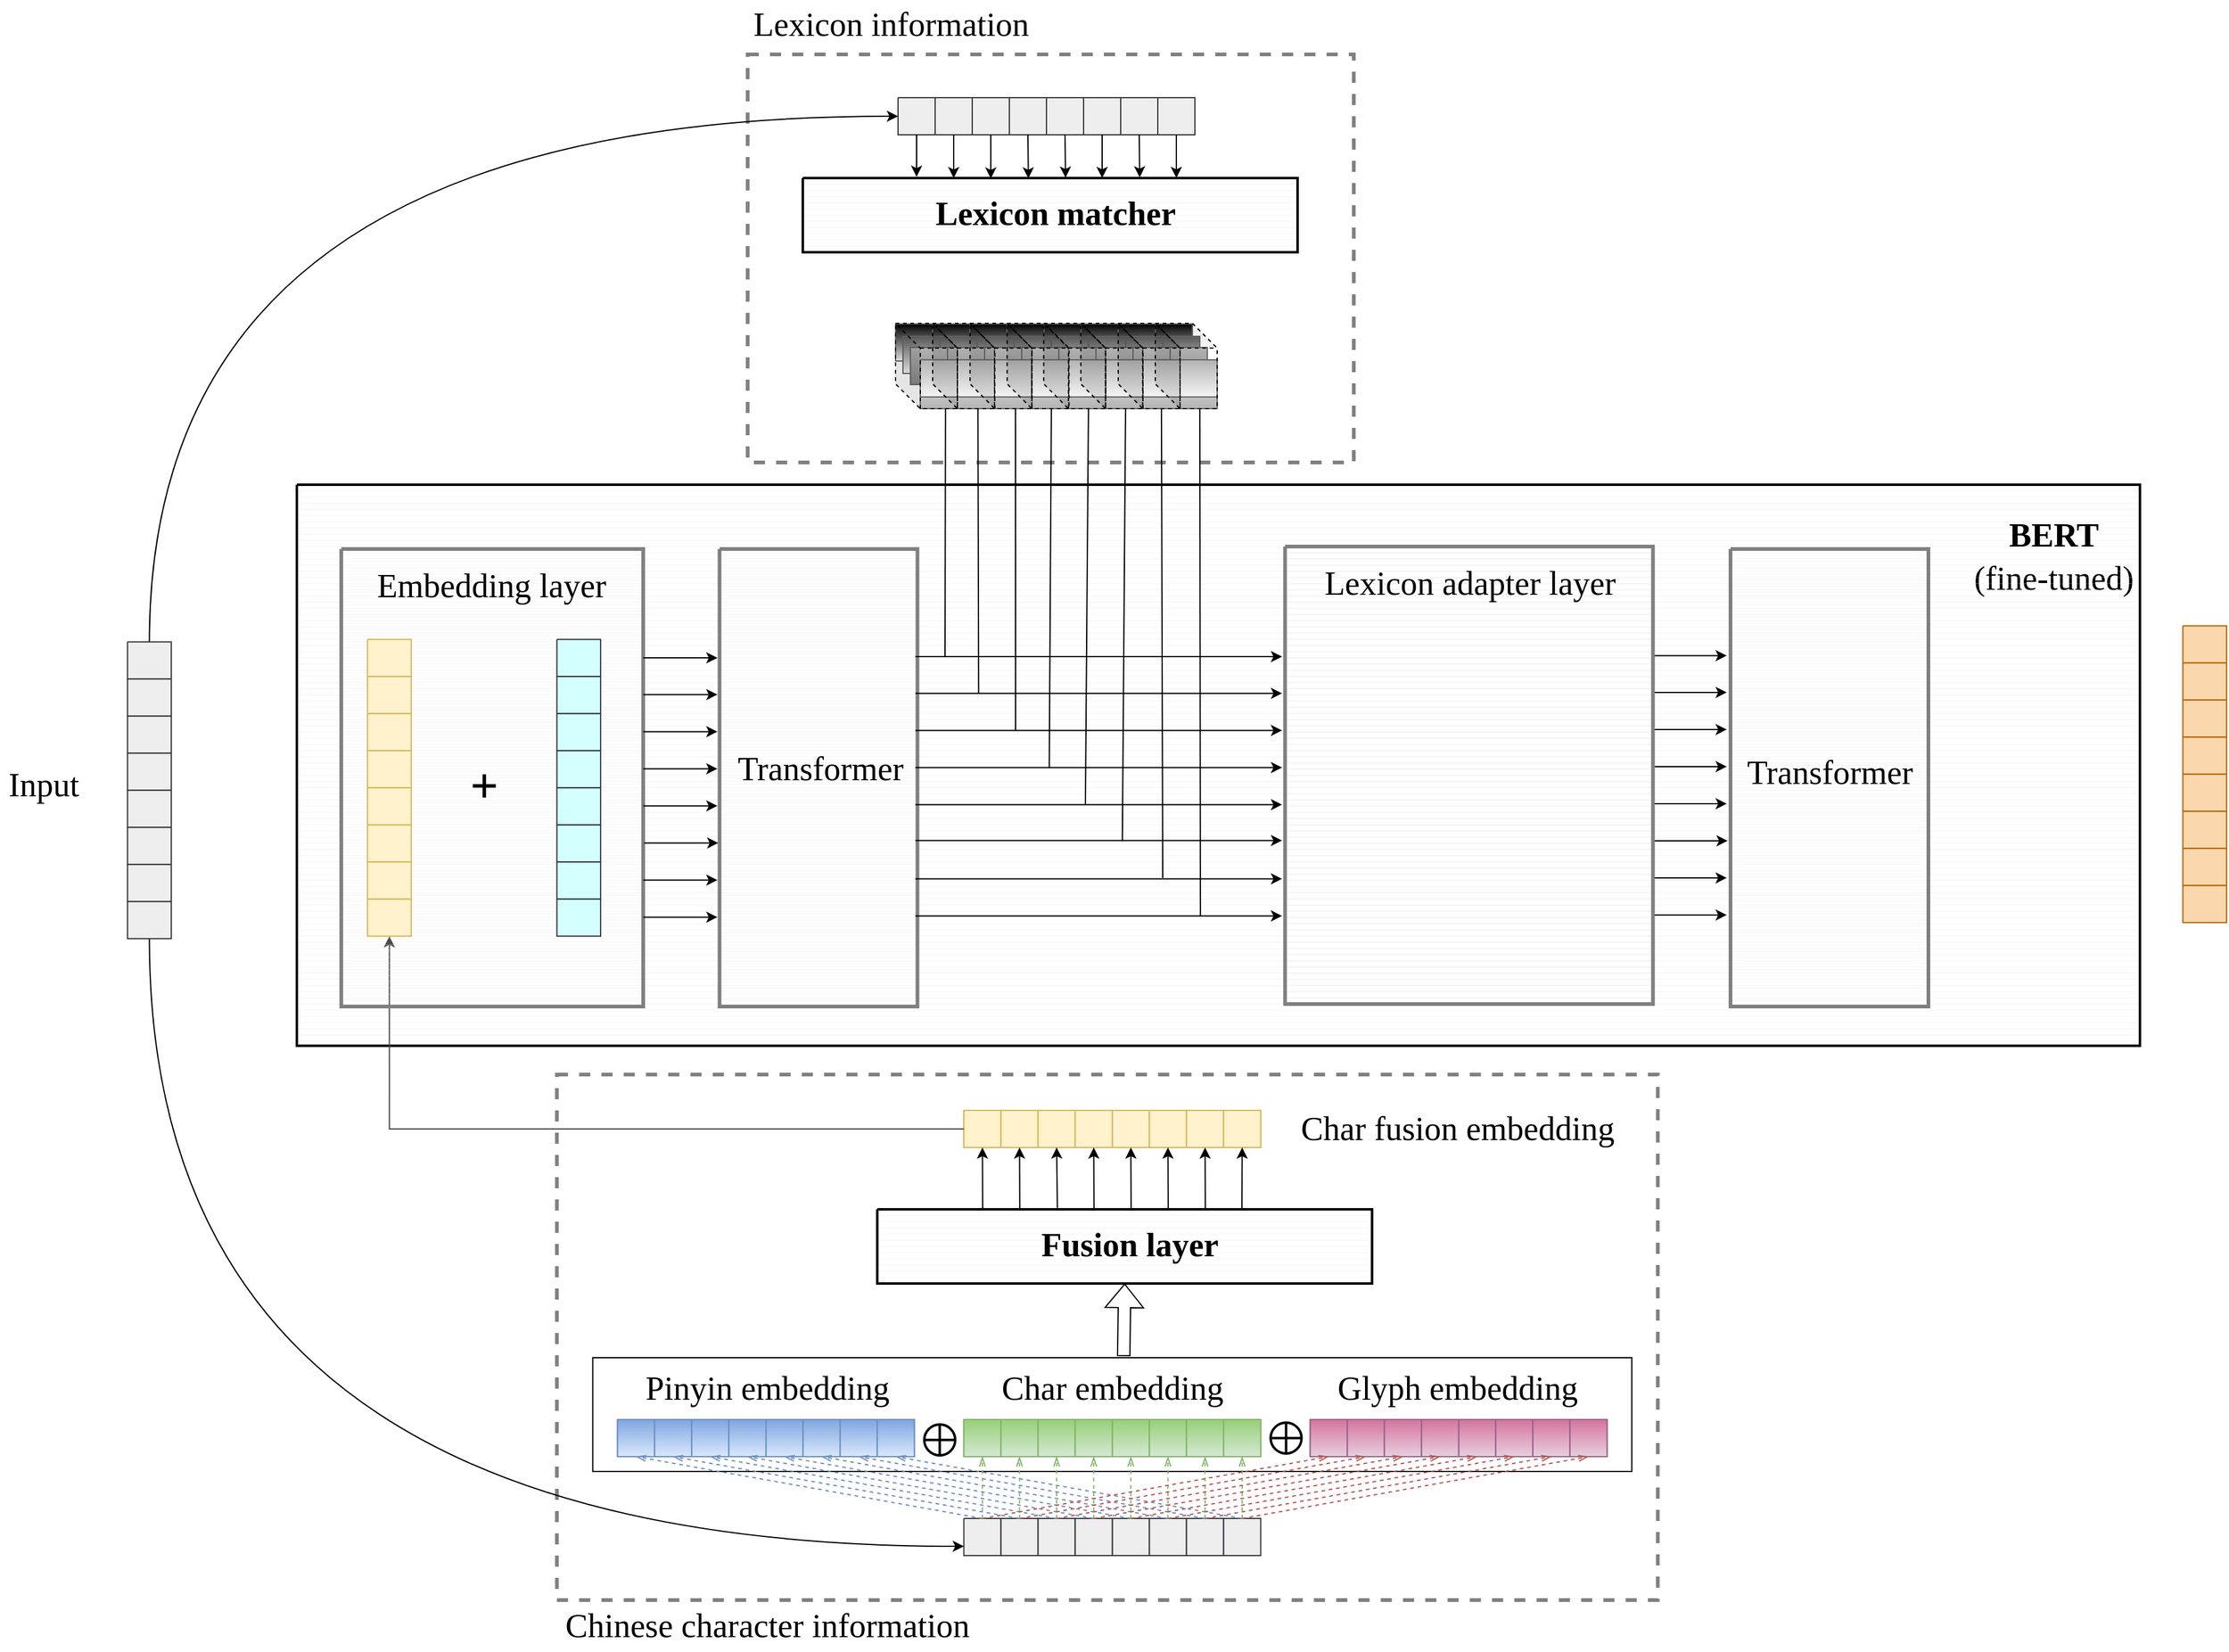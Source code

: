 <mxfile version="20.0.1" type="github">
  <diagram id="wcQSmj_IXfjDRqiQYLkh" name="第 1 页">
    <mxGraphModel dx="2844" dy="1550" grid="1" gridSize="10" guides="1" tooltips="1" connect="1" arrows="1" fold="1" page="1" pageScale="1" pageWidth="2339" pageHeight="3300" math="0" shadow="0">
      <root>
        <mxCell id="0" />
        <mxCell id="1" parent="0" />
        <mxCell id="IMQlyd5OtBrDArrk0CzZ-474" value="&lt;h1&gt;&lt;span style=&quot;font-size: 27px; font-weight: normal;&quot;&gt;(fine-tuned)&lt;/span&gt;&lt;/h1&gt;" style="text;html=1;resizable=0;autosize=1;align=center;verticalAlign=middle;points=[];fillColor=none;strokeColor=none;rounded=0;shadow=0;sketch=0;fillStyle=auto;fontFamily=Times New Roman;fontSize=27;" vertex="1" parent="1">
          <mxGeometry x="1660.0" y="2265.1" width="140" height="120" as="geometry" />
        </mxCell>
        <mxCell id="IMQlyd5OtBrDArrk0CzZ-443" value="" style="verticalLabelPosition=bottom;verticalAlign=top;html=1;shape=mxgraph.basic.patternFillRect;fillStyle=hor;step=5;fillStrokeWidth=0.2;fillStrokeColor=#dddddd;shadow=0;sketch=0;fontFamily=Times New Roman;fontSize=27;strokeColor=#000000;strokeWidth=2;fillColor=none;gradientColor=#ffffff;gradientDirection=north;" vertex="1" parent="1">
          <mxGeometry x="310" y="2258" width="1490" height="453.79" as="geometry" />
        </mxCell>
        <mxCell id="IMQlyd5OtBrDArrk0CzZ-231" value="" style="verticalLabelPosition=bottom;verticalAlign=top;html=1;shape=mxgraph.basic.rect;fillColor2=none;strokeWidth=3;size=20;indent=5;shadow=0;sketch=0;fillStyle=auto;fontFamily=Times New Roman;fontSize=27;fillColor=none;gradientDirection=north;dashed=1;fontColor=#333333;strokeColor=#808080;" vertex="1" parent="1">
          <mxGeometry x="674.43" y="1910" width="490" height="330" as="geometry" />
        </mxCell>
        <mxCell id="tV15sADyV607Aclw7fCX-174" value="" style="verticalLabelPosition=bottom;verticalAlign=top;html=1;shape=mxgraph.basic.rect;fillColor2=none;strokeWidth=3;size=20;indent=5;shadow=0;sketch=0;fillStyle=auto;fontFamily=Times New Roman;fontSize=27;fillColor=none;gradientDirection=north;dashed=1;fontColor=#333333;strokeColor=#808080;" parent="1" vertex="1">
          <mxGeometry x="520.22" y="2735" width="890" height="425" as="geometry" />
        </mxCell>
        <mxCell id="tV15sADyV607Aclw7fCX-133" value="" style="verticalLabelPosition=bottom;verticalAlign=top;html=1;shape=mxgraph.basic.rect;fillColor2=none;strokeWidth=1;size=20;indent=5;shadow=0;sketch=0;fillStyle=auto;fontFamily=Times New Roman;fontSize=27;gradientDirection=north;fillColor=none;" parent="1" vertex="1">
          <mxGeometry x="549.22" y="2964" width="840" height="92" as="geometry" />
        </mxCell>
        <mxCell id="tV15sADyV607Aclw7fCX-82" value="" style="group" parent="1" vertex="1" connectable="0">
          <mxGeometry x="849.22" y="3094" width="240" height="30" as="geometry" />
        </mxCell>
        <mxCell id="tV15sADyV607Aclw7fCX-74" value="" style="verticalLabelPosition=bottom;verticalAlign=top;html=1;shape=mxgraph.basic.patternFillRect;fillStyle=auto;step=5;fillStrokeWidth=0.2;fillStrokeColor=#dddddd;gradientDirection=north;strokeColor=#36393d;shadow=0;sketch=0;fillColor=#eeeeee;" parent="tV15sADyV607Aclw7fCX-82" vertex="1">
          <mxGeometry width="30" height="30" as="geometry" />
        </mxCell>
        <mxCell id="tV15sADyV607Aclw7fCX-75" value="" style="verticalLabelPosition=bottom;verticalAlign=top;html=1;shape=mxgraph.basic.patternFillRect;fillStyle=auto;step=5;fillStrokeWidth=0.2;fillStrokeColor=#dddddd;gradientDirection=north;strokeColor=#36393d;shadow=0;sketch=0;fillColor=#eeeeee;" parent="tV15sADyV607Aclw7fCX-82" vertex="1">
          <mxGeometry x="120" width="30" height="30" as="geometry" />
        </mxCell>
        <mxCell id="tV15sADyV607Aclw7fCX-76" value="" style="verticalLabelPosition=bottom;verticalAlign=top;html=1;shape=mxgraph.basic.patternFillRect;fillStyle=auto;step=5;fillStrokeWidth=0.2;fillStrokeColor=#dddddd;gradientDirection=north;strokeColor=#36393d;shadow=0;sketch=0;fillColor=#eeeeee;" parent="tV15sADyV607Aclw7fCX-82" vertex="1">
          <mxGeometry x="30" width="30" height="30" as="geometry" />
        </mxCell>
        <mxCell id="tV15sADyV607Aclw7fCX-77" value="" style="verticalLabelPosition=bottom;verticalAlign=top;html=1;shape=mxgraph.basic.patternFillRect;fillStyle=auto;step=5;fillStrokeWidth=0.2;fillStrokeColor=#dddddd;gradientDirection=north;strokeColor=#36393d;shadow=0;sketch=0;fillColor=#eeeeee;" parent="tV15sADyV607Aclw7fCX-82" vertex="1">
          <mxGeometry x="150" width="30" height="30" as="geometry" />
        </mxCell>
        <mxCell id="tV15sADyV607Aclw7fCX-78" value="" style="verticalLabelPosition=bottom;verticalAlign=top;html=1;shape=mxgraph.basic.patternFillRect;fillStyle=auto;step=5;fillStrokeWidth=0.2;fillStrokeColor=#dddddd;gradientDirection=north;strokeColor=#36393d;shadow=0;sketch=0;fillColor=#eeeeee;" parent="tV15sADyV607Aclw7fCX-82" vertex="1">
          <mxGeometry x="60" width="30" height="30" as="geometry" />
        </mxCell>
        <mxCell id="tV15sADyV607Aclw7fCX-79" value="" style="verticalLabelPosition=bottom;verticalAlign=top;html=1;shape=mxgraph.basic.patternFillRect;fillStyle=auto;step=5;fillStrokeWidth=0.2;fillStrokeColor=#dddddd;gradientDirection=north;strokeColor=#36393d;shadow=0;sketch=0;fillColor=#eeeeee;" parent="tV15sADyV607Aclw7fCX-82" vertex="1">
          <mxGeometry x="180" width="30" height="30" as="geometry" />
        </mxCell>
        <mxCell id="tV15sADyV607Aclw7fCX-80" value="" style="verticalLabelPosition=bottom;verticalAlign=top;html=1;shape=mxgraph.basic.patternFillRect;fillStyle=auto;step=5;fillStrokeWidth=0.2;fillStrokeColor=#dddddd;gradientDirection=north;strokeColor=#36393d;shadow=0;sketch=0;fillColor=#eeeeee;" parent="tV15sADyV607Aclw7fCX-82" vertex="1">
          <mxGeometry x="90" width="30" height="30" as="geometry" />
        </mxCell>
        <mxCell id="tV15sADyV607Aclw7fCX-81" value="" style="verticalLabelPosition=bottom;verticalAlign=top;html=1;shape=mxgraph.basic.patternFillRect;fillStyle=auto;step=5;fillStrokeWidth=0.2;fillStrokeColor=#dddddd;gradientDirection=north;strokeColor=#36393d;shadow=0;sketch=0;fillColor=#eeeeee;" parent="tV15sADyV607Aclw7fCX-82" vertex="1">
          <mxGeometry x="210" width="30" height="30" as="geometry" />
        </mxCell>
        <mxCell id="tV15sADyV607Aclw7fCX-83" value="" style="group" parent="1" vertex="1" connectable="0">
          <mxGeometry x="779.22" y="2844" width="400" height="60" as="geometry" />
        </mxCell>
        <mxCell id="tV15sADyV607Aclw7fCX-43" value="" style="verticalLabelPosition=bottom;verticalAlign=top;html=1;shape=mxgraph.basic.patternFillRect;fillStyle=hor;step=5;fillStrokeWidth=0.2;fillStrokeColor=#dddddd;shadow=0;sketch=0;strokeColor=#000000;gradientColor=#ffffff;gradientDirection=north;fillColor=none;strokeWidth=2;" parent="tV15sADyV607Aclw7fCX-83" vertex="1">
          <mxGeometry width="400" height="60" as="geometry" />
        </mxCell>
        <mxCell id="tV15sADyV607Aclw7fCX-46" value="&lt;p&gt;&lt;b style=&quot;font-family: &amp;quot;Times New Roman&amp;quot;; font-size: 27px;&quot;&gt;Fusion layer&lt;/b&gt;&lt;br&gt;&lt;/p&gt;" style="text;html=1;resizable=0;autosize=1;align=center;verticalAlign=middle;points=[];fillColor=none;strokeColor=none;rounded=0;shadow=0;dashed=1;sketch=0;fillStyle=auto;" parent="tV15sADyV607Aclw7fCX-83" vertex="1">
          <mxGeometry x="123.81" y="4" width="160" height="50" as="geometry" />
        </mxCell>
        <mxCell id="tV15sADyV607Aclw7fCX-84" value="" style="group;fillColor=#dae8fc;strokeColor=#6c8ebf;gradientColor=#7ea6e0;container=0;" parent="1" vertex="1" connectable="0">
          <mxGeometry x="569.22" y="3014" width="240" height="30" as="geometry" />
        </mxCell>
        <mxCell id="tV15sADyV607Aclw7fCX-93" value="" style="group;fillColor=#d5e8d4;gradientColor=#97d077;strokeColor=#82b366;container=0;" parent="1" vertex="1" connectable="0">
          <mxGeometry x="849.22" y="3014" width="240" height="30" as="geometry" />
        </mxCell>
        <mxCell id="tV15sADyV607Aclw7fCX-102" value="" style="group;fillColor=#e6d0de;gradientColor=#d5739d;strokeColor=#996185;container=0;" parent="1" vertex="1" connectable="0">
          <mxGeometry x="1129.22" y="3014" width="240" height="30" as="geometry" />
        </mxCell>
        <mxCell id="tV15sADyV607Aclw7fCX-114" value="" style="verticalLabelPosition=bottom;verticalAlign=top;html=1;shape=mxgraph.flowchart.summing_function;shadow=0;sketch=0;fillStyle=auto;fontFamily=Times New Roman;fontSize=27;strokeColor=#000000;strokeWidth=2;fillColor=none;gradientColor=#ffffff;gradientDirection=north;aspect=fixed;" parent="1" vertex="1">
          <mxGeometry x="817.22" y="3018" width="25" height="25" as="geometry" />
        </mxCell>
        <mxCell id="tV15sADyV607Aclw7fCX-115" value="" style="verticalLabelPosition=bottom;verticalAlign=top;html=1;shape=mxgraph.flowchart.summing_function;shadow=0;sketch=0;fillStyle=auto;fontFamily=Times New Roman;fontSize=27;strokeColor=#000000;strokeWidth=2;fillColor=none;gradientColor=#ffffff;gradientDirection=north;aspect=fixed;" parent="1" vertex="1">
          <mxGeometry x="1097.22" y="3016.5" width="25" height="25" as="geometry" />
        </mxCell>
        <mxCell id="tV15sADyV607Aclw7fCX-116" value="" style="group;fillColor=#fff2cc;strokeColor=#d6b656;" parent="1" vertex="1" connectable="0">
          <mxGeometry x="849.22" y="2764" width="240" height="30" as="geometry" />
        </mxCell>
        <mxCell id="tV15sADyV607Aclw7fCX-117" value="" style="verticalLabelPosition=bottom;verticalAlign=top;html=1;shape=mxgraph.basic.patternFillRect;fillStyle=auto;step=5;fillStrokeWidth=0.2;fillStrokeColor=#dddddd;gradientDirection=north;strokeColor=#d6b656;shadow=0;sketch=0;fillColor=#fff2cc;" parent="tV15sADyV607Aclw7fCX-116" vertex="1">
          <mxGeometry width="30" height="30" as="geometry" />
        </mxCell>
        <mxCell id="tV15sADyV607Aclw7fCX-118" value="" style="verticalLabelPosition=bottom;verticalAlign=top;html=1;shape=mxgraph.basic.patternFillRect;fillStyle=auto;step=5;fillStrokeWidth=0.2;fillStrokeColor=#dddddd;gradientDirection=north;strokeColor=#d6b656;shadow=0;sketch=0;fillColor=#fff2cc;" parent="tV15sADyV607Aclw7fCX-116" vertex="1">
          <mxGeometry x="120" width="30" height="30" as="geometry" />
        </mxCell>
        <mxCell id="tV15sADyV607Aclw7fCX-119" value="" style="verticalLabelPosition=bottom;verticalAlign=top;html=1;shape=mxgraph.basic.patternFillRect;fillStyle=auto;step=5;fillStrokeWidth=0.2;fillStrokeColor=#dddddd;gradientDirection=north;strokeColor=#d6b656;shadow=0;sketch=0;fillColor=#fff2cc;" parent="tV15sADyV607Aclw7fCX-116" vertex="1">
          <mxGeometry x="30" width="30" height="30" as="geometry" />
        </mxCell>
        <mxCell id="tV15sADyV607Aclw7fCX-120" value="" style="verticalLabelPosition=bottom;verticalAlign=top;html=1;shape=mxgraph.basic.patternFillRect;fillStyle=auto;step=5;fillStrokeWidth=0.2;fillStrokeColor=#dddddd;gradientDirection=north;strokeColor=#d6b656;shadow=0;sketch=0;fillColor=#fff2cc;" parent="tV15sADyV607Aclw7fCX-116" vertex="1">
          <mxGeometry x="150" width="30" height="30" as="geometry" />
        </mxCell>
        <mxCell id="tV15sADyV607Aclw7fCX-121" value="" style="verticalLabelPosition=bottom;verticalAlign=top;html=1;shape=mxgraph.basic.patternFillRect;fillStyle=auto;step=5;fillStrokeWidth=0.2;fillStrokeColor=#dddddd;gradientDirection=north;strokeColor=#d6b656;shadow=0;sketch=0;fillColor=#fff2cc;" parent="tV15sADyV607Aclw7fCX-116" vertex="1">
          <mxGeometry x="60" width="30" height="30" as="geometry" />
        </mxCell>
        <mxCell id="tV15sADyV607Aclw7fCX-122" value="" style="verticalLabelPosition=bottom;verticalAlign=top;html=1;shape=mxgraph.basic.patternFillRect;fillStyle=auto;step=5;fillStrokeWidth=0.2;fillStrokeColor=#dddddd;gradientDirection=north;strokeColor=#d6b656;shadow=0;sketch=0;fillColor=#fff2cc;" parent="tV15sADyV607Aclw7fCX-116" vertex="1">
          <mxGeometry x="180" width="30" height="30" as="geometry" />
        </mxCell>
        <mxCell id="tV15sADyV607Aclw7fCX-123" value="" style="verticalLabelPosition=bottom;verticalAlign=top;html=1;shape=mxgraph.basic.patternFillRect;fillStyle=auto;step=5;fillStrokeWidth=0.2;fillStrokeColor=#dddddd;gradientDirection=north;strokeColor=#d6b656;shadow=0;sketch=0;fillColor=#fff2cc;" parent="tV15sADyV607Aclw7fCX-116" vertex="1">
          <mxGeometry x="90" width="30" height="30" as="geometry" />
        </mxCell>
        <mxCell id="tV15sADyV607Aclw7fCX-124" value="" style="verticalLabelPosition=bottom;verticalAlign=top;html=1;shape=mxgraph.basic.patternFillRect;fillStyle=auto;step=5;fillStrokeWidth=0.2;fillStrokeColor=#dddddd;gradientDirection=north;strokeColor=#d6b656;shadow=0;sketch=0;fillColor=#fff2cc;" parent="tV15sADyV607Aclw7fCX-116" vertex="1">
          <mxGeometry x="210" width="30" height="30" as="geometry" />
        </mxCell>
        <mxCell id="tV15sADyV607Aclw7fCX-85" value="" style="verticalLabelPosition=bottom;verticalAlign=top;html=1;shape=mxgraph.basic.patternFillRect;fillStyle=auto;step=5;fillStrokeWidth=0.2;fillStrokeColor=#dddddd;gradientDirection=north;strokeColor=#6c8ebf;shadow=0;sketch=0;fillColor=#dae8fc;gradientColor=#7ea6e0;" parent="1" vertex="1">
          <mxGeometry x="569.22" y="3014" width="30" height="30" as="geometry" />
        </mxCell>
        <mxCell id="tV15sADyV607Aclw7fCX-86" value="" style="verticalLabelPosition=bottom;verticalAlign=top;html=1;shape=mxgraph.basic.patternFillRect;fillStyle=auto;step=5;fillStrokeWidth=0.2;fillStrokeColor=#dddddd;gradientDirection=north;strokeColor=#6c8ebf;shadow=0;sketch=0;fillColor=#dae8fc;gradientColor=#7ea6e0;" parent="1" vertex="1">
          <mxGeometry x="689.22" y="3014" width="30" height="30" as="geometry" />
        </mxCell>
        <mxCell id="tV15sADyV607Aclw7fCX-87" value="" style="verticalLabelPosition=bottom;verticalAlign=top;html=1;shape=mxgraph.basic.patternFillRect;fillStyle=auto;step=5;fillStrokeWidth=0.2;fillStrokeColor=#dddddd;gradientDirection=north;strokeColor=#6c8ebf;shadow=0;sketch=0;fillColor=#dae8fc;gradientColor=#7ea6e0;" parent="1" vertex="1">
          <mxGeometry x="599.22" y="3014" width="30" height="30" as="geometry" />
        </mxCell>
        <mxCell id="tV15sADyV607Aclw7fCX-88" value="" style="verticalLabelPosition=bottom;verticalAlign=top;html=1;shape=mxgraph.basic.patternFillRect;fillStyle=auto;step=5;fillStrokeWidth=0.2;fillStrokeColor=#dddddd;gradientDirection=north;strokeColor=#6c8ebf;shadow=0;sketch=0;fillColor=#dae8fc;gradientColor=#7ea6e0;" parent="1" vertex="1">
          <mxGeometry x="719.22" y="3014" width="30" height="30" as="geometry" />
        </mxCell>
        <mxCell id="tV15sADyV607Aclw7fCX-89" value="" style="verticalLabelPosition=bottom;verticalAlign=top;html=1;shape=mxgraph.basic.patternFillRect;fillStyle=auto;step=5;fillStrokeWidth=0.2;fillStrokeColor=#dddddd;gradientDirection=north;strokeColor=#6c8ebf;shadow=0;sketch=0;fillColor=#dae8fc;gradientColor=#7ea6e0;" parent="1" vertex="1">
          <mxGeometry x="629.22" y="3014" width="30" height="30" as="geometry" />
        </mxCell>
        <mxCell id="tV15sADyV607Aclw7fCX-90" value="" style="verticalLabelPosition=bottom;verticalAlign=top;html=1;shape=mxgraph.basic.patternFillRect;fillStyle=auto;step=5;fillStrokeWidth=0.2;fillStrokeColor=#dddddd;gradientDirection=north;strokeColor=#6c8ebf;shadow=0;sketch=0;fillColor=#dae8fc;gradientColor=#7ea6e0;" parent="1" vertex="1">
          <mxGeometry x="749.22" y="3014" width="30" height="30" as="geometry" />
        </mxCell>
        <mxCell id="tV15sADyV607Aclw7fCX-91" value="" style="verticalLabelPosition=bottom;verticalAlign=top;html=1;shape=mxgraph.basic.patternFillRect;fillStyle=auto;step=5;fillStrokeWidth=0.2;fillStrokeColor=#dddddd;gradientDirection=north;strokeColor=#6c8ebf;shadow=0;sketch=0;fillColor=#dae8fc;gradientColor=#7ea6e0;" parent="1" vertex="1">
          <mxGeometry x="659.22" y="3014" width="30" height="30" as="geometry" />
        </mxCell>
        <mxCell id="tV15sADyV607Aclw7fCX-92" value="" style="verticalLabelPosition=bottom;verticalAlign=top;html=1;shape=mxgraph.basic.patternFillRect;fillStyle=auto;step=5;fillStrokeWidth=0.2;fillStrokeColor=#dddddd;gradientDirection=north;strokeColor=#6c8ebf;shadow=0;sketch=0;fillColor=#dae8fc;gradientColor=#7ea6e0;" parent="1" vertex="1">
          <mxGeometry x="779.22" y="3014" width="30" height="30" as="geometry" />
        </mxCell>
        <mxCell id="tV15sADyV607Aclw7fCX-94" value="" style="verticalLabelPosition=bottom;verticalAlign=top;html=1;shape=mxgraph.basic.patternFillRect;fillStyle=auto;step=5;fillStrokeWidth=0.2;fillStrokeColor=#dddddd;gradientDirection=north;strokeColor=#82b366;shadow=0;sketch=0;fillColor=#d5e8d4;gradientColor=#97d077;" parent="1" vertex="1">
          <mxGeometry x="849.22" y="3014" width="30" height="30" as="geometry" />
        </mxCell>
        <mxCell id="tV15sADyV607Aclw7fCX-95" value="" style="verticalLabelPosition=bottom;verticalAlign=top;html=1;shape=mxgraph.basic.patternFillRect;fillStyle=auto;step=5;fillStrokeWidth=0.2;fillStrokeColor=#dddddd;gradientDirection=north;strokeColor=#82b366;shadow=0;sketch=0;fillColor=#d5e8d4;gradientColor=#97d077;" parent="1" vertex="1">
          <mxGeometry x="969.22" y="3014" width="30" height="30" as="geometry" />
        </mxCell>
        <mxCell id="tV15sADyV607Aclw7fCX-96" value="" style="verticalLabelPosition=bottom;verticalAlign=top;html=1;shape=mxgraph.basic.patternFillRect;fillStyle=auto;step=5;fillStrokeWidth=0.2;fillStrokeColor=#dddddd;gradientDirection=north;strokeColor=#82b366;shadow=0;sketch=0;fillColor=#d5e8d4;gradientColor=#97d077;" parent="1" vertex="1">
          <mxGeometry x="879.22" y="3014" width="30" height="30" as="geometry" />
        </mxCell>
        <mxCell id="tV15sADyV607Aclw7fCX-97" value="" style="verticalLabelPosition=bottom;verticalAlign=top;html=1;shape=mxgraph.basic.patternFillRect;fillStyle=auto;step=5;fillStrokeWidth=0.2;fillStrokeColor=#dddddd;gradientDirection=north;strokeColor=#82b366;shadow=0;sketch=0;fillColor=#d5e8d4;gradientColor=#97d077;" parent="1" vertex="1">
          <mxGeometry x="999.22" y="3014" width="30" height="30" as="geometry" />
        </mxCell>
        <mxCell id="tV15sADyV607Aclw7fCX-98" value="" style="verticalLabelPosition=bottom;verticalAlign=top;html=1;shape=mxgraph.basic.patternFillRect;fillStyle=auto;step=5;fillStrokeWidth=0.2;fillStrokeColor=#dddddd;gradientDirection=north;strokeColor=#82b366;shadow=0;sketch=0;fillColor=#d5e8d4;gradientColor=#97d077;" parent="1" vertex="1">
          <mxGeometry x="909.22" y="3014" width="30" height="30" as="geometry" />
        </mxCell>
        <mxCell id="tV15sADyV607Aclw7fCX-99" value="" style="verticalLabelPosition=bottom;verticalAlign=top;html=1;shape=mxgraph.basic.patternFillRect;fillStyle=auto;step=5;fillStrokeWidth=0.2;fillStrokeColor=#dddddd;gradientDirection=north;strokeColor=#82b366;shadow=0;sketch=0;fillColor=#d5e8d4;gradientColor=#97d077;" parent="1" vertex="1">
          <mxGeometry x="1029.22" y="3014" width="30" height="30" as="geometry" />
        </mxCell>
        <mxCell id="tV15sADyV607Aclw7fCX-100" value="" style="verticalLabelPosition=bottom;verticalAlign=top;html=1;shape=mxgraph.basic.patternFillRect;fillStyle=auto;step=5;fillStrokeWidth=0.2;fillStrokeColor=#dddddd;gradientDirection=north;strokeColor=#82b366;shadow=0;sketch=0;fillColor=#d5e8d4;gradientColor=#97d077;" parent="1" vertex="1">
          <mxGeometry x="939.22" y="3014" width="30" height="30" as="geometry" />
        </mxCell>
        <mxCell id="tV15sADyV607Aclw7fCX-101" value="" style="verticalLabelPosition=bottom;verticalAlign=top;html=1;shape=mxgraph.basic.patternFillRect;fillStyle=auto;step=5;fillStrokeWidth=0.2;fillStrokeColor=#dddddd;gradientDirection=north;strokeColor=#82b366;shadow=0;sketch=0;fillColor=#d5e8d4;gradientColor=#97d077;" parent="1" vertex="1">
          <mxGeometry x="1059.22" y="3014" width="30" height="30" as="geometry" />
        </mxCell>
        <mxCell id="tV15sADyV607Aclw7fCX-103" value="" style="verticalLabelPosition=bottom;verticalAlign=top;html=1;shape=mxgraph.basic.patternFillRect;fillStyle=auto;step=5;fillStrokeWidth=0.2;fillStrokeColor=#dddddd;gradientDirection=north;strokeColor=#996185;shadow=0;sketch=0;fillColor=#e6d0de;gradientColor=#d5739d;" parent="1" vertex="1">
          <mxGeometry x="1129.22" y="3014" width="30" height="30" as="geometry" />
        </mxCell>
        <mxCell id="tV15sADyV607Aclw7fCX-104" value="" style="verticalLabelPosition=bottom;verticalAlign=top;html=1;shape=mxgraph.basic.patternFillRect;fillStyle=auto;step=5;fillStrokeWidth=0.2;fillStrokeColor=#dddddd;gradientDirection=north;strokeColor=#996185;shadow=0;sketch=0;fillColor=#e6d0de;gradientColor=#d5739d;" parent="1" vertex="1">
          <mxGeometry x="1249.22" y="3014" width="30" height="30" as="geometry" />
        </mxCell>
        <mxCell id="tV15sADyV607Aclw7fCX-105" value="" style="verticalLabelPosition=bottom;verticalAlign=top;html=1;shape=mxgraph.basic.patternFillRect;fillStyle=auto;step=5;fillStrokeWidth=0.2;fillStrokeColor=#dddddd;gradientDirection=north;strokeColor=#996185;shadow=0;sketch=0;fillColor=#e6d0de;gradientColor=#d5739d;" parent="1" vertex="1">
          <mxGeometry x="1159.22" y="3014" width="30" height="30" as="geometry" />
        </mxCell>
        <mxCell id="tV15sADyV607Aclw7fCX-106" value="" style="verticalLabelPosition=bottom;verticalAlign=top;html=1;shape=mxgraph.basic.patternFillRect;fillStyle=auto;step=5;fillStrokeWidth=0.2;fillStrokeColor=#dddddd;gradientDirection=north;strokeColor=#996185;shadow=0;sketch=0;fillColor=#e6d0de;gradientColor=#d5739d;" parent="1" vertex="1">
          <mxGeometry x="1279.22" y="3014" width="30" height="30" as="geometry" />
        </mxCell>
        <mxCell id="tV15sADyV607Aclw7fCX-107" value="" style="verticalLabelPosition=bottom;verticalAlign=top;html=1;shape=mxgraph.basic.patternFillRect;fillStyle=auto;step=5;fillStrokeWidth=0.2;fillStrokeColor=#dddddd;gradientDirection=north;strokeColor=#996185;shadow=0;sketch=0;fillColor=#e6d0de;gradientColor=#d5739d;" parent="1" vertex="1">
          <mxGeometry x="1189.22" y="3014" width="30" height="30" as="geometry" />
        </mxCell>
        <mxCell id="tV15sADyV607Aclw7fCX-108" value="" style="verticalLabelPosition=bottom;verticalAlign=top;html=1;shape=mxgraph.basic.patternFillRect;fillStyle=auto;step=5;fillStrokeWidth=0.2;fillStrokeColor=#dddddd;gradientDirection=north;strokeColor=#996185;shadow=0;sketch=0;fillColor=#e6d0de;gradientColor=#d5739d;" parent="1" vertex="1">
          <mxGeometry x="1309.22" y="3014" width="30" height="30" as="geometry" />
        </mxCell>
        <mxCell id="tV15sADyV607Aclw7fCX-109" value="" style="verticalLabelPosition=bottom;verticalAlign=top;html=1;shape=mxgraph.basic.patternFillRect;fillStyle=auto;step=5;fillStrokeWidth=0.2;fillStrokeColor=#dddddd;gradientDirection=north;strokeColor=#996185;shadow=0;sketch=0;fillColor=#e6d0de;gradientColor=#d5739d;" parent="1" vertex="1">
          <mxGeometry x="1219.22" y="3014" width="30" height="30" as="geometry" />
        </mxCell>
        <mxCell id="tV15sADyV607Aclw7fCX-110" value="" style="verticalLabelPosition=bottom;verticalAlign=top;html=1;shape=mxgraph.basic.patternFillRect;fillStyle=auto;step=5;fillStrokeWidth=0.2;fillStrokeColor=#dddddd;gradientDirection=north;strokeColor=#996185;shadow=0;sketch=0;fillColor=#e6d0de;gradientColor=#d5739d;" parent="1" vertex="1">
          <mxGeometry x="1339.22" y="3014" width="30" height="30" as="geometry" />
        </mxCell>
        <mxCell id="tV15sADyV607Aclw7fCX-134" value="&lt;p&gt;&lt;span style=&quot;font-family: &amp;quot;Times New Roman&amp;quot;; font-size: 27px;&quot;&gt;Pinyin embedding&lt;/span&gt;&lt;br&gt;&lt;/p&gt;" style="text;html=1;resizable=0;autosize=1;align=center;verticalAlign=middle;points=[];fillColor=none;strokeColor=none;rounded=0;shadow=0;dashed=1;sketch=0;fillStyle=auto;" parent="1" vertex="1">
          <mxGeometry x="585.22" y="2964" width="210" height="50" as="geometry" />
        </mxCell>
        <mxCell id="tV15sADyV607Aclw7fCX-135" value="&lt;p&gt;&lt;span style=&quot;font-family: &amp;quot;Times New Roman&amp;quot;; font-size: 27px;&quot;&gt;Char embedding&lt;/span&gt;&lt;br&gt;&lt;/p&gt;" style="text;html=1;resizable=0;autosize=1;align=center;verticalAlign=middle;points=[];fillColor=none;strokeColor=none;rounded=0;shadow=0;dashed=1;sketch=0;fillStyle=auto;" parent="1" vertex="1">
          <mxGeometry x="874.22" y="2964" width="190" height="50" as="geometry" />
        </mxCell>
        <mxCell id="tV15sADyV607Aclw7fCX-136" value="&lt;p&gt;&lt;span style=&quot;font-family: &amp;quot;Times New Roman&amp;quot;; font-size: 27px;&quot;&gt;Glyph embedding&lt;/span&gt;&lt;br&gt;&lt;/p&gt;" style="text;html=1;resizable=0;autosize=1;align=center;verticalAlign=middle;points=[];fillColor=none;strokeColor=none;rounded=0;shadow=0;dashed=1;sketch=0;fillStyle=auto;" parent="1" vertex="1">
          <mxGeometry x="1143.22" y="2964" width="210" height="50" as="geometry" />
        </mxCell>
        <mxCell id="tV15sADyV607Aclw7fCX-137" value="" style="shape=flexArrow;endArrow=classic;html=1;rounded=0;fontFamily=Times New Roman;fontSize=27;entryX=0.5;entryY=1;entryDx=0;entryDy=0;entryPerimeter=0;exitX=0.511;exitY=-0.013;exitDx=0;exitDy=0;exitPerimeter=0;" parent="1" source="tV15sADyV607Aclw7fCX-133" target="tV15sADyV607Aclw7fCX-43" edge="1">
          <mxGeometry width="50" height="50" relative="1" as="geometry">
            <mxPoint x="959.22" y="2944" as="sourcePoint" />
            <mxPoint x="979.22" y="2924" as="targetPoint" />
          </mxGeometry>
        </mxCell>
        <mxCell id="tV15sADyV607Aclw7fCX-139" style="rounded=0;orthogonalLoop=1;jettySize=auto;html=1;exitX=0.5;exitY=0;exitDx=0;exitDy=0;exitPerimeter=0;entryX=0.5;entryY=1;entryDx=0;entryDy=0;entryPerimeter=0;fontFamily=Times New Roman;fontSize=27;fillColor=#dae8fc;strokeColor=#6c8ebf;dashed=1;endArrow=openThin;endFill=0;" parent="1" source="tV15sADyV607Aclw7fCX-74" target="tV15sADyV607Aclw7fCX-85" edge="1">
          <mxGeometry relative="1" as="geometry" />
        </mxCell>
        <mxCell id="tV15sADyV607Aclw7fCX-140" style="edgeStyle=none;rounded=0;orthogonalLoop=1;jettySize=auto;html=1;exitX=0.5;exitY=0;exitDx=0;exitDy=0;exitPerimeter=0;entryX=0.5;entryY=1;entryDx=0;entryDy=0;entryPerimeter=0;fontFamily=Times New Roman;fontSize=27;fillColor=#dae8fc;strokeColor=#6c8ebf;dashed=1;endArrow=openThin;endFill=0;" parent="1" source="tV15sADyV607Aclw7fCX-76" target="tV15sADyV607Aclw7fCX-87" edge="1">
          <mxGeometry relative="1" as="geometry" />
        </mxCell>
        <mxCell id="tV15sADyV607Aclw7fCX-141" style="edgeStyle=none;rounded=0;orthogonalLoop=1;jettySize=auto;html=1;exitX=0.5;exitY=0;exitDx=0;exitDy=0;exitPerimeter=0;entryX=0.5;entryY=1;entryDx=0;entryDy=0;entryPerimeter=0;fontFamily=Times New Roman;fontSize=27;fillColor=#dae8fc;strokeColor=#6c8ebf;dashed=1;endArrow=openThin;endFill=0;" parent="1" source="tV15sADyV607Aclw7fCX-78" target="tV15sADyV607Aclw7fCX-89" edge="1">
          <mxGeometry relative="1" as="geometry" />
        </mxCell>
        <mxCell id="tV15sADyV607Aclw7fCX-142" style="edgeStyle=none;rounded=0;orthogonalLoop=1;jettySize=auto;html=1;exitX=0.5;exitY=0;exitDx=0;exitDy=0;exitPerimeter=0;entryX=0.5;entryY=1;entryDx=0;entryDy=0;entryPerimeter=0;fontFamily=Times New Roman;fontSize=27;fillColor=#dae8fc;strokeColor=#6c8ebf;dashed=1;endArrow=openThin;endFill=0;" parent="1" source="tV15sADyV607Aclw7fCX-80" target="tV15sADyV607Aclw7fCX-91" edge="1">
          <mxGeometry relative="1" as="geometry" />
        </mxCell>
        <mxCell id="tV15sADyV607Aclw7fCX-143" style="edgeStyle=none;rounded=0;orthogonalLoop=1;jettySize=auto;html=1;exitX=0.5;exitY=0;exitDx=0;exitDy=0;exitPerimeter=0;entryX=0.5;entryY=1;entryDx=0;entryDy=0;entryPerimeter=0;fontFamily=Times New Roman;fontSize=27;fillColor=#dae8fc;strokeColor=#6c8ebf;dashed=1;endArrow=openThin;endFill=0;" parent="1" source="tV15sADyV607Aclw7fCX-75" target="tV15sADyV607Aclw7fCX-86" edge="1">
          <mxGeometry relative="1" as="geometry" />
        </mxCell>
        <mxCell id="tV15sADyV607Aclw7fCX-144" style="edgeStyle=none;rounded=0;orthogonalLoop=1;jettySize=auto;html=1;exitX=0.5;exitY=0;exitDx=0;exitDy=0;exitPerimeter=0;entryX=0.5;entryY=1;entryDx=0;entryDy=0;entryPerimeter=0;fontFamily=Times New Roman;fontSize=27;fillColor=#dae8fc;strokeColor=#6c8ebf;dashed=1;endArrow=openThin;endFill=0;" parent="1" source="tV15sADyV607Aclw7fCX-77" target="tV15sADyV607Aclw7fCX-88" edge="1">
          <mxGeometry relative="1" as="geometry" />
        </mxCell>
        <mxCell id="tV15sADyV607Aclw7fCX-145" style="edgeStyle=none;rounded=0;orthogonalLoop=1;jettySize=auto;html=1;exitX=0.5;exitY=0;exitDx=0;exitDy=0;exitPerimeter=0;entryX=0.5;entryY=1;entryDx=0;entryDy=0;entryPerimeter=0;fontFamily=Times New Roman;fontSize=27;fillColor=#dae8fc;strokeColor=#6c8ebf;dashed=1;endArrow=openThin;endFill=0;" parent="1" source="tV15sADyV607Aclw7fCX-79" target="tV15sADyV607Aclw7fCX-90" edge="1">
          <mxGeometry relative="1" as="geometry" />
        </mxCell>
        <mxCell id="tV15sADyV607Aclw7fCX-146" style="edgeStyle=none;rounded=0;orthogonalLoop=1;jettySize=auto;html=1;exitX=0.5;exitY=0;exitDx=0;exitDy=0;exitPerimeter=0;entryX=0.5;entryY=1;entryDx=0;entryDy=0;entryPerimeter=0;fontFamily=Times New Roman;fontSize=27;fillColor=#dae8fc;strokeColor=#6c8ebf;dashed=1;endArrow=openThin;endFill=0;" parent="1" source="tV15sADyV607Aclw7fCX-81" target="tV15sADyV607Aclw7fCX-92" edge="1">
          <mxGeometry relative="1" as="geometry" />
        </mxCell>
        <mxCell id="tV15sADyV607Aclw7fCX-147" style="edgeStyle=none;rounded=0;orthogonalLoop=1;jettySize=auto;html=1;exitX=0.5;exitY=0;exitDx=0;exitDy=0;exitPerimeter=0;entryX=0.5;entryY=1;entryDx=0;entryDy=0;entryPerimeter=0;dashed=1;fontFamily=Times New Roman;fontSize=27;endArrow=openThin;endFill=0;fillColor=#d5e8d4;strokeColor=#82b366;" parent="1" source="tV15sADyV607Aclw7fCX-74" target="tV15sADyV607Aclw7fCX-94" edge="1">
          <mxGeometry relative="1" as="geometry" />
        </mxCell>
        <mxCell id="tV15sADyV607Aclw7fCX-148" style="edgeStyle=none;rounded=0;orthogonalLoop=1;jettySize=auto;html=1;exitX=0.5;exitY=0;exitDx=0;exitDy=0;exitPerimeter=0;entryX=0.5;entryY=1;entryDx=0;entryDy=0;entryPerimeter=0;dashed=1;fontFamily=Times New Roman;fontSize=27;endArrow=openThin;endFill=0;fillColor=#d5e8d4;strokeColor=#82b366;" parent="1" source="tV15sADyV607Aclw7fCX-76" target="tV15sADyV607Aclw7fCX-96" edge="1">
          <mxGeometry relative="1" as="geometry" />
        </mxCell>
        <mxCell id="tV15sADyV607Aclw7fCX-149" style="edgeStyle=none;rounded=0;orthogonalLoop=1;jettySize=auto;html=1;exitX=0.5;exitY=0;exitDx=0;exitDy=0;exitPerimeter=0;entryX=0.5;entryY=1;entryDx=0;entryDy=0;entryPerimeter=0;dashed=1;fontFamily=Times New Roman;fontSize=27;endArrow=openThin;endFill=0;fillColor=#d5e8d4;strokeColor=#82b366;" parent="1" source="tV15sADyV607Aclw7fCX-78" target="tV15sADyV607Aclw7fCX-98" edge="1">
          <mxGeometry relative="1" as="geometry" />
        </mxCell>
        <mxCell id="tV15sADyV607Aclw7fCX-151" style="edgeStyle=none;rounded=0;orthogonalLoop=1;jettySize=auto;html=1;exitX=0.5;exitY=0;exitDx=0;exitDy=0;exitPerimeter=0;entryX=0.5;entryY=1;entryDx=0;entryDy=0;entryPerimeter=0;dashed=1;fontFamily=Times New Roman;fontSize=27;endArrow=openThin;endFill=0;fillColor=#d5e8d4;strokeColor=#82b366;" parent="1" source="tV15sADyV607Aclw7fCX-80" target="tV15sADyV607Aclw7fCX-100" edge="1">
          <mxGeometry relative="1" as="geometry" />
        </mxCell>
        <mxCell id="tV15sADyV607Aclw7fCX-152" style="edgeStyle=none;rounded=0;orthogonalLoop=1;jettySize=auto;html=1;exitX=0.5;exitY=0;exitDx=0;exitDy=0;exitPerimeter=0;entryX=0.5;entryY=1;entryDx=0;entryDy=0;entryPerimeter=0;dashed=1;fontFamily=Times New Roman;fontSize=27;endArrow=openThin;endFill=0;fillColor=#d5e8d4;strokeColor=#82b366;" parent="1" source="tV15sADyV607Aclw7fCX-75" target="tV15sADyV607Aclw7fCX-95" edge="1">
          <mxGeometry relative="1" as="geometry" />
        </mxCell>
        <mxCell id="tV15sADyV607Aclw7fCX-153" style="edgeStyle=none;rounded=0;orthogonalLoop=1;jettySize=auto;html=1;exitX=0.5;exitY=0;exitDx=0;exitDy=0;exitPerimeter=0;entryX=0.5;entryY=1;entryDx=0;entryDy=0;entryPerimeter=0;dashed=1;fontFamily=Times New Roman;fontSize=27;endArrow=openThin;endFill=0;fillColor=#d5e8d4;strokeColor=#82b366;" parent="1" source="tV15sADyV607Aclw7fCX-77" target="tV15sADyV607Aclw7fCX-97" edge="1">
          <mxGeometry relative="1" as="geometry" />
        </mxCell>
        <mxCell id="tV15sADyV607Aclw7fCX-154" style="edgeStyle=none;rounded=0;orthogonalLoop=1;jettySize=auto;html=1;exitX=0.5;exitY=0;exitDx=0;exitDy=0;exitPerimeter=0;entryX=0.5;entryY=1;entryDx=0;entryDy=0;entryPerimeter=0;dashed=1;fontFamily=Times New Roman;fontSize=27;endArrow=openThin;endFill=0;fillColor=#d5e8d4;strokeColor=#82b366;" parent="1" source="tV15sADyV607Aclw7fCX-79" target="tV15sADyV607Aclw7fCX-99" edge="1">
          <mxGeometry relative="1" as="geometry" />
        </mxCell>
        <mxCell id="tV15sADyV607Aclw7fCX-155" style="edgeStyle=none;rounded=0;orthogonalLoop=1;jettySize=auto;html=1;exitX=0.5;exitY=0;exitDx=0;exitDy=0;exitPerimeter=0;entryX=0.5;entryY=1;entryDx=0;entryDy=0;entryPerimeter=0;dashed=1;fontFamily=Times New Roman;fontSize=27;endArrow=openThin;endFill=0;fillColor=#d5e8d4;strokeColor=#82b366;" parent="1" source="tV15sADyV607Aclw7fCX-81" target="tV15sADyV607Aclw7fCX-101" edge="1">
          <mxGeometry relative="1" as="geometry" />
        </mxCell>
        <mxCell id="tV15sADyV607Aclw7fCX-156" style="edgeStyle=none;rounded=0;orthogonalLoop=1;jettySize=auto;html=1;exitX=0.5;exitY=0;exitDx=0;exitDy=0;exitPerimeter=0;entryX=0.5;entryY=1;entryDx=0;entryDy=0;entryPerimeter=0;dashed=1;fontFamily=Times New Roman;fontSize=27;endArrow=openThin;endFill=0;fillColor=#f8cecc;strokeColor=#b85450;" parent="1" source="tV15sADyV607Aclw7fCX-74" target="tV15sADyV607Aclw7fCX-103" edge="1">
          <mxGeometry relative="1" as="geometry" />
        </mxCell>
        <mxCell id="tV15sADyV607Aclw7fCX-157" style="edgeStyle=none;rounded=0;orthogonalLoop=1;jettySize=auto;html=1;exitX=0.5;exitY=0;exitDx=0;exitDy=0;exitPerimeter=0;entryX=0.5;entryY=1;entryDx=0;entryDy=0;entryPerimeter=0;dashed=1;fontFamily=Times New Roman;fontSize=27;endArrow=openThin;endFill=0;fillColor=#f8cecc;strokeColor=#b85450;" parent="1" source="tV15sADyV607Aclw7fCX-76" target="tV15sADyV607Aclw7fCX-105" edge="1">
          <mxGeometry relative="1" as="geometry" />
        </mxCell>
        <mxCell id="tV15sADyV607Aclw7fCX-158" style="edgeStyle=none;rounded=0;orthogonalLoop=1;jettySize=auto;html=1;exitX=0.5;exitY=0;exitDx=0;exitDy=0;exitPerimeter=0;entryX=0.5;entryY=1;entryDx=0;entryDy=0;entryPerimeter=0;dashed=1;fontFamily=Times New Roman;fontSize=27;endArrow=openThin;endFill=0;fillColor=#f8cecc;strokeColor=#b85450;" parent="1" source="tV15sADyV607Aclw7fCX-78" target="tV15sADyV607Aclw7fCX-107" edge="1">
          <mxGeometry relative="1" as="geometry" />
        </mxCell>
        <mxCell id="tV15sADyV607Aclw7fCX-159" style="edgeStyle=none;rounded=0;orthogonalLoop=1;jettySize=auto;html=1;exitX=0.5;exitY=0;exitDx=0;exitDy=0;exitPerimeter=0;entryX=0.5;entryY=1;entryDx=0;entryDy=0;entryPerimeter=0;dashed=1;fontFamily=Times New Roman;fontSize=27;endArrow=openThin;endFill=0;fillColor=#f8cecc;strokeColor=#b85450;" parent="1" source="tV15sADyV607Aclw7fCX-80" target="tV15sADyV607Aclw7fCX-109" edge="1">
          <mxGeometry relative="1" as="geometry" />
        </mxCell>
        <mxCell id="tV15sADyV607Aclw7fCX-160" style="edgeStyle=none;rounded=0;orthogonalLoop=1;jettySize=auto;html=1;exitX=0.5;exitY=0;exitDx=0;exitDy=0;exitPerimeter=0;entryX=0.5;entryY=1;entryDx=0;entryDy=0;entryPerimeter=0;dashed=1;fontFamily=Times New Roman;fontSize=27;endArrow=openThin;endFill=0;fillColor=#f8cecc;strokeColor=#b85450;" parent="1" source="tV15sADyV607Aclw7fCX-75" target="tV15sADyV607Aclw7fCX-104" edge="1">
          <mxGeometry relative="1" as="geometry" />
        </mxCell>
        <mxCell id="tV15sADyV607Aclw7fCX-161" style="edgeStyle=none;rounded=0;orthogonalLoop=1;jettySize=auto;html=1;exitX=0.5;exitY=0;exitDx=0;exitDy=0;exitPerimeter=0;entryX=0.5;entryY=1;entryDx=0;entryDy=0;entryPerimeter=0;dashed=1;fontFamily=Times New Roman;fontSize=27;endArrow=openThin;endFill=0;fillColor=#f8cecc;strokeColor=#b85450;" parent="1" source="tV15sADyV607Aclw7fCX-77" target="tV15sADyV607Aclw7fCX-106" edge="1">
          <mxGeometry relative="1" as="geometry" />
        </mxCell>
        <mxCell id="tV15sADyV607Aclw7fCX-162" style="edgeStyle=none;rounded=0;orthogonalLoop=1;jettySize=auto;html=1;exitX=0.5;exitY=0;exitDx=0;exitDy=0;exitPerimeter=0;entryX=0.5;entryY=1;entryDx=0;entryDy=0;entryPerimeter=0;dashed=1;fontFamily=Times New Roman;fontSize=27;endArrow=openThin;endFill=0;fillColor=#f8cecc;strokeColor=#b85450;" parent="1" source="tV15sADyV607Aclw7fCX-79" target="tV15sADyV607Aclw7fCX-108" edge="1">
          <mxGeometry relative="1" as="geometry" />
        </mxCell>
        <mxCell id="tV15sADyV607Aclw7fCX-163" style="edgeStyle=none;rounded=0;orthogonalLoop=1;jettySize=auto;html=1;exitX=0.5;exitY=0;exitDx=0;exitDy=0;exitPerimeter=0;entryX=0.5;entryY=1;entryDx=0;entryDy=0;entryPerimeter=0;dashed=1;fontFamily=Times New Roman;fontSize=27;endArrow=openThin;endFill=0;fillColor=#f8cecc;strokeColor=#b85450;" parent="1" source="tV15sADyV607Aclw7fCX-81" target="tV15sADyV607Aclw7fCX-110" edge="1">
          <mxGeometry relative="1" as="geometry" />
        </mxCell>
        <mxCell id="tV15sADyV607Aclw7fCX-165" value="" style="endArrow=classic;html=1;rounded=0;fontFamily=Times New Roman;fontSize=27;entryX=0.5;entryY=1;entryDx=0;entryDy=0;entryPerimeter=0;exitX=0.213;exitY=-0.016;exitDx=0;exitDy=0;exitPerimeter=0;" parent="1" source="tV15sADyV607Aclw7fCX-43" target="tV15sADyV607Aclw7fCX-117" edge="1">
          <mxGeometry width="50" height="50" relative="1" as="geometry">
            <mxPoint x="839.22" y="2844" as="sourcePoint" />
            <mxPoint x="889.22" y="2794" as="targetPoint" />
          </mxGeometry>
        </mxCell>
        <mxCell id="tV15sADyV607Aclw7fCX-166" value="" style="endArrow=classic;html=1;rounded=0;fontFamily=Times New Roman;fontSize=27;entryX=0.5;entryY=1;entryDx=0;entryDy=0;entryPerimeter=0;exitX=0.288;exitY=-0.013;exitDx=0;exitDy=0;exitPerimeter=0;" parent="1" source="tV15sADyV607Aclw7fCX-43" target="tV15sADyV607Aclw7fCX-119" edge="1">
          <mxGeometry width="50" height="50" relative="1" as="geometry">
            <mxPoint x="894.22" y="2844" as="sourcePoint" />
            <mxPoint x="893.88" y="2794.96" as="targetPoint" />
          </mxGeometry>
        </mxCell>
        <mxCell id="tV15sADyV607Aclw7fCX-167" value="" style="endArrow=classic;html=1;rounded=0;fontFamily=Times New Roman;fontSize=27;entryX=0.5;entryY=1;entryDx=0;entryDy=0;entryPerimeter=0;exitX=0.364;exitY=-0.019;exitDx=0;exitDy=0;exitPerimeter=0;" parent="1" source="tV15sADyV607Aclw7fCX-43" target="tV15sADyV607Aclw7fCX-121" edge="1">
          <mxGeometry width="50" height="50" relative="1" as="geometry">
            <mxPoint x="909.22" y="2844" as="sourcePoint" />
            <mxPoint x="959.22" y="2794" as="targetPoint" />
          </mxGeometry>
        </mxCell>
        <mxCell id="tV15sADyV607Aclw7fCX-168" value="" style="endArrow=classic;html=1;rounded=0;fontFamily=Times New Roman;fontSize=27;entryX=0.5;entryY=1;entryDx=0;entryDy=0;entryPerimeter=0;exitX=0.438;exitY=-0.01;exitDx=0;exitDy=0;exitPerimeter=0;" parent="1" source="tV15sADyV607Aclw7fCX-43" target="tV15sADyV607Aclw7fCX-123" edge="1">
          <mxGeometry width="50" height="50" relative="1" as="geometry">
            <mxPoint x="949.22" y="2844" as="sourcePoint" />
            <mxPoint x="999.22" y="2794" as="targetPoint" />
          </mxGeometry>
        </mxCell>
        <mxCell id="tV15sADyV607Aclw7fCX-169" value="" style="endArrow=classic;html=1;rounded=0;fontFamily=Times New Roman;fontSize=27;entryX=0.5;entryY=1;entryDx=0;entryDy=0;entryPerimeter=0;exitX=0.513;exitY=0.003;exitDx=0;exitDy=0;exitPerimeter=0;" parent="1" source="tV15sADyV607Aclw7fCX-43" target="tV15sADyV607Aclw7fCX-118" edge="1">
          <mxGeometry width="50" height="50" relative="1" as="geometry">
            <mxPoint x="969.22" y="2844" as="sourcePoint" />
            <mxPoint x="1019.22" y="2794" as="targetPoint" />
          </mxGeometry>
        </mxCell>
        <mxCell id="tV15sADyV607Aclw7fCX-170" value="" style="endArrow=classic;html=1;rounded=0;fontFamily=Times New Roman;fontSize=27;entryX=0.5;entryY=1;entryDx=0;entryDy=0;entryPerimeter=0;exitX=0.588;exitY=0.003;exitDx=0;exitDy=0;exitPerimeter=0;" parent="1" source="tV15sADyV607Aclw7fCX-43" target="tV15sADyV607Aclw7fCX-120" edge="1">
          <mxGeometry width="50" height="50" relative="1" as="geometry">
            <mxPoint x="989.22" y="2844" as="sourcePoint" />
            <mxPoint x="1039.22" y="2794" as="targetPoint" />
          </mxGeometry>
        </mxCell>
        <mxCell id="tV15sADyV607Aclw7fCX-171" value="" style="endArrow=classic;html=1;rounded=0;fontFamily=Times New Roman;fontSize=27;entryX=0.5;entryY=1;entryDx=0;entryDy=0;entryPerimeter=0;exitX=0.663;exitY=0.006;exitDx=0;exitDy=0;exitPerimeter=0;" parent="1" source="tV15sADyV607Aclw7fCX-43" target="tV15sADyV607Aclw7fCX-122" edge="1">
          <mxGeometry width="50" height="50" relative="1" as="geometry">
            <mxPoint x="1029.22" y="2844" as="sourcePoint" />
            <mxPoint x="1079.22" y="2794" as="targetPoint" />
          </mxGeometry>
        </mxCell>
        <mxCell id="tV15sADyV607Aclw7fCX-172" value="" style="endArrow=classic;html=1;rounded=0;fontFamily=Times New Roman;fontSize=27;entryX=0.5;entryY=1;entryDx=0;entryDy=0;entryPerimeter=0;exitX=0.737;exitY=-0.003;exitDx=0;exitDy=0;exitPerimeter=0;" parent="1" source="tV15sADyV607Aclw7fCX-43" target="tV15sADyV607Aclw7fCX-124" edge="1">
          <mxGeometry width="50" height="50" relative="1" as="geometry">
            <mxPoint x="1039.22" y="2844" as="sourcePoint" />
            <mxPoint x="1089.22" y="2794" as="targetPoint" />
          </mxGeometry>
        </mxCell>
        <mxCell id="tV15sADyV607Aclw7fCX-173" value="Char fusion embedding" style="text;html=1;resizable=0;autosize=1;align=center;verticalAlign=middle;points=[];fillColor=none;strokeColor=none;rounded=0;shadow=0;sketch=0;fillStyle=auto;fontFamily=Times New Roman;fontSize=27;" parent="1" vertex="1">
          <mxGeometry x="1113.22" y="2759" width="270" height="40" as="geometry" />
        </mxCell>
        <mxCell id="tV15sADyV607Aclw7fCX-175" value="Chinese character information" style="text;html=1;resizable=0;autosize=1;align=center;verticalAlign=middle;points=[];fillColor=none;strokeColor=none;rounded=0;shadow=0;dashed=1;sketch=0;fillStyle=auto;fontFamily=Times New Roman;fontSize=27;" parent="1" vertex="1">
          <mxGeometry x="520.22" y="3161" width="340" height="40" as="geometry" />
        </mxCell>
        <mxCell id="tV15sADyV607Aclw7fCX-185" style="edgeStyle=orthogonalEdgeStyle;rounded=0;orthogonalLoop=1;jettySize=auto;html=1;exitX=0;exitY=0.5;exitDx=0;exitDy=0;exitPerimeter=0;entryX=0.5;entryY=1;entryDx=0;entryDy=0;entryPerimeter=0;fontFamily=Times New Roman;fontSize=27;endArrow=classic;endFill=1;strokeColor=#4A4A4A;strokeWidth=1;" parent="1" source="tV15sADyV607Aclw7fCX-117" target="tV15sADyV607Aclw7fCX-184" edge="1">
          <mxGeometry relative="1" as="geometry" />
        </mxCell>
        <mxCell id="IMQlyd5OtBrDArrk0CzZ-9" value="" style="group" vertex="1" connectable="0" parent="1">
          <mxGeometry x="796" y="1945" width="240" height="30" as="geometry" />
        </mxCell>
        <mxCell id="IMQlyd5OtBrDArrk0CzZ-10" value="" style="verticalLabelPosition=bottom;verticalAlign=top;html=1;shape=mxgraph.basic.patternFillRect;fillStyle=auto;step=5;fillStrokeWidth=0.2;fillStrokeColor=#dddddd;gradientDirection=north;strokeColor=#36393d;shadow=0;sketch=0;fillColor=#eeeeee;" vertex="1" parent="IMQlyd5OtBrDArrk0CzZ-9">
          <mxGeometry width="30" height="30" as="geometry" />
        </mxCell>
        <mxCell id="IMQlyd5OtBrDArrk0CzZ-11" value="" style="verticalLabelPosition=bottom;verticalAlign=top;html=1;shape=mxgraph.basic.patternFillRect;fillStyle=auto;step=5;fillStrokeWidth=0.2;fillStrokeColor=#dddddd;gradientDirection=north;strokeColor=#36393d;shadow=0;sketch=0;fillColor=#eeeeee;" vertex="1" parent="IMQlyd5OtBrDArrk0CzZ-9">
          <mxGeometry x="120" width="30" height="30" as="geometry" />
        </mxCell>
        <mxCell id="IMQlyd5OtBrDArrk0CzZ-12" value="" style="verticalLabelPosition=bottom;verticalAlign=top;html=1;shape=mxgraph.basic.patternFillRect;fillStyle=auto;step=5;fillStrokeWidth=0.2;fillStrokeColor=#dddddd;gradientDirection=north;strokeColor=#36393d;shadow=0;sketch=0;fillColor=#eeeeee;" vertex="1" parent="IMQlyd5OtBrDArrk0CzZ-9">
          <mxGeometry x="30" width="30" height="30" as="geometry" />
        </mxCell>
        <mxCell id="IMQlyd5OtBrDArrk0CzZ-13" value="" style="verticalLabelPosition=bottom;verticalAlign=top;html=1;shape=mxgraph.basic.patternFillRect;fillStyle=auto;step=5;fillStrokeWidth=0.2;fillStrokeColor=#dddddd;gradientDirection=north;strokeColor=#36393d;shadow=0;sketch=0;fillColor=#eeeeee;" vertex="1" parent="IMQlyd5OtBrDArrk0CzZ-9">
          <mxGeometry x="150" width="30" height="30" as="geometry" />
        </mxCell>
        <mxCell id="IMQlyd5OtBrDArrk0CzZ-14" value="" style="verticalLabelPosition=bottom;verticalAlign=top;html=1;shape=mxgraph.basic.patternFillRect;fillStyle=auto;step=5;fillStrokeWidth=0.2;fillStrokeColor=#dddddd;gradientDirection=north;strokeColor=#36393d;shadow=0;sketch=0;fillColor=#eeeeee;" vertex="1" parent="IMQlyd5OtBrDArrk0CzZ-9">
          <mxGeometry x="60" width="30" height="30" as="geometry" />
        </mxCell>
        <mxCell id="IMQlyd5OtBrDArrk0CzZ-15" value="" style="verticalLabelPosition=bottom;verticalAlign=top;html=1;shape=mxgraph.basic.patternFillRect;fillStyle=auto;step=5;fillStrokeWidth=0.2;fillStrokeColor=#dddddd;gradientDirection=north;strokeColor=#36393d;shadow=0;sketch=0;fillColor=#eeeeee;" vertex="1" parent="IMQlyd5OtBrDArrk0CzZ-9">
          <mxGeometry x="180" width="30" height="30" as="geometry" />
        </mxCell>
        <mxCell id="IMQlyd5OtBrDArrk0CzZ-16" value="" style="verticalLabelPosition=bottom;verticalAlign=top;html=1;shape=mxgraph.basic.patternFillRect;fillStyle=auto;step=5;fillStrokeWidth=0.2;fillStrokeColor=#dddddd;gradientDirection=north;strokeColor=#36393d;shadow=0;sketch=0;fillColor=#eeeeee;" vertex="1" parent="IMQlyd5OtBrDArrk0CzZ-9">
          <mxGeometry x="90" width="30" height="30" as="geometry" />
        </mxCell>
        <mxCell id="IMQlyd5OtBrDArrk0CzZ-17" value="" style="verticalLabelPosition=bottom;verticalAlign=top;html=1;shape=mxgraph.basic.patternFillRect;fillStyle=auto;step=5;fillStrokeWidth=0.2;fillStrokeColor=#dddddd;gradientDirection=north;strokeColor=#36393d;shadow=0;sketch=0;fillColor=#eeeeee;" vertex="1" parent="IMQlyd5OtBrDArrk0CzZ-9">
          <mxGeometry x="210" width="30" height="30" as="geometry" />
        </mxCell>
        <mxCell id="IMQlyd5OtBrDArrk0CzZ-36" value="" style="group" vertex="1" connectable="0" parent="1">
          <mxGeometry x="719" y="2010" width="400" height="60" as="geometry" />
        </mxCell>
        <mxCell id="IMQlyd5OtBrDArrk0CzZ-37" value="" style="verticalLabelPosition=bottom;verticalAlign=top;html=1;shape=mxgraph.basic.patternFillRect;fillStyle=hor;step=5;fillStrokeWidth=0.2;fillStrokeColor=#dddddd;shadow=0;sketch=0;strokeColor=#000000;gradientColor=#ffffff;gradientDirection=north;fillColor=none;strokeWidth=2;" vertex="1" parent="IMQlyd5OtBrDArrk0CzZ-36">
          <mxGeometry width="400" height="60" as="geometry" />
        </mxCell>
        <mxCell id="IMQlyd5OtBrDArrk0CzZ-38" value="&lt;p&gt;&lt;b style=&quot;font-family: &amp;quot;Times New Roman&amp;quot;; font-size: 27px;&quot;&gt;Lexicon matcher&lt;/b&gt;&lt;br&gt;&lt;/p&gt;" style="text;html=1;resizable=0;autosize=1;align=center;verticalAlign=middle;points=[];fillColor=none;strokeColor=none;rounded=0;shadow=0;dashed=1;sketch=0;fillStyle=auto;" vertex="1" parent="IMQlyd5OtBrDArrk0CzZ-36">
          <mxGeometry x="98.81" y="4" width="210" height="50" as="geometry" />
        </mxCell>
        <mxCell id="tV15sADyV607Aclw7fCX-190" value="" style="verticalLabelPosition=bottom;verticalAlign=top;html=1;shape=mxgraph.basic.patternFillRect;fillStyle=hor;step=5;fillStrokeWidth=0.2;fillStrokeColor=#dddddd;shadow=0;sketch=0;fontFamily=Times New Roman;fontSize=27;strokeColor=#808080;strokeWidth=3;fillColor=none;gradientColor=#ffffff;gradientDirection=north;" parent="1" vertex="1">
          <mxGeometry x="345.91" y="2310" width="244.09" height="370" as="geometry" />
        </mxCell>
        <mxCell id="tV15sADyV607Aclw7fCX-127" value="&lt;h1&gt;&lt;b&gt;&lt;font style=&quot;font-size: 27px;&quot;&gt;B&lt;/font&gt;&lt;/b&gt;&lt;b style=&quot;background-color: initial; font-size: 27px;&quot;&gt;E&lt;/b&gt;&lt;b style=&quot;background-color: initial; font-size: 27px; line-height: 1.1;&quot;&gt;RT&lt;/b&gt;&lt;/h1&gt;" style="text;html=1;resizable=0;autosize=1;align=center;verticalAlign=middle;points=[];fillColor=none;strokeColor=none;rounded=0;shadow=0;sketch=0;fillStyle=auto;fontFamily=Times New Roman;fontSize=27;" parent="1" vertex="1">
          <mxGeometry x="1685.0" y="2230" width="90" height="120" as="geometry" />
        </mxCell>
        <mxCell id="tV15sADyV607Aclw7fCX-192" value="Embedding layer" style="text;html=1;resizable=0;autosize=1;align=center;verticalAlign=middle;points=[];fillColor=none;strokeColor=none;rounded=0;shadow=0;sketch=0;fillStyle=auto;fontFamily=Times New Roman;fontSize=27;" parent="1" vertex="1">
          <mxGeometry x="367.113" y="2320" width="200" height="40" as="geometry" />
        </mxCell>
        <mxCell id="tV15sADyV607Aclw7fCX-176" value="" style="verticalLabelPosition=bottom;verticalAlign=top;html=1;shape=mxgraph.basic.patternFillRect;fillStyle=auto;step=5;fillStrokeWidth=0.2;fillStrokeColor=#dddddd;gradientDirection=north;strokeColor=#d6b656;shadow=0;sketch=0;fillColor=#fff2cc;" parent="1" vertex="1">
          <mxGeometry x="367.111" y="2383.1" width="35.333" height="30" as="geometry" />
        </mxCell>
        <mxCell id="tV15sADyV607Aclw7fCX-178" value="" style="verticalLabelPosition=bottom;verticalAlign=top;html=1;shape=mxgraph.basic.patternFillRect;fillStyle=auto;step=5;fillStrokeWidth=0.2;fillStrokeColor=#dddddd;gradientDirection=north;strokeColor=#d6b656;shadow=0;sketch=0;fillColor=#fff2cc;" parent="1" vertex="1">
          <mxGeometry x="367.111" y="2413.1" width="35.333" height="30" as="geometry" />
        </mxCell>
        <mxCell id="tV15sADyV607Aclw7fCX-179" value="" style="verticalLabelPosition=bottom;verticalAlign=top;html=1;shape=mxgraph.basic.patternFillRect;fillStyle=auto;step=5;fillStrokeWidth=0.2;fillStrokeColor=#dddddd;gradientDirection=north;strokeColor=#d6b656;shadow=0;sketch=0;fillColor=#fff2cc;" parent="1" vertex="1">
          <mxGeometry x="367.111" y="2443.1" width="35.333" height="30" as="geometry" />
        </mxCell>
        <mxCell id="tV15sADyV607Aclw7fCX-180" value="" style="verticalLabelPosition=bottom;verticalAlign=top;html=1;shape=mxgraph.basic.patternFillRect;fillStyle=auto;step=5;fillStrokeWidth=0.2;fillStrokeColor=#dddddd;gradientDirection=north;strokeColor=#d6b656;shadow=0;sketch=0;fillColor=#fff2cc;" parent="1" vertex="1">
          <mxGeometry x="367.111" y="2473.1" width="35.333" height="30" as="geometry" />
        </mxCell>
        <mxCell id="tV15sADyV607Aclw7fCX-181" value="" style="verticalLabelPosition=bottom;verticalAlign=top;html=1;shape=mxgraph.basic.patternFillRect;fillStyle=auto;step=5;fillStrokeWidth=0.2;fillStrokeColor=#dddddd;gradientDirection=north;strokeColor=#d6b656;shadow=0;sketch=0;fillColor=#fff2cc;" parent="1" vertex="1">
          <mxGeometry x="367.111" y="2503.1" width="35.333" height="30" as="geometry" />
        </mxCell>
        <mxCell id="tV15sADyV607Aclw7fCX-182" value="" style="verticalLabelPosition=bottom;verticalAlign=top;html=1;shape=mxgraph.basic.patternFillRect;fillStyle=auto;step=5;fillStrokeWidth=0.2;fillStrokeColor=#dddddd;gradientDirection=north;strokeColor=#d6b656;shadow=0;sketch=0;fillColor=#fff2cc;" parent="1" vertex="1">
          <mxGeometry x="367.111" y="2533.1" width="35.333" height="30" as="geometry" />
        </mxCell>
        <mxCell id="tV15sADyV607Aclw7fCX-183" value="" style="verticalLabelPosition=bottom;verticalAlign=top;html=1;shape=mxgraph.basic.patternFillRect;fillStyle=auto;step=5;fillStrokeWidth=0.2;fillStrokeColor=#dddddd;gradientDirection=north;strokeColor=#d6b656;shadow=0;sketch=0;fillColor=#fff2cc;" parent="1" vertex="1">
          <mxGeometry x="367.111" y="2563.1" width="35.333" height="30" as="geometry" />
        </mxCell>
        <mxCell id="tV15sADyV607Aclw7fCX-184" value="" style="verticalLabelPosition=bottom;verticalAlign=top;html=1;shape=mxgraph.basic.patternFillRect;fillStyle=auto;step=5;fillStrokeWidth=0.2;fillStrokeColor=#dddddd;gradientDirection=north;strokeColor=#d6b656;shadow=0;sketch=0;fillColor=#fff2cc;" parent="1" vertex="1">
          <mxGeometry x="367.111" y="2593.1" width="35.333" height="30" as="geometry" />
        </mxCell>
        <mxCell id="tV15sADyV607Aclw7fCX-193" value="&lt;b&gt;&lt;font style=&quot;font-size: 40px;&quot;&gt;+&lt;/font&gt;&lt;/b&gt;" style="text;html=1;resizable=0;autosize=1;align=center;verticalAlign=middle;points=[];fillColor=none;strokeColor=none;rounded=0;shadow=0;sketch=0;fillStyle=auto;fontFamily=Times New Roman;fontSize=27;" parent="1" vertex="1">
          <mxGeometry x="440.997" y="2481.1" width="40" height="40" as="geometry" />
        </mxCell>
        <mxCell id="tV15sADyV607Aclw7fCX-194" value="" style="verticalLabelPosition=bottom;verticalAlign=top;html=1;shape=mxgraph.basic.patternFillRect;fillStyle=auto;step=5;fillStrokeWidth=0.2;fillStrokeColor=#dddddd;gradientDirection=north;shadow=0;sketch=0;fillColor=#D4FFFF;strokeColor=#36393d;" parent="1" vertex="1">
          <mxGeometry x="520.222" y="2383.1" width="35.333" height="30" as="geometry" />
        </mxCell>
        <mxCell id="tV15sADyV607Aclw7fCX-195" value="" style="verticalLabelPosition=bottom;verticalAlign=top;html=1;shape=mxgraph.basic.patternFillRect;fillStyle=auto;step=5;fillStrokeWidth=0.2;fillStrokeColor=#dddddd;gradientDirection=north;shadow=0;sketch=0;fillColor=#D4FFFF;strokeColor=#36393d;" parent="1" vertex="1">
          <mxGeometry x="520.222" y="2413.1" width="35.333" height="30" as="geometry" />
        </mxCell>
        <mxCell id="tV15sADyV607Aclw7fCX-196" value="" style="verticalLabelPosition=bottom;verticalAlign=top;html=1;shape=mxgraph.basic.patternFillRect;fillStyle=auto;step=5;fillStrokeWidth=0.2;fillStrokeColor=#dddddd;gradientDirection=north;shadow=0;sketch=0;fillColor=#D4FFFF;strokeColor=#36393d;" parent="1" vertex="1">
          <mxGeometry x="520.222" y="2443.1" width="35.333" height="30" as="geometry" />
        </mxCell>
        <mxCell id="tV15sADyV607Aclw7fCX-197" value="" style="verticalLabelPosition=bottom;verticalAlign=top;html=1;shape=mxgraph.basic.patternFillRect;fillStyle=auto;step=5;fillStrokeWidth=0.2;fillStrokeColor=#dddddd;gradientDirection=north;shadow=0;sketch=0;fillColor=#D4FFFF;strokeColor=#36393d;" parent="1" vertex="1">
          <mxGeometry x="520.222" y="2473.1" width="35.333" height="30" as="geometry" />
        </mxCell>
        <mxCell id="tV15sADyV607Aclw7fCX-198" value="" style="verticalLabelPosition=bottom;verticalAlign=top;html=1;shape=mxgraph.basic.patternFillRect;fillStyle=auto;step=5;fillStrokeWidth=0.2;fillStrokeColor=#dddddd;gradientDirection=north;shadow=0;sketch=0;fillColor=#D4FFFF;strokeColor=#36393d;" parent="1" vertex="1">
          <mxGeometry x="520.222" y="2503.1" width="35.333" height="30" as="geometry" />
        </mxCell>
        <mxCell id="tV15sADyV607Aclw7fCX-199" value="" style="verticalLabelPosition=bottom;verticalAlign=top;html=1;shape=mxgraph.basic.patternFillRect;fillStyle=auto;step=5;fillStrokeWidth=0.2;fillStrokeColor=#dddddd;gradientDirection=north;shadow=0;sketch=0;fillColor=#D4FFFF;strokeColor=#36393d;" parent="1" vertex="1">
          <mxGeometry x="520.222" y="2533.1" width="35.333" height="30" as="geometry" />
        </mxCell>
        <mxCell id="tV15sADyV607Aclw7fCX-200" value="" style="verticalLabelPosition=bottom;verticalAlign=top;html=1;shape=mxgraph.basic.patternFillRect;fillStyle=auto;step=5;fillStrokeWidth=0.2;fillStrokeColor=#dddddd;gradientDirection=north;shadow=0;sketch=0;fillColor=#D4FFFF;strokeColor=#36393d;" parent="1" vertex="1">
          <mxGeometry x="520.222" y="2563.1" width="35.333" height="30" as="geometry" />
        </mxCell>
        <mxCell id="tV15sADyV607Aclw7fCX-201" value="" style="verticalLabelPosition=bottom;verticalAlign=top;html=1;shape=mxgraph.basic.patternFillRect;fillStyle=auto;step=5;fillStrokeWidth=0.2;fillStrokeColor=#dddddd;gradientDirection=north;shadow=0;sketch=0;fillColor=#D4FFFF;strokeColor=#36393d;" parent="1" vertex="1">
          <mxGeometry x="520.222" y="2593.1" width="35.333" height="30" as="geometry" />
        </mxCell>
        <mxCell id="IMQlyd5OtBrDArrk0CzZ-2" value="" style="verticalLabelPosition=bottom;verticalAlign=top;html=1;shape=mxgraph.basic.patternFillRect;fillStyle=hor;step=5;fillStrokeWidth=0.2;fillStrokeColor=#dddddd;shadow=0;sketch=0;fontFamily=Times New Roman;fontSize=27;strokeColor=#808080;strokeWidth=3;fillColor=none;gradientColor=#ffffff;gradientDirection=north;" vertex="1" parent="1">
          <mxGeometry x="651.71" y="2310" width="160.0" height="370" as="geometry" />
        </mxCell>
        <mxCell id="IMQlyd5OtBrDArrk0CzZ-3" value="Transformer" style="text;html=1;resizable=0;autosize=1;align=center;verticalAlign=middle;points=[];fillColor=none;strokeColor=none;rounded=0;shadow=0;sketch=0;fillStyle=auto;fontFamily=Times New Roman;fontSize=27;" vertex="1" parent="1">
          <mxGeometry x="657.713" y="2468.1" width="150" height="40" as="geometry" />
        </mxCell>
        <mxCell id="IMQlyd5OtBrDArrk0CzZ-40" value="" style="group" vertex="1" connectable="0" parent="1">
          <mxGeometry x="590" y="2398" width="60.71" height="209.73" as="geometry" />
        </mxCell>
        <mxCell id="IMQlyd5OtBrDArrk0CzZ-19" value="" style="endArrow=classic;html=1;rounded=0;" edge="1" parent="IMQlyd5OtBrDArrk0CzZ-40">
          <mxGeometry width="50" height="50" relative="1" as="geometry">
            <mxPoint as="sourcePoint" />
            <mxPoint x="60.0" as="targetPoint" />
          </mxGeometry>
        </mxCell>
        <mxCell id="IMQlyd5OtBrDArrk0CzZ-28" value="" style="endArrow=classic;html=1;rounded=0;" edge="1" parent="IMQlyd5OtBrDArrk0CzZ-40">
          <mxGeometry width="50" height="50" relative="1" as="geometry">
            <mxPoint y="29.73" as="sourcePoint" />
            <mxPoint x="60.0" y="29.73" as="targetPoint" />
          </mxGeometry>
        </mxCell>
        <mxCell id="IMQlyd5OtBrDArrk0CzZ-29" value="" style="endArrow=classic;html=1;rounded=0;fontStyle=1" edge="1" parent="IMQlyd5OtBrDArrk0CzZ-40">
          <mxGeometry width="50" height="50" relative="1" as="geometry">
            <mxPoint y="59.73" as="sourcePoint" />
            <mxPoint x="60.0" y="59.73" as="targetPoint" />
          </mxGeometry>
        </mxCell>
        <mxCell id="IMQlyd5OtBrDArrk0CzZ-30" value="" style="endArrow=classic;html=1;rounded=0;" edge="1" parent="IMQlyd5OtBrDArrk0CzZ-40">
          <mxGeometry width="50" height="50" relative="1" as="geometry">
            <mxPoint y="89.73" as="sourcePoint" />
            <mxPoint x="60.0" y="89.73" as="targetPoint" />
          </mxGeometry>
        </mxCell>
        <mxCell id="IMQlyd5OtBrDArrk0CzZ-31" value="" style="endArrow=classic;html=1;rounded=0;" edge="1" parent="IMQlyd5OtBrDArrk0CzZ-40">
          <mxGeometry width="50" height="50" relative="1" as="geometry">
            <mxPoint y="119.73" as="sourcePoint" />
            <mxPoint x="60.0" y="119.73" as="targetPoint" />
          </mxGeometry>
        </mxCell>
        <mxCell id="IMQlyd5OtBrDArrk0CzZ-32" value="" style="endArrow=classic;html=1;rounded=0;" edge="1" parent="IMQlyd5OtBrDArrk0CzZ-40">
          <mxGeometry width="50" height="50" relative="1" as="geometry">
            <mxPoint x="0.71" y="149.73" as="sourcePoint" />
            <mxPoint x="60.71" y="149.73" as="targetPoint" />
          </mxGeometry>
        </mxCell>
        <mxCell id="IMQlyd5OtBrDArrk0CzZ-33" value="" style="endArrow=classic;html=1;rounded=0;" edge="1" parent="IMQlyd5OtBrDArrk0CzZ-40">
          <mxGeometry width="50" height="50" relative="1" as="geometry">
            <mxPoint y="179.73" as="sourcePoint" />
            <mxPoint x="60.0" y="179.73" as="targetPoint" />
          </mxGeometry>
        </mxCell>
        <mxCell id="IMQlyd5OtBrDArrk0CzZ-34" value="" style="endArrow=classic;html=1;rounded=0;" edge="1" parent="IMQlyd5OtBrDArrk0CzZ-40">
          <mxGeometry width="50" height="50" relative="1" as="geometry">
            <mxPoint y="209.73" as="sourcePoint" />
            <mxPoint x="60.0" y="209.73" as="targetPoint" />
          </mxGeometry>
        </mxCell>
        <mxCell id="IMQlyd5OtBrDArrk0CzZ-41" value="" style="group" vertex="1" connectable="0" parent="1">
          <mxGeometry x="1406" y="2396.23" width="60.71" height="209.73" as="geometry" />
        </mxCell>
        <mxCell id="IMQlyd5OtBrDArrk0CzZ-42" value="" style="endArrow=classic;html=1;rounded=0;" edge="1" parent="IMQlyd5OtBrDArrk0CzZ-41">
          <mxGeometry width="50" height="50" relative="1" as="geometry">
            <mxPoint as="sourcePoint" />
            <mxPoint x="60.0" as="targetPoint" />
          </mxGeometry>
        </mxCell>
        <mxCell id="IMQlyd5OtBrDArrk0CzZ-43" value="" style="endArrow=classic;html=1;rounded=0;" edge="1" parent="IMQlyd5OtBrDArrk0CzZ-41">
          <mxGeometry width="50" height="50" relative="1" as="geometry">
            <mxPoint y="29.73" as="sourcePoint" />
            <mxPoint x="60.0" y="29.73" as="targetPoint" />
          </mxGeometry>
        </mxCell>
        <mxCell id="IMQlyd5OtBrDArrk0CzZ-44" value="" style="endArrow=classic;html=1;rounded=0;fontStyle=1" edge="1" parent="IMQlyd5OtBrDArrk0CzZ-41">
          <mxGeometry width="50" height="50" relative="1" as="geometry">
            <mxPoint y="59.73" as="sourcePoint" />
            <mxPoint x="60.0" y="59.73" as="targetPoint" />
          </mxGeometry>
        </mxCell>
        <mxCell id="IMQlyd5OtBrDArrk0CzZ-45" value="" style="endArrow=classic;html=1;rounded=0;" edge="1" parent="IMQlyd5OtBrDArrk0CzZ-41">
          <mxGeometry width="50" height="50" relative="1" as="geometry">
            <mxPoint y="89.73" as="sourcePoint" />
            <mxPoint x="60.0" y="89.73" as="targetPoint" />
          </mxGeometry>
        </mxCell>
        <mxCell id="IMQlyd5OtBrDArrk0CzZ-46" value="" style="endArrow=classic;html=1;rounded=0;" edge="1" parent="IMQlyd5OtBrDArrk0CzZ-41">
          <mxGeometry width="50" height="50" relative="1" as="geometry">
            <mxPoint y="119.73" as="sourcePoint" />
            <mxPoint x="60.0" y="119.73" as="targetPoint" />
          </mxGeometry>
        </mxCell>
        <mxCell id="IMQlyd5OtBrDArrk0CzZ-47" value="" style="endArrow=classic;html=1;rounded=0;" edge="1" parent="IMQlyd5OtBrDArrk0CzZ-41">
          <mxGeometry width="50" height="50" relative="1" as="geometry">
            <mxPoint x="0.71" y="149.73" as="sourcePoint" />
            <mxPoint x="60.71" y="149.73" as="targetPoint" />
          </mxGeometry>
        </mxCell>
        <mxCell id="IMQlyd5OtBrDArrk0CzZ-48" value="" style="endArrow=classic;html=1;rounded=0;" edge="1" parent="IMQlyd5OtBrDArrk0CzZ-41">
          <mxGeometry width="50" height="50" relative="1" as="geometry">
            <mxPoint y="179.73" as="sourcePoint" />
            <mxPoint x="60.0" y="179.73" as="targetPoint" />
          </mxGeometry>
        </mxCell>
        <mxCell id="IMQlyd5OtBrDArrk0CzZ-49" value="" style="endArrow=classic;html=1;rounded=0;" edge="1" parent="IMQlyd5OtBrDArrk0CzZ-41">
          <mxGeometry width="50" height="50" relative="1" as="geometry">
            <mxPoint y="209.73" as="sourcePoint" />
            <mxPoint x="60.0" y="209.73" as="targetPoint" />
          </mxGeometry>
        </mxCell>
        <mxCell id="IMQlyd5OtBrDArrk0CzZ-50" value="" style="verticalLabelPosition=bottom;verticalAlign=top;html=1;shape=mxgraph.basic.patternFillRect;fillStyle=hor;step=5;fillStrokeWidth=0.2;fillStrokeColor=#dddddd;shadow=0;sketch=0;fontFamily=Times New Roman;fontSize=27;strokeColor=#808080;strokeWidth=3;fillColor=none;gradientColor=#ffffff;gradientDirection=north;" vertex="1" parent="1">
          <mxGeometry x="1469" y="2310" width="160.0" height="370" as="geometry" />
        </mxCell>
        <mxCell id="IMQlyd5OtBrDArrk0CzZ-143" style="edgeStyle=orthogonalEdgeStyle;rounded=0;orthogonalLoop=1;jettySize=auto;html=1;entryX=0;entryY=0.5;entryDx=0;entryDy=0;entryPerimeter=0;fontSize=20;exitX=0.5;exitY=0;exitDx=0;exitDy=0;exitPerimeter=0;curved=1;" edge="1" parent="1" source="IMQlyd5OtBrDArrk0CzZ-134" target="IMQlyd5OtBrDArrk0CzZ-10">
          <mxGeometry relative="1" as="geometry">
            <mxPoint x="170" y="2360" as="sourcePoint" />
          </mxGeometry>
        </mxCell>
        <mxCell id="IMQlyd5OtBrDArrk0CzZ-134" value="" style="verticalLabelPosition=bottom;verticalAlign=top;html=1;shape=mxgraph.basic.patternFillRect;fillStyle=auto;step=5;fillStrokeWidth=0.2;fillStrokeColor=#dddddd;gradientDirection=north;strokeColor=#36393d;shadow=0;sketch=0;fillColor=#eeeeee;" vertex="1" parent="1">
          <mxGeometry x="173.111" y="2385.1" width="35.333" height="30" as="geometry" />
        </mxCell>
        <mxCell id="IMQlyd5OtBrDArrk0CzZ-135" value="" style="verticalLabelPosition=bottom;verticalAlign=top;html=1;shape=mxgraph.basic.patternFillRect;fillStyle=auto;step=5;fillStrokeWidth=0.2;fillStrokeColor=#dddddd;gradientDirection=north;strokeColor=#36393d;shadow=0;sketch=0;fillColor=#eeeeee;" vertex="1" parent="1">
          <mxGeometry x="173.111" y="2415.1" width="35.333" height="30" as="geometry" />
        </mxCell>
        <mxCell id="IMQlyd5OtBrDArrk0CzZ-136" value="" style="verticalLabelPosition=bottom;verticalAlign=top;html=1;shape=mxgraph.basic.patternFillRect;fillStyle=auto;step=5;fillStrokeWidth=0.2;fillStrokeColor=#dddddd;gradientDirection=north;strokeColor=#36393d;shadow=0;sketch=0;fillColor=#eeeeee;" vertex="1" parent="1">
          <mxGeometry x="173.111" y="2445.1" width="35.333" height="30" as="geometry" />
        </mxCell>
        <mxCell id="IMQlyd5OtBrDArrk0CzZ-137" value="" style="verticalLabelPosition=bottom;verticalAlign=top;html=1;shape=mxgraph.basic.patternFillRect;fillStyle=auto;step=5;fillStrokeWidth=0.2;fillStrokeColor=#dddddd;gradientDirection=north;strokeColor=#36393d;shadow=0;sketch=0;fillColor=#eeeeee;" vertex="1" parent="1">
          <mxGeometry x="173.111" y="2475.1" width="35.333" height="30" as="geometry" />
        </mxCell>
        <mxCell id="IMQlyd5OtBrDArrk0CzZ-138" value="" style="verticalLabelPosition=bottom;verticalAlign=top;html=1;shape=mxgraph.basic.patternFillRect;fillStyle=auto;step=5;fillStrokeWidth=0.2;fillStrokeColor=#dddddd;gradientDirection=north;strokeColor=#36393d;shadow=0;sketch=0;fillColor=#eeeeee;" vertex="1" parent="1">
          <mxGeometry x="173.111" y="2505.1" width="35.333" height="30" as="geometry" />
        </mxCell>
        <mxCell id="IMQlyd5OtBrDArrk0CzZ-139" value="" style="verticalLabelPosition=bottom;verticalAlign=top;html=1;shape=mxgraph.basic.patternFillRect;fillStyle=auto;step=5;fillStrokeWidth=0.2;fillStrokeColor=#dddddd;gradientDirection=north;strokeColor=#36393d;shadow=0;sketch=0;fillColor=#eeeeee;" vertex="1" parent="1">
          <mxGeometry x="173.111" y="2535.1" width="35.333" height="30" as="geometry" />
        </mxCell>
        <mxCell id="IMQlyd5OtBrDArrk0CzZ-140" value="" style="verticalLabelPosition=bottom;verticalAlign=top;html=1;shape=mxgraph.basic.patternFillRect;fillStyle=auto;step=5;fillStrokeWidth=0.2;fillStrokeColor=#dddddd;gradientDirection=north;strokeColor=#36393d;shadow=0;sketch=0;fillColor=#eeeeee;" vertex="1" parent="1">
          <mxGeometry x="173.111" y="2565.1" width="35.333" height="30" as="geometry" />
        </mxCell>
        <mxCell id="IMQlyd5OtBrDArrk0CzZ-144" style="edgeStyle=orthogonalEdgeStyle;curved=1;rounded=0;orthogonalLoop=1;jettySize=auto;html=1;exitX=0.5;exitY=1;exitDx=0;exitDy=0;exitPerimeter=0;entryX=0;entryY=0.75;entryDx=0;entryDy=0;entryPerimeter=0;fontSize=20;" edge="1" parent="1" source="IMQlyd5OtBrDArrk0CzZ-141" target="tV15sADyV607Aclw7fCX-74">
          <mxGeometry relative="1" as="geometry" />
        </mxCell>
        <mxCell id="IMQlyd5OtBrDArrk0CzZ-141" value="" style="verticalLabelPosition=bottom;verticalAlign=top;html=1;shape=mxgraph.basic.patternFillRect;fillStyle=auto;step=5;fillStrokeWidth=0.2;fillStrokeColor=#dddddd;gradientDirection=north;strokeColor=#36393d;shadow=0;sketch=0;fillColor=#eeeeee;" vertex="1" parent="1">
          <mxGeometry x="173.111" y="2595.1" width="35.333" height="30" as="geometry" />
        </mxCell>
        <mxCell id="IMQlyd5OtBrDArrk0CzZ-142" value="Input" style="text;html=1;resizable=0;autosize=1;align=center;verticalAlign=middle;points=[];fillColor=none;strokeColor=none;rounded=0;shadow=0;sketch=0;fillStyle=auto;fontFamily=Times New Roman;fontSize=27;" vertex="1" parent="1">
          <mxGeometry x="70" y="2481.1" width="70" height="40" as="geometry" />
        </mxCell>
        <mxCell id="IMQlyd5OtBrDArrk0CzZ-146" style="rounded=0;orthogonalLoop=1;jettySize=auto;html=1;exitX=0.5;exitY=1;exitDx=0;exitDy=0;exitPerimeter=0;fontSize=20;" edge="1" parent="1" source="IMQlyd5OtBrDArrk0CzZ-10">
          <mxGeometry relative="1" as="geometry">
            <mxPoint x="811" y="2009" as="targetPoint" />
          </mxGeometry>
        </mxCell>
        <mxCell id="IMQlyd5OtBrDArrk0CzZ-147" style="edgeStyle=none;rounded=0;orthogonalLoop=1;jettySize=auto;html=1;exitX=0.5;exitY=1;exitDx=0;exitDy=0;exitPerimeter=0;fontSize=20;entryX=0.305;entryY=0.001;entryDx=0;entryDy=0;entryPerimeter=0;" edge="1" parent="1" source="IMQlyd5OtBrDArrk0CzZ-12" target="IMQlyd5OtBrDArrk0CzZ-37">
          <mxGeometry relative="1" as="geometry">
            <mxPoint x="841" y="2015" as="targetPoint" />
          </mxGeometry>
        </mxCell>
        <mxCell id="IMQlyd5OtBrDArrk0CzZ-148" style="edgeStyle=none;rounded=0;orthogonalLoop=1;jettySize=auto;html=1;exitX=0.5;exitY=1;exitDx=0;exitDy=0;exitPerimeter=0;entryX=0.38;entryY=0.007;entryDx=0;entryDy=0;entryPerimeter=0;fontSize=20;" edge="1" parent="1" source="IMQlyd5OtBrDArrk0CzZ-14" target="IMQlyd5OtBrDArrk0CzZ-37">
          <mxGeometry relative="1" as="geometry" />
        </mxCell>
        <mxCell id="IMQlyd5OtBrDArrk0CzZ-149" style="edgeStyle=none;rounded=0;orthogonalLoop=1;jettySize=auto;html=1;exitX=0.5;exitY=1;exitDx=0;exitDy=0;exitPerimeter=0;entryX=0.456;entryY=0.005;entryDx=0;entryDy=0;entryPerimeter=0;fontSize=20;" edge="1" parent="1" source="IMQlyd5OtBrDArrk0CzZ-16" target="IMQlyd5OtBrDArrk0CzZ-37">
          <mxGeometry relative="1" as="geometry" />
        </mxCell>
        <mxCell id="IMQlyd5OtBrDArrk0CzZ-150" style="edgeStyle=none;rounded=0;orthogonalLoop=1;jettySize=auto;html=1;exitX=0.5;exitY=1;exitDx=0;exitDy=0;exitPerimeter=0;entryX=0.531;entryY=-0.005;entryDx=0;entryDy=0;entryPerimeter=0;fontSize=20;" edge="1" parent="1" source="IMQlyd5OtBrDArrk0CzZ-11" target="IMQlyd5OtBrDArrk0CzZ-37">
          <mxGeometry relative="1" as="geometry" />
        </mxCell>
        <mxCell id="IMQlyd5OtBrDArrk0CzZ-151" style="edgeStyle=none;rounded=0;orthogonalLoop=1;jettySize=auto;html=1;exitX=0.5;exitY=1;exitDx=0;exitDy=0;exitPerimeter=0;entryX=0.605;entryY=-0.001;entryDx=0;entryDy=0;entryPerimeter=0;fontSize=20;" edge="1" parent="1" source="IMQlyd5OtBrDArrk0CzZ-13" target="IMQlyd5OtBrDArrk0CzZ-37">
          <mxGeometry relative="1" as="geometry" />
        </mxCell>
        <mxCell id="IMQlyd5OtBrDArrk0CzZ-152" style="edgeStyle=none;rounded=0;orthogonalLoop=1;jettySize=auto;html=1;exitX=0.5;exitY=1;exitDx=0;exitDy=0;exitPerimeter=0;entryX=0.681;entryY=-0.009;entryDx=0;entryDy=0;entryPerimeter=0;fontSize=20;" edge="1" parent="1" source="IMQlyd5OtBrDArrk0CzZ-15" target="IMQlyd5OtBrDArrk0CzZ-37">
          <mxGeometry relative="1" as="geometry" />
        </mxCell>
        <mxCell id="IMQlyd5OtBrDArrk0CzZ-153" style="edgeStyle=none;rounded=0;orthogonalLoop=1;jettySize=auto;html=1;exitX=0.5;exitY=1;exitDx=0;exitDy=0;exitPerimeter=0;entryX=0.755;entryY=-0.001;entryDx=0;entryDy=0;entryPerimeter=0;fontSize=20;" edge="1" parent="1" source="IMQlyd5OtBrDArrk0CzZ-17" target="IMQlyd5OtBrDArrk0CzZ-37">
          <mxGeometry relative="1" as="geometry" />
        </mxCell>
        <mxCell id="IMQlyd5OtBrDArrk0CzZ-168" value="" style="group;fillColor=#f5f5f5;gradientColor=#b3b3b3;strokeColor=#666666;" vertex="1" connectable="0" parent="1">
          <mxGeometry x="794" y="2128" width="240" height="30" as="geometry" />
        </mxCell>
        <mxCell id="IMQlyd5OtBrDArrk0CzZ-169" value="" style="verticalLabelPosition=bottom;verticalAlign=top;html=1;shape=mxgraph.basic.patternFillRect;fillStyle=auto;step=5;fillStrokeWidth=0.2;fillStrokeColor=#dddddd;gradientDirection=north;strokeColor=#666666;shadow=0;sketch=0;fillColor=#f5f5f5;gradientColor=#000000;" vertex="1" parent="IMQlyd5OtBrDArrk0CzZ-168">
          <mxGeometry width="30" height="30" as="geometry" />
        </mxCell>
        <mxCell id="IMQlyd5OtBrDArrk0CzZ-170" value="" style="verticalLabelPosition=bottom;verticalAlign=top;html=1;shape=mxgraph.basic.patternFillRect;fillStyle=auto;step=5;fillStrokeWidth=0.2;fillStrokeColor=#dddddd;gradientDirection=north;strokeColor=#666666;shadow=0;sketch=0;fillColor=#f5f5f5;gradientColor=#b3b3b3;" vertex="1" parent="IMQlyd5OtBrDArrk0CzZ-168">
          <mxGeometry x="120" width="30" height="30" as="geometry" />
        </mxCell>
        <mxCell id="IMQlyd5OtBrDArrk0CzZ-171" value="" style="verticalLabelPosition=bottom;verticalAlign=top;html=1;shape=mxgraph.basic.patternFillRect;fillStyle=auto;step=5;fillStrokeWidth=0.2;fillStrokeColor=#dddddd;gradientDirection=north;strokeColor=#666666;shadow=0;sketch=0;fillColor=#f5f5f5;gradientColor=#000000;" vertex="1" parent="IMQlyd5OtBrDArrk0CzZ-168">
          <mxGeometry x="30" width="30" height="30" as="geometry" />
        </mxCell>
        <mxCell id="IMQlyd5OtBrDArrk0CzZ-172" value="" style="verticalLabelPosition=bottom;verticalAlign=top;html=1;shape=mxgraph.basic.patternFillRect;fillStyle=auto;step=5;fillStrokeWidth=0.2;fillStrokeColor=#dddddd;gradientDirection=north;strokeColor=#666666;shadow=0;sketch=0;fillColor=#f5f5f5;gradientColor=#b3b3b3;" vertex="1" parent="IMQlyd5OtBrDArrk0CzZ-168">
          <mxGeometry x="150" width="30" height="30" as="geometry" />
        </mxCell>
        <mxCell id="IMQlyd5OtBrDArrk0CzZ-173" value="" style="verticalLabelPosition=bottom;verticalAlign=top;html=1;shape=mxgraph.basic.patternFillRect;fillStyle=auto;step=5;fillStrokeWidth=0.2;fillStrokeColor=#dddddd;gradientDirection=north;strokeColor=#666666;shadow=0;sketch=0;fillColor=#f5f5f5;gradientColor=#b3b3b3;" vertex="1" parent="IMQlyd5OtBrDArrk0CzZ-168">
          <mxGeometry x="60" width="30" height="30" as="geometry" />
        </mxCell>
        <mxCell id="IMQlyd5OtBrDArrk0CzZ-174" value="" style="verticalLabelPosition=bottom;verticalAlign=top;html=1;shape=mxgraph.basic.patternFillRect;fillStyle=auto;step=5;fillStrokeWidth=0.2;fillStrokeColor=#dddddd;gradientDirection=north;strokeColor=#666666;shadow=0;sketch=0;fillColor=#f5f5f5;gradientColor=#b3b3b3;" vertex="1" parent="IMQlyd5OtBrDArrk0CzZ-168">
          <mxGeometry x="180" width="30" height="30" as="geometry" />
        </mxCell>
        <mxCell id="IMQlyd5OtBrDArrk0CzZ-175" value="" style="verticalLabelPosition=bottom;verticalAlign=top;html=1;shape=mxgraph.basic.patternFillRect;fillStyle=auto;step=5;fillStrokeWidth=0.2;fillStrokeColor=#dddddd;gradientDirection=north;strokeColor=#666666;shadow=0;sketch=0;fillColor=#f5f5f5;gradientColor=#b3b3b3;" vertex="1" parent="IMQlyd5OtBrDArrk0CzZ-168">
          <mxGeometry x="90" width="30" height="30" as="geometry" />
        </mxCell>
        <mxCell id="IMQlyd5OtBrDArrk0CzZ-176" value="" style="verticalLabelPosition=bottom;verticalAlign=top;html=1;shape=mxgraph.basic.patternFillRect;fillStyle=auto;step=5;fillStrokeWidth=0.2;fillStrokeColor=#dddddd;gradientDirection=north;strokeColor=#666666;shadow=0;sketch=0;fillColor=#f5f5f5;gradientColor=#b3b3b3;" vertex="1" parent="IMQlyd5OtBrDArrk0CzZ-168">
          <mxGeometry x="210" width="30" height="30" as="geometry" />
        </mxCell>
        <mxCell id="IMQlyd5OtBrDArrk0CzZ-326" value="" style="verticalLabelPosition=bottom;verticalAlign=top;html=1;shape=mxgraph.basic.patternFillRect;fillStyle=auto;step=5;fillStrokeWidth=0.2;fillStrokeColor=#dddddd;gradientDirection=north;strokeColor=#666666;shadow=0;sketch=0;fillColor=#f5f5f5;gradientColor=#b3b3b3;" vertex="1" parent="IMQlyd5OtBrDArrk0CzZ-168">
          <mxGeometry x="210" width="30" height="30" as="geometry" />
        </mxCell>
        <mxCell id="IMQlyd5OtBrDArrk0CzZ-327" value="" style="verticalLabelPosition=bottom;verticalAlign=top;html=1;shape=mxgraph.basic.patternFillRect;fillStyle=auto;step=5;fillStrokeWidth=0.2;fillStrokeColor=#dddddd;gradientDirection=north;strokeColor=#666666;shadow=0;sketch=0;fillColor=#f5f5f5;gradientColor=#b3b3b3;" vertex="1" parent="IMQlyd5OtBrDArrk0CzZ-168">
          <mxGeometry x="180" width="30" height="30" as="geometry" />
        </mxCell>
        <mxCell id="IMQlyd5OtBrDArrk0CzZ-328" value="" style="verticalLabelPosition=bottom;verticalAlign=top;html=1;shape=mxgraph.basic.patternFillRect;fillStyle=auto;step=5;fillStrokeWidth=0.2;fillStrokeColor=#dddddd;gradientDirection=north;strokeColor=#666666;shadow=0;sketch=0;fillColor=#f5f5f5;gradientColor=#b3b3b3;" vertex="1" parent="IMQlyd5OtBrDArrk0CzZ-168">
          <mxGeometry x="210" width="30" height="30" as="geometry" />
        </mxCell>
        <mxCell id="IMQlyd5OtBrDArrk0CzZ-329" value="" style="verticalLabelPosition=bottom;verticalAlign=top;html=1;shape=mxgraph.basic.patternFillRect;fillStyle=auto;step=5;fillStrokeWidth=0.2;fillStrokeColor=#dddddd;gradientDirection=north;strokeColor=#666666;shadow=0;sketch=0;fillColor=#f5f5f5;gradientColor=#b3b3b3;" vertex="1" parent="IMQlyd5OtBrDArrk0CzZ-168">
          <mxGeometry x="180" width="30" height="30" as="geometry" />
        </mxCell>
        <mxCell id="IMQlyd5OtBrDArrk0CzZ-330" value="" style="verticalLabelPosition=bottom;verticalAlign=top;html=1;shape=mxgraph.basic.patternFillRect;fillStyle=auto;step=5;fillStrokeWidth=0.2;fillStrokeColor=#dddddd;gradientDirection=north;strokeColor=#666666;shadow=0;sketch=0;fillColor=#f5f5f5;gradientColor=#b3b3b3;" vertex="1" parent="IMQlyd5OtBrDArrk0CzZ-168">
          <mxGeometry x="150" width="30" height="30" as="geometry" />
        </mxCell>
        <mxCell id="IMQlyd5OtBrDArrk0CzZ-331" value="" style="verticalLabelPosition=bottom;verticalAlign=top;html=1;shape=mxgraph.basic.patternFillRect;fillStyle=auto;step=5;fillStrokeWidth=0.2;fillStrokeColor=#dddddd;gradientDirection=north;strokeColor=#666666;shadow=0;sketch=0;fillColor=#f5f5f5;gradientColor=#b3b3b3;" vertex="1" parent="IMQlyd5OtBrDArrk0CzZ-168">
          <mxGeometry x="210" width="30" height="30" as="geometry" />
        </mxCell>
        <mxCell id="IMQlyd5OtBrDArrk0CzZ-332" value="" style="verticalLabelPosition=bottom;verticalAlign=top;html=1;shape=mxgraph.basic.patternFillRect;fillStyle=auto;step=5;fillStrokeWidth=0.2;fillStrokeColor=#dddddd;gradientDirection=north;strokeColor=#666666;shadow=0;sketch=0;fillColor=#f5f5f5;gradientColor=#b3b3b3;" vertex="1" parent="IMQlyd5OtBrDArrk0CzZ-168">
          <mxGeometry x="180" width="30" height="30" as="geometry" />
        </mxCell>
        <mxCell id="IMQlyd5OtBrDArrk0CzZ-333" value="" style="verticalLabelPosition=bottom;verticalAlign=top;html=1;shape=mxgraph.basic.patternFillRect;fillStyle=auto;step=5;fillStrokeWidth=0.2;fillStrokeColor=#dddddd;gradientDirection=north;strokeColor=#666666;shadow=0;sketch=0;fillColor=#f5f5f5;gradientColor=#b3b3b3;" vertex="1" parent="IMQlyd5OtBrDArrk0CzZ-168">
          <mxGeometry x="150" width="30" height="30" as="geometry" />
        </mxCell>
        <mxCell id="IMQlyd5OtBrDArrk0CzZ-334" value="" style="verticalLabelPosition=bottom;verticalAlign=top;html=1;shape=mxgraph.basic.patternFillRect;fillStyle=auto;step=5;fillStrokeWidth=0.2;fillStrokeColor=#dddddd;gradientDirection=north;strokeColor=#666666;shadow=0;sketch=0;fillColor=#f5f5f5;gradientColor=#b3b3b3;" vertex="1" parent="IMQlyd5OtBrDArrk0CzZ-168">
          <mxGeometry x="210" width="30" height="30" as="geometry" />
        </mxCell>
        <mxCell id="IMQlyd5OtBrDArrk0CzZ-335" value="" style="verticalLabelPosition=bottom;verticalAlign=top;html=1;shape=mxgraph.basic.patternFillRect;fillStyle=auto;step=5;fillStrokeWidth=0.2;fillStrokeColor=#dddddd;gradientDirection=north;strokeColor=#666666;shadow=0;sketch=0;fillColor=#f5f5f5;gradientColor=#b3b3b3;" vertex="1" parent="IMQlyd5OtBrDArrk0CzZ-168">
          <mxGeometry x="180" width="30" height="30" as="geometry" />
        </mxCell>
        <mxCell id="IMQlyd5OtBrDArrk0CzZ-336" value="" style="verticalLabelPosition=bottom;verticalAlign=top;html=1;shape=mxgraph.basic.patternFillRect;fillStyle=auto;step=5;fillStrokeWidth=0.2;fillStrokeColor=#dddddd;gradientDirection=north;strokeColor=#666666;shadow=0;sketch=0;fillColor=#f5f5f5;gradientColor=#b3b3b3;" vertex="1" parent="IMQlyd5OtBrDArrk0CzZ-168">
          <mxGeometry x="150" width="30" height="30" as="geometry" />
        </mxCell>
        <mxCell id="IMQlyd5OtBrDArrk0CzZ-337" value="" style="verticalLabelPosition=bottom;verticalAlign=top;html=1;shape=mxgraph.basic.patternFillRect;fillStyle=auto;step=5;fillStrokeWidth=0.2;fillStrokeColor=#dddddd;gradientDirection=north;strokeColor=#666666;shadow=0;sketch=0;fillColor=#f5f5f5;gradientColor=#b3b3b3;" vertex="1" parent="IMQlyd5OtBrDArrk0CzZ-168">
          <mxGeometry x="120" width="30" height="30" as="geometry" />
        </mxCell>
        <mxCell id="IMQlyd5OtBrDArrk0CzZ-338" value="" style="verticalLabelPosition=bottom;verticalAlign=top;html=1;shape=mxgraph.basic.patternFillRect;fillStyle=auto;step=5;fillStrokeWidth=0.2;fillStrokeColor=#dddddd;gradientDirection=north;strokeColor=#666666;shadow=0;sketch=0;fillColor=#f5f5f5;gradientColor=#b3b3b3;" vertex="1" parent="IMQlyd5OtBrDArrk0CzZ-168">
          <mxGeometry x="90" width="30" height="30" as="geometry" />
        </mxCell>
        <mxCell id="IMQlyd5OtBrDArrk0CzZ-339" value="" style="verticalLabelPosition=bottom;verticalAlign=top;html=1;shape=mxgraph.basic.patternFillRect;fillStyle=auto;step=5;fillStrokeWidth=0.2;fillStrokeColor=#dddddd;gradientDirection=north;strokeColor=#666666;shadow=0;sketch=0;fillColor=#f5f5f5;gradientColor=#b3b3b3;" vertex="1" parent="IMQlyd5OtBrDArrk0CzZ-168">
          <mxGeometry x="210" width="30" height="30" as="geometry" />
        </mxCell>
        <mxCell id="IMQlyd5OtBrDArrk0CzZ-340" value="" style="verticalLabelPosition=bottom;verticalAlign=top;html=1;shape=mxgraph.basic.patternFillRect;fillStyle=auto;step=5;fillStrokeWidth=0.2;fillStrokeColor=#dddddd;gradientDirection=north;strokeColor=#666666;shadow=0;sketch=0;fillColor=#f5f5f5;gradientColor=#b3b3b3;" vertex="1" parent="IMQlyd5OtBrDArrk0CzZ-168">
          <mxGeometry x="180" width="30" height="30" as="geometry" />
        </mxCell>
        <mxCell id="IMQlyd5OtBrDArrk0CzZ-341" value="" style="verticalLabelPosition=bottom;verticalAlign=top;html=1;shape=mxgraph.basic.patternFillRect;fillStyle=auto;step=5;fillStrokeWidth=0.2;fillStrokeColor=#dddddd;gradientDirection=north;strokeColor=#666666;shadow=0;sketch=0;fillColor=#f5f5f5;gradientColor=#b3b3b3;" vertex="1" parent="IMQlyd5OtBrDArrk0CzZ-168">
          <mxGeometry x="150" width="30" height="30" as="geometry" />
        </mxCell>
        <mxCell id="IMQlyd5OtBrDArrk0CzZ-342" value="" style="verticalLabelPosition=bottom;verticalAlign=top;html=1;shape=mxgraph.basic.patternFillRect;fillStyle=auto;step=5;fillStrokeWidth=0.2;fillStrokeColor=#dddddd;gradientDirection=north;strokeColor=#666666;shadow=0;sketch=0;fillColor=#f5f5f5;gradientColor=#b3b3b3;" vertex="1" parent="IMQlyd5OtBrDArrk0CzZ-168">
          <mxGeometry x="120" width="30" height="30" as="geometry" />
        </mxCell>
        <mxCell id="IMQlyd5OtBrDArrk0CzZ-343" value="" style="verticalLabelPosition=bottom;verticalAlign=top;html=1;shape=mxgraph.basic.patternFillRect;fillStyle=auto;step=5;fillStrokeWidth=0.2;fillStrokeColor=#dddddd;gradientDirection=north;strokeColor=#666666;shadow=0;sketch=0;fillColor=#f5f5f5;gradientColor=#b3b3b3;" vertex="1" parent="IMQlyd5OtBrDArrk0CzZ-168">
          <mxGeometry x="90" width="30" height="30" as="geometry" />
        </mxCell>
        <mxCell id="IMQlyd5OtBrDArrk0CzZ-344" value="" style="verticalLabelPosition=bottom;verticalAlign=top;html=1;shape=mxgraph.basic.patternFillRect;fillStyle=auto;step=5;fillStrokeWidth=0.2;fillStrokeColor=#dddddd;gradientDirection=north;strokeColor=#666666;shadow=0;sketch=0;fillColor=#f5f5f5;gradientColor=#b3b3b3;" vertex="1" parent="IMQlyd5OtBrDArrk0CzZ-168">
          <mxGeometry x="210" width="30" height="30" as="geometry" />
        </mxCell>
        <mxCell id="IMQlyd5OtBrDArrk0CzZ-345" value="" style="verticalLabelPosition=bottom;verticalAlign=top;html=1;shape=mxgraph.basic.patternFillRect;fillStyle=auto;step=5;fillStrokeWidth=0.2;fillStrokeColor=#dddddd;gradientDirection=north;strokeColor=#666666;shadow=0;sketch=0;fillColor=#f5f5f5;gradientColor=#b3b3b3;" vertex="1" parent="IMQlyd5OtBrDArrk0CzZ-168">
          <mxGeometry x="180" width="30" height="30" as="geometry" />
        </mxCell>
        <mxCell id="IMQlyd5OtBrDArrk0CzZ-346" value="" style="verticalLabelPosition=bottom;verticalAlign=top;html=1;shape=mxgraph.basic.patternFillRect;fillStyle=auto;step=5;fillStrokeWidth=0.2;fillStrokeColor=#dddddd;gradientDirection=north;strokeColor=#666666;shadow=0;sketch=0;fillColor=#f5f5f5;gradientColor=#b3b3b3;" vertex="1" parent="IMQlyd5OtBrDArrk0CzZ-168">
          <mxGeometry x="150" width="30" height="30" as="geometry" />
        </mxCell>
        <mxCell id="IMQlyd5OtBrDArrk0CzZ-347" value="" style="verticalLabelPosition=bottom;verticalAlign=top;html=1;shape=mxgraph.basic.patternFillRect;fillStyle=auto;step=5;fillStrokeWidth=0.2;fillStrokeColor=#dddddd;gradientDirection=north;strokeColor=#666666;shadow=0;sketch=0;fillColor=#f5f5f5;gradientColor=#b3b3b3;" vertex="1" parent="IMQlyd5OtBrDArrk0CzZ-168">
          <mxGeometry x="120" width="30" height="30" as="geometry" />
        </mxCell>
        <mxCell id="IMQlyd5OtBrDArrk0CzZ-348" value="" style="verticalLabelPosition=bottom;verticalAlign=top;html=1;shape=mxgraph.basic.patternFillRect;fillStyle=auto;step=5;fillStrokeWidth=0.2;fillStrokeColor=#dddddd;gradientDirection=north;strokeColor=#666666;shadow=0;sketch=0;fillColor=#f5f5f5;gradientColor=#b3b3b3;" vertex="1" parent="IMQlyd5OtBrDArrk0CzZ-168">
          <mxGeometry x="90" width="30" height="30" as="geometry" />
        </mxCell>
        <mxCell id="IMQlyd5OtBrDArrk0CzZ-349" value="" style="verticalLabelPosition=bottom;verticalAlign=top;html=1;shape=mxgraph.basic.patternFillRect;fillStyle=auto;step=5;fillStrokeWidth=0.2;fillStrokeColor=#dddddd;gradientDirection=north;strokeColor=#666666;shadow=0;sketch=0;fillColor=#f5f5f5;gradientColor=#b3b3b3;" vertex="1" parent="IMQlyd5OtBrDArrk0CzZ-168">
          <mxGeometry x="210" width="30" height="30" as="geometry" />
        </mxCell>
        <mxCell id="IMQlyd5OtBrDArrk0CzZ-350" value="" style="verticalLabelPosition=bottom;verticalAlign=top;html=1;shape=mxgraph.basic.patternFillRect;fillStyle=auto;step=5;fillStrokeWidth=0.2;fillStrokeColor=#dddddd;gradientDirection=north;strokeColor=#666666;shadow=0;sketch=0;fillColor=#f5f5f5;gradientColor=#b3b3b3;" vertex="1" parent="IMQlyd5OtBrDArrk0CzZ-168">
          <mxGeometry x="180" width="30" height="30" as="geometry" />
        </mxCell>
        <mxCell id="IMQlyd5OtBrDArrk0CzZ-351" value="" style="verticalLabelPosition=bottom;verticalAlign=top;html=1;shape=mxgraph.basic.patternFillRect;fillStyle=auto;step=5;fillStrokeWidth=0.2;fillStrokeColor=#dddddd;gradientDirection=north;strokeColor=#666666;shadow=0;sketch=0;fillColor=#f5f5f5;gradientColor=#b3b3b3;" vertex="1" parent="IMQlyd5OtBrDArrk0CzZ-168">
          <mxGeometry x="150" width="30" height="30" as="geometry" />
        </mxCell>
        <mxCell id="IMQlyd5OtBrDArrk0CzZ-352" value="" style="verticalLabelPosition=bottom;verticalAlign=top;html=1;shape=mxgraph.basic.patternFillRect;fillStyle=auto;step=5;fillStrokeWidth=0.2;fillStrokeColor=#dddddd;gradientDirection=north;strokeColor=#666666;shadow=0;sketch=0;fillColor=#f5f5f5;gradientColor=#b3b3b3;" vertex="1" parent="IMQlyd5OtBrDArrk0CzZ-168">
          <mxGeometry x="120" width="30" height="30" as="geometry" />
        </mxCell>
        <mxCell id="IMQlyd5OtBrDArrk0CzZ-353" value="" style="verticalLabelPosition=bottom;verticalAlign=top;html=1;shape=mxgraph.basic.patternFillRect;fillStyle=auto;step=5;fillStrokeWidth=0.2;fillStrokeColor=#dddddd;gradientDirection=north;strokeColor=#666666;shadow=0;sketch=0;fillColor=#f5f5f5;gradientColor=#b3b3b3;" vertex="1" parent="IMQlyd5OtBrDArrk0CzZ-168">
          <mxGeometry x="90" width="30" height="30" as="geometry" />
        </mxCell>
        <mxCell id="IMQlyd5OtBrDArrk0CzZ-354" value="" style="verticalLabelPosition=bottom;verticalAlign=top;html=1;shape=mxgraph.basic.patternFillRect;fillStyle=auto;step=5;fillStrokeWidth=0.2;fillStrokeColor=#dddddd;gradientDirection=north;strokeColor=#666666;shadow=0;sketch=0;fillColor=#f5f5f5;gradientColor=#b3b3b3;" vertex="1" parent="IMQlyd5OtBrDArrk0CzZ-168">
          <mxGeometry x="210" width="30" height="30" as="geometry" />
        </mxCell>
        <mxCell id="IMQlyd5OtBrDArrk0CzZ-355" value="" style="verticalLabelPosition=bottom;verticalAlign=top;html=1;shape=mxgraph.basic.patternFillRect;fillStyle=auto;step=5;fillStrokeWidth=0.2;fillStrokeColor=#dddddd;gradientDirection=north;strokeColor=#666666;shadow=0;sketch=0;fillColor=#f5f5f5;gradientColor=#b3b3b3;" vertex="1" parent="IMQlyd5OtBrDArrk0CzZ-168">
          <mxGeometry x="180" width="30" height="30" as="geometry" />
        </mxCell>
        <mxCell id="IMQlyd5OtBrDArrk0CzZ-356" value="" style="verticalLabelPosition=bottom;verticalAlign=top;html=1;shape=mxgraph.basic.patternFillRect;fillStyle=auto;step=5;fillStrokeWidth=0.2;fillStrokeColor=#dddddd;gradientDirection=north;strokeColor=#666666;shadow=0;sketch=0;fillColor=#f5f5f5;gradientColor=#b3b3b3;" vertex="1" parent="IMQlyd5OtBrDArrk0CzZ-168">
          <mxGeometry x="150" width="30" height="30" as="geometry" />
        </mxCell>
        <mxCell id="IMQlyd5OtBrDArrk0CzZ-357" value="" style="verticalLabelPosition=bottom;verticalAlign=top;html=1;shape=mxgraph.basic.patternFillRect;fillStyle=auto;step=5;fillStrokeWidth=0.2;fillStrokeColor=#dddddd;gradientDirection=north;strokeColor=#666666;shadow=0;sketch=0;fillColor=#f5f5f5;gradientColor=#b3b3b3;" vertex="1" parent="IMQlyd5OtBrDArrk0CzZ-168">
          <mxGeometry x="120" width="30" height="30" as="geometry" />
        </mxCell>
        <mxCell id="IMQlyd5OtBrDArrk0CzZ-358" value="" style="verticalLabelPosition=bottom;verticalAlign=top;html=1;shape=mxgraph.basic.patternFillRect;fillStyle=auto;step=5;fillStrokeWidth=0.2;fillStrokeColor=#dddddd;gradientDirection=north;strokeColor=#666666;shadow=0;sketch=0;fillColor=#f5f5f5;gradientColor=#b3b3b3;" vertex="1" parent="IMQlyd5OtBrDArrk0CzZ-168">
          <mxGeometry x="90" width="30" height="30" as="geometry" />
        </mxCell>
        <mxCell id="IMQlyd5OtBrDArrk0CzZ-359" value="" style="verticalLabelPosition=bottom;verticalAlign=top;html=1;shape=mxgraph.basic.patternFillRect;fillStyle=auto;step=5;fillStrokeWidth=0.2;fillStrokeColor=#dddddd;gradientDirection=north;strokeColor=#666666;shadow=0;sketch=0;fillColor=#f5f5f5;gradientColor=#b3b3b3;" vertex="1" parent="IMQlyd5OtBrDArrk0CzZ-168">
          <mxGeometry x="60" width="30" height="30" as="geometry" />
        </mxCell>
        <mxCell id="IMQlyd5OtBrDArrk0CzZ-360" value="" style="verticalLabelPosition=bottom;verticalAlign=top;html=1;shape=mxgraph.basic.patternFillRect;fillStyle=auto;step=5;fillStrokeWidth=0.2;fillStrokeColor=#dddddd;gradientDirection=north;strokeColor=#666666;shadow=0;sketch=0;fillColor=#f5f5f5;gradientColor=#000000;" vertex="1" parent="IMQlyd5OtBrDArrk0CzZ-168">
          <mxGeometry x="210" width="30" height="30" as="geometry" />
        </mxCell>
        <mxCell id="IMQlyd5OtBrDArrk0CzZ-361" value="" style="verticalLabelPosition=bottom;verticalAlign=top;html=1;shape=mxgraph.basic.patternFillRect;fillStyle=auto;step=5;fillStrokeWidth=0.2;fillStrokeColor=#dddddd;gradientDirection=north;strokeColor=#666666;shadow=0;sketch=0;fillColor=#f5f5f5;gradientColor=#000000;" vertex="1" parent="IMQlyd5OtBrDArrk0CzZ-168">
          <mxGeometry x="180" width="30" height="30" as="geometry" />
        </mxCell>
        <mxCell id="IMQlyd5OtBrDArrk0CzZ-362" value="" style="verticalLabelPosition=bottom;verticalAlign=top;html=1;shape=mxgraph.basic.patternFillRect;fillStyle=auto;step=5;fillStrokeWidth=0.2;fillStrokeColor=#dddddd;gradientDirection=north;strokeColor=#666666;shadow=0;sketch=0;fillColor=#f5f5f5;gradientColor=#000000;" vertex="1" parent="IMQlyd5OtBrDArrk0CzZ-168">
          <mxGeometry x="150" width="30" height="30" as="geometry" />
        </mxCell>
        <mxCell id="IMQlyd5OtBrDArrk0CzZ-363" value="" style="verticalLabelPosition=bottom;verticalAlign=top;html=1;shape=mxgraph.basic.patternFillRect;fillStyle=auto;step=5;fillStrokeWidth=0.2;fillStrokeColor=#dddddd;gradientDirection=north;strokeColor=#666666;shadow=0;sketch=0;fillColor=#f5f5f5;gradientColor=#000000;" vertex="1" parent="IMQlyd5OtBrDArrk0CzZ-168">
          <mxGeometry x="120" width="30" height="30" as="geometry" />
        </mxCell>
        <mxCell id="IMQlyd5OtBrDArrk0CzZ-364" value="" style="verticalLabelPosition=bottom;verticalAlign=top;html=1;shape=mxgraph.basic.patternFillRect;fillStyle=auto;step=5;fillStrokeWidth=0.2;fillStrokeColor=#dddddd;gradientDirection=north;strokeColor=#666666;shadow=0;sketch=0;fillColor=#f5f5f5;gradientColor=#000000;" vertex="1" parent="IMQlyd5OtBrDArrk0CzZ-168">
          <mxGeometry x="90" width="30" height="30" as="geometry" />
        </mxCell>
        <mxCell id="IMQlyd5OtBrDArrk0CzZ-365" value="" style="verticalLabelPosition=bottom;verticalAlign=top;html=1;shape=mxgraph.basic.patternFillRect;fillStyle=auto;step=5;fillStrokeWidth=0.2;fillStrokeColor=#dddddd;gradientDirection=north;strokeColor=#666666;shadow=0;sketch=0;fillColor=#f5f5f5;gradientColor=#000000;" vertex="1" parent="IMQlyd5OtBrDArrk0CzZ-168">
          <mxGeometry x="60" width="30" height="30" as="geometry" />
        </mxCell>
        <mxCell id="IMQlyd5OtBrDArrk0CzZ-366" value="" style="group;fillColor=#f5f5f5;gradientColor=#b3b3b3;strokeColor=#666666;" vertex="1" connectable="0" parent="1">
          <mxGeometry x="800" y="2138" width="240" height="30" as="geometry" />
        </mxCell>
        <mxCell id="IMQlyd5OtBrDArrk0CzZ-367" value="" style="verticalLabelPosition=bottom;verticalAlign=top;html=1;shape=mxgraph.basic.patternFillRect;fillStyle=auto;step=5;fillStrokeWidth=0.2;fillStrokeColor=#dddddd;gradientDirection=north;strokeColor=#666666;shadow=0;sketch=0;fillColor=#f5f5f5;gradientColor=#5C5C5C;" vertex="1" parent="IMQlyd5OtBrDArrk0CzZ-366">
          <mxGeometry width="30" height="30" as="geometry" />
        </mxCell>
        <mxCell id="IMQlyd5OtBrDArrk0CzZ-368" value="" style="verticalLabelPosition=bottom;verticalAlign=top;html=1;shape=mxgraph.basic.patternFillRect;fillStyle=auto;step=5;fillStrokeWidth=0.2;fillStrokeColor=#dddddd;gradientDirection=north;strokeColor=#666666;shadow=0;sketch=0;fillColor=#f5f5f5;gradientColor=#b3b3b3;" vertex="1" parent="IMQlyd5OtBrDArrk0CzZ-366">
          <mxGeometry x="120" width="30" height="30" as="geometry" />
        </mxCell>
        <mxCell id="IMQlyd5OtBrDArrk0CzZ-369" value="" style="verticalLabelPosition=bottom;verticalAlign=top;html=1;shape=mxgraph.basic.patternFillRect;fillStyle=auto;step=5;fillStrokeWidth=0.2;fillStrokeColor=#dddddd;gradientDirection=north;strokeColor=#666666;shadow=0;sketch=0;fillColor=#f5f5f5;gradientColor=#5C5C5C;" vertex="1" parent="IMQlyd5OtBrDArrk0CzZ-366">
          <mxGeometry x="30" width="30" height="30" as="geometry" />
        </mxCell>
        <mxCell id="IMQlyd5OtBrDArrk0CzZ-370" value="" style="verticalLabelPosition=bottom;verticalAlign=top;html=1;shape=mxgraph.basic.patternFillRect;fillStyle=auto;step=5;fillStrokeWidth=0.2;fillStrokeColor=#dddddd;gradientDirection=north;strokeColor=#666666;shadow=0;sketch=0;fillColor=#f5f5f5;gradientColor=#b3b3b3;" vertex="1" parent="IMQlyd5OtBrDArrk0CzZ-366">
          <mxGeometry x="150" width="30" height="30" as="geometry" />
        </mxCell>
        <mxCell id="IMQlyd5OtBrDArrk0CzZ-371" value="" style="verticalLabelPosition=bottom;verticalAlign=top;html=1;shape=mxgraph.basic.patternFillRect;fillStyle=auto;step=5;fillStrokeWidth=0.2;fillStrokeColor=#dddddd;gradientDirection=north;strokeColor=#666666;shadow=0;sketch=0;fillColor=#f5f5f5;gradientColor=#b3b3b3;" vertex="1" parent="IMQlyd5OtBrDArrk0CzZ-366">
          <mxGeometry x="60" width="30" height="30" as="geometry" />
        </mxCell>
        <mxCell id="IMQlyd5OtBrDArrk0CzZ-372" value="" style="verticalLabelPosition=bottom;verticalAlign=top;html=1;shape=mxgraph.basic.patternFillRect;fillStyle=auto;step=5;fillStrokeWidth=0.2;fillStrokeColor=#dddddd;gradientDirection=north;strokeColor=#666666;shadow=0;sketch=0;fillColor=#f5f5f5;gradientColor=#b3b3b3;" vertex="1" parent="IMQlyd5OtBrDArrk0CzZ-366">
          <mxGeometry x="180" width="30" height="30" as="geometry" />
        </mxCell>
        <mxCell id="IMQlyd5OtBrDArrk0CzZ-373" value="" style="verticalLabelPosition=bottom;verticalAlign=top;html=1;shape=mxgraph.basic.patternFillRect;fillStyle=auto;step=5;fillStrokeWidth=0.2;fillStrokeColor=#dddddd;gradientDirection=north;strokeColor=#666666;shadow=0;sketch=0;fillColor=#f5f5f5;gradientColor=#b3b3b3;" vertex="1" parent="IMQlyd5OtBrDArrk0CzZ-366">
          <mxGeometry x="90" width="30" height="30" as="geometry" />
        </mxCell>
        <mxCell id="IMQlyd5OtBrDArrk0CzZ-374" value="" style="verticalLabelPosition=bottom;verticalAlign=top;html=1;shape=mxgraph.basic.patternFillRect;fillStyle=auto;step=5;fillStrokeWidth=0.2;fillStrokeColor=#dddddd;gradientDirection=north;strokeColor=#666666;shadow=0;sketch=0;fillColor=#f5f5f5;gradientColor=#b3b3b3;" vertex="1" parent="IMQlyd5OtBrDArrk0CzZ-366">
          <mxGeometry x="210" width="30" height="30" as="geometry" />
        </mxCell>
        <mxCell id="IMQlyd5OtBrDArrk0CzZ-375" value="" style="verticalLabelPosition=bottom;verticalAlign=top;html=1;shape=mxgraph.basic.patternFillRect;fillStyle=auto;step=5;fillStrokeWidth=0.2;fillStrokeColor=#dddddd;gradientDirection=north;strokeColor=#666666;shadow=0;sketch=0;fillColor=#f5f5f5;gradientColor=#b3b3b3;" vertex="1" parent="IMQlyd5OtBrDArrk0CzZ-366">
          <mxGeometry x="210" width="30" height="30" as="geometry" />
        </mxCell>
        <mxCell id="IMQlyd5OtBrDArrk0CzZ-376" value="" style="verticalLabelPosition=bottom;verticalAlign=top;html=1;shape=mxgraph.basic.patternFillRect;fillStyle=auto;step=5;fillStrokeWidth=0.2;fillStrokeColor=#dddddd;gradientDirection=north;strokeColor=#666666;shadow=0;sketch=0;fillColor=#f5f5f5;gradientColor=#b3b3b3;" vertex="1" parent="IMQlyd5OtBrDArrk0CzZ-366">
          <mxGeometry x="180" width="30" height="30" as="geometry" />
        </mxCell>
        <mxCell id="IMQlyd5OtBrDArrk0CzZ-377" value="" style="verticalLabelPosition=bottom;verticalAlign=top;html=1;shape=mxgraph.basic.patternFillRect;fillStyle=auto;step=5;fillStrokeWidth=0.2;fillStrokeColor=#dddddd;gradientDirection=north;strokeColor=#666666;shadow=0;sketch=0;fillColor=#f5f5f5;gradientColor=#b3b3b3;" vertex="1" parent="IMQlyd5OtBrDArrk0CzZ-366">
          <mxGeometry x="210" width="30" height="30" as="geometry" />
        </mxCell>
        <mxCell id="IMQlyd5OtBrDArrk0CzZ-378" value="" style="verticalLabelPosition=bottom;verticalAlign=top;html=1;shape=mxgraph.basic.patternFillRect;fillStyle=auto;step=5;fillStrokeWidth=0.2;fillStrokeColor=#dddddd;gradientDirection=north;strokeColor=#666666;shadow=0;sketch=0;fillColor=#f5f5f5;gradientColor=#b3b3b3;" vertex="1" parent="IMQlyd5OtBrDArrk0CzZ-366">
          <mxGeometry x="180" width="30" height="30" as="geometry" />
        </mxCell>
        <mxCell id="IMQlyd5OtBrDArrk0CzZ-379" value="" style="verticalLabelPosition=bottom;verticalAlign=top;html=1;shape=mxgraph.basic.patternFillRect;fillStyle=auto;step=5;fillStrokeWidth=0.2;fillStrokeColor=#dddddd;gradientDirection=north;strokeColor=#666666;shadow=0;sketch=0;fillColor=#f5f5f5;gradientColor=#b3b3b3;" vertex="1" parent="IMQlyd5OtBrDArrk0CzZ-366">
          <mxGeometry x="150" width="30" height="30" as="geometry" />
        </mxCell>
        <mxCell id="IMQlyd5OtBrDArrk0CzZ-380" value="" style="verticalLabelPosition=bottom;verticalAlign=top;html=1;shape=mxgraph.basic.patternFillRect;fillStyle=auto;step=5;fillStrokeWidth=0.2;fillStrokeColor=#dddddd;gradientDirection=north;strokeColor=#666666;shadow=0;sketch=0;fillColor=#f5f5f5;gradientColor=#b3b3b3;" vertex="1" parent="IMQlyd5OtBrDArrk0CzZ-366">
          <mxGeometry x="210" width="30" height="30" as="geometry" />
        </mxCell>
        <mxCell id="IMQlyd5OtBrDArrk0CzZ-381" value="" style="verticalLabelPosition=bottom;verticalAlign=top;html=1;shape=mxgraph.basic.patternFillRect;fillStyle=auto;step=5;fillStrokeWidth=0.2;fillStrokeColor=#dddddd;gradientDirection=north;strokeColor=#666666;shadow=0;sketch=0;fillColor=#f5f5f5;gradientColor=#b3b3b3;" vertex="1" parent="IMQlyd5OtBrDArrk0CzZ-366">
          <mxGeometry x="180" width="30" height="30" as="geometry" />
        </mxCell>
        <mxCell id="IMQlyd5OtBrDArrk0CzZ-382" value="" style="verticalLabelPosition=bottom;verticalAlign=top;html=1;shape=mxgraph.basic.patternFillRect;fillStyle=auto;step=5;fillStrokeWidth=0.2;fillStrokeColor=#dddddd;gradientDirection=north;strokeColor=#666666;shadow=0;sketch=0;fillColor=#f5f5f5;gradientColor=#b3b3b3;" vertex="1" parent="IMQlyd5OtBrDArrk0CzZ-366">
          <mxGeometry x="150" width="30" height="30" as="geometry" />
        </mxCell>
        <mxCell id="IMQlyd5OtBrDArrk0CzZ-383" value="" style="verticalLabelPosition=bottom;verticalAlign=top;html=1;shape=mxgraph.basic.patternFillRect;fillStyle=auto;step=5;fillStrokeWidth=0.2;fillStrokeColor=#dddddd;gradientDirection=north;strokeColor=#666666;shadow=0;sketch=0;fillColor=#f5f5f5;gradientColor=#b3b3b3;" vertex="1" parent="IMQlyd5OtBrDArrk0CzZ-366">
          <mxGeometry x="210" width="30" height="30" as="geometry" />
        </mxCell>
        <mxCell id="IMQlyd5OtBrDArrk0CzZ-384" value="" style="verticalLabelPosition=bottom;verticalAlign=top;html=1;shape=mxgraph.basic.patternFillRect;fillStyle=auto;step=5;fillStrokeWidth=0.2;fillStrokeColor=#dddddd;gradientDirection=north;strokeColor=#666666;shadow=0;sketch=0;fillColor=#f5f5f5;gradientColor=#b3b3b3;" vertex="1" parent="IMQlyd5OtBrDArrk0CzZ-366">
          <mxGeometry x="180" width="30" height="30" as="geometry" />
        </mxCell>
        <mxCell id="IMQlyd5OtBrDArrk0CzZ-385" value="" style="verticalLabelPosition=bottom;verticalAlign=top;html=1;shape=mxgraph.basic.patternFillRect;fillStyle=auto;step=5;fillStrokeWidth=0.2;fillStrokeColor=#dddddd;gradientDirection=north;strokeColor=#666666;shadow=0;sketch=0;fillColor=#f5f5f5;gradientColor=#b3b3b3;" vertex="1" parent="IMQlyd5OtBrDArrk0CzZ-366">
          <mxGeometry x="150" width="30" height="30" as="geometry" />
        </mxCell>
        <mxCell id="IMQlyd5OtBrDArrk0CzZ-386" value="" style="verticalLabelPosition=bottom;verticalAlign=top;html=1;shape=mxgraph.basic.patternFillRect;fillStyle=auto;step=5;fillStrokeWidth=0.2;fillStrokeColor=#dddddd;gradientDirection=north;strokeColor=#666666;shadow=0;sketch=0;fillColor=#f5f5f5;gradientColor=#b3b3b3;" vertex="1" parent="IMQlyd5OtBrDArrk0CzZ-366">
          <mxGeometry x="120" width="30" height="30" as="geometry" />
        </mxCell>
        <mxCell id="IMQlyd5OtBrDArrk0CzZ-387" value="" style="verticalLabelPosition=bottom;verticalAlign=top;html=1;shape=mxgraph.basic.patternFillRect;fillStyle=auto;step=5;fillStrokeWidth=0.2;fillStrokeColor=#dddddd;gradientDirection=north;strokeColor=#666666;shadow=0;sketch=0;fillColor=#f5f5f5;gradientColor=#b3b3b3;" vertex="1" parent="IMQlyd5OtBrDArrk0CzZ-366">
          <mxGeometry x="90" width="30" height="30" as="geometry" />
        </mxCell>
        <mxCell id="IMQlyd5OtBrDArrk0CzZ-388" value="" style="verticalLabelPosition=bottom;verticalAlign=top;html=1;shape=mxgraph.basic.patternFillRect;fillStyle=auto;step=5;fillStrokeWidth=0.2;fillStrokeColor=#dddddd;gradientDirection=north;strokeColor=#666666;shadow=0;sketch=0;fillColor=#f5f5f5;gradientColor=#b3b3b3;" vertex="1" parent="IMQlyd5OtBrDArrk0CzZ-366">
          <mxGeometry x="210" width="30" height="30" as="geometry" />
        </mxCell>
        <mxCell id="IMQlyd5OtBrDArrk0CzZ-389" value="" style="verticalLabelPosition=bottom;verticalAlign=top;html=1;shape=mxgraph.basic.patternFillRect;fillStyle=auto;step=5;fillStrokeWidth=0.2;fillStrokeColor=#dddddd;gradientDirection=north;strokeColor=#666666;shadow=0;sketch=0;fillColor=#f5f5f5;gradientColor=#b3b3b3;" vertex="1" parent="IMQlyd5OtBrDArrk0CzZ-366">
          <mxGeometry x="180" width="30" height="30" as="geometry" />
        </mxCell>
        <mxCell id="IMQlyd5OtBrDArrk0CzZ-390" value="" style="verticalLabelPosition=bottom;verticalAlign=top;html=1;shape=mxgraph.basic.patternFillRect;fillStyle=auto;step=5;fillStrokeWidth=0.2;fillStrokeColor=#dddddd;gradientDirection=north;strokeColor=#666666;shadow=0;sketch=0;fillColor=#f5f5f5;gradientColor=#b3b3b3;" vertex="1" parent="IMQlyd5OtBrDArrk0CzZ-366">
          <mxGeometry x="150" width="30" height="30" as="geometry" />
        </mxCell>
        <mxCell id="IMQlyd5OtBrDArrk0CzZ-391" value="" style="verticalLabelPosition=bottom;verticalAlign=top;html=1;shape=mxgraph.basic.patternFillRect;fillStyle=auto;step=5;fillStrokeWidth=0.2;fillStrokeColor=#dddddd;gradientDirection=north;strokeColor=#666666;shadow=0;sketch=0;fillColor=#f5f5f5;gradientColor=#b3b3b3;" vertex="1" parent="IMQlyd5OtBrDArrk0CzZ-366">
          <mxGeometry x="120" width="30" height="30" as="geometry" />
        </mxCell>
        <mxCell id="IMQlyd5OtBrDArrk0CzZ-392" value="" style="verticalLabelPosition=bottom;verticalAlign=top;html=1;shape=mxgraph.basic.patternFillRect;fillStyle=auto;step=5;fillStrokeWidth=0.2;fillStrokeColor=#dddddd;gradientDirection=north;strokeColor=#666666;shadow=0;sketch=0;fillColor=#f5f5f5;gradientColor=#b3b3b3;" vertex="1" parent="IMQlyd5OtBrDArrk0CzZ-366">
          <mxGeometry x="90" width="30" height="30" as="geometry" />
        </mxCell>
        <mxCell id="IMQlyd5OtBrDArrk0CzZ-393" value="" style="verticalLabelPosition=bottom;verticalAlign=top;html=1;shape=mxgraph.basic.patternFillRect;fillStyle=auto;step=5;fillStrokeWidth=0.2;fillStrokeColor=#dddddd;gradientDirection=north;strokeColor=#666666;shadow=0;sketch=0;fillColor=#f5f5f5;gradientColor=#b3b3b3;" vertex="1" parent="IMQlyd5OtBrDArrk0CzZ-366">
          <mxGeometry x="210" width="30" height="30" as="geometry" />
        </mxCell>
        <mxCell id="IMQlyd5OtBrDArrk0CzZ-394" value="" style="verticalLabelPosition=bottom;verticalAlign=top;html=1;shape=mxgraph.basic.patternFillRect;fillStyle=auto;step=5;fillStrokeWidth=0.2;fillStrokeColor=#dddddd;gradientDirection=north;strokeColor=#666666;shadow=0;sketch=0;fillColor=#f5f5f5;gradientColor=#b3b3b3;" vertex="1" parent="IMQlyd5OtBrDArrk0CzZ-366">
          <mxGeometry x="180" width="30" height="30" as="geometry" />
        </mxCell>
        <mxCell id="IMQlyd5OtBrDArrk0CzZ-395" value="" style="verticalLabelPosition=bottom;verticalAlign=top;html=1;shape=mxgraph.basic.patternFillRect;fillStyle=auto;step=5;fillStrokeWidth=0.2;fillStrokeColor=#dddddd;gradientDirection=north;strokeColor=#666666;shadow=0;sketch=0;fillColor=#f5f5f5;gradientColor=#b3b3b3;" vertex="1" parent="IMQlyd5OtBrDArrk0CzZ-366">
          <mxGeometry x="150" width="30" height="30" as="geometry" />
        </mxCell>
        <mxCell id="IMQlyd5OtBrDArrk0CzZ-396" value="" style="verticalLabelPosition=bottom;verticalAlign=top;html=1;shape=mxgraph.basic.patternFillRect;fillStyle=auto;step=5;fillStrokeWidth=0.2;fillStrokeColor=#dddddd;gradientDirection=north;strokeColor=#666666;shadow=0;sketch=0;fillColor=#f5f5f5;gradientColor=#b3b3b3;" vertex="1" parent="IMQlyd5OtBrDArrk0CzZ-366">
          <mxGeometry x="120" width="30" height="30" as="geometry" />
        </mxCell>
        <mxCell id="IMQlyd5OtBrDArrk0CzZ-397" value="" style="verticalLabelPosition=bottom;verticalAlign=top;html=1;shape=mxgraph.basic.patternFillRect;fillStyle=auto;step=5;fillStrokeWidth=0.2;fillStrokeColor=#dddddd;gradientDirection=north;strokeColor=#666666;shadow=0;sketch=0;fillColor=#f5f5f5;gradientColor=#b3b3b3;" vertex="1" parent="IMQlyd5OtBrDArrk0CzZ-366">
          <mxGeometry x="90" width="30" height="30" as="geometry" />
        </mxCell>
        <mxCell id="IMQlyd5OtBrDArrk0CzZ-398" value="" style="verticalLabelPosition=bottom;verticalAlign=top;html=1;shape=mxgraph.basic.patternFillRect;fillStyle=auto;step=5;fillStrokeWidth=0.2;fillStrokeColor=#dddddd;gradientDirection=north;strokeColor=#666666;shadow=0;sketch=0;fillColor=#f5f5f5;gradientColor=#b3b3b3;" vertex="1" parent="IMQlyd5OtBrDArrk0CzZ-366">
          <mxGeometry x="210" width="30" height="30" as="geometry" />
        </mxCell>
        <mxCell id="IMQlyd5OtBrDArrk0CzZ-399" value="" style="verticalLabelPosition=bottom;verticalAlign=top;html=1;shape=mxgraph.basic.patternFillRect;fillStyle=auto;step=5;fillStrokeWidth=0.2;fillStrokeColor=#dddddd;gradientDirection=north;strokeColor=#666666;shadow=0;sketch=0;fillColor=#f5f5f5;gradientColor=#b3b3b3;" vertex="1" parent="IMQlyd5OtBrDArrk0CzZ-366">
          <mxGeometry x="180" width="30" height="30" as="geometry" />
        </mxCell>
        <mxCell id="IMQlyd5OtBrDArrk0CzZ-400" value="" style="verticalLabelPosition=bottom;verticalAlign=top;html=1;shape=mxgraph.basic.patternFillRect;fillStyle=auto;step=5;fillStrokeWidth=0.2;fillStrokeColor=#dddddd;gradientDirection=north;strokeColor=#666666;shadow=0;sketch=0;fillColor=#f5f5f5;gradientColor=#b3b3b3;" vertex="1" parent="IMQlyd5OtBrDArrk0CzZ-366">
          <mxGeometry x="150" width="30" height="30" as="geometry" />
        </mxCell>
        <mxCell id="IMQlyd5OtBrDArrk0CzZ-401" value="" style="verticalLabelPosition=bottom;verticalAlign=top;html=1;shape=mxgraph.basic.patternFillRect;fillStyle=auto;step=5;fillStrokeWidth=0.2;fillStrokeColor=#dddddd;gradientDirection=north;strokeColor=#666666;shadow=0;sketch=0;fillColor=#f5f5f5;gradientColor=#b3b3b3;" vertex="1" parent="IMQlyd5OtBrDArrk0CzZ-366">
          <mxGeometry x="120" width="30" height="30" as="geometry" />
        </mxCell>
        <mxCell id="IMQlyd5OtBrDArrk0CzZ-402" value="" style="verticalLabelPosition=bottom;verticalAlign=top;html=1;shape=mxgraph.basic.patternFillRect;fillStyle=auto;step=5;fillStrokeWidth=0.2;fillStrokeColor=#dddddd;gradientDirection=north;strokeColor=#666666;shadow=0;sketch=0;fillColor=#f5f5f5;gradientColor=#b3b3b3;" vertex="1" parent="IMQlyd5OtBrDArrk0CzZ-366">
          <mxGeometry x="90" width="30" height="30" as="geometry" />
        </mxCell>
        <mxCell id="IMQlyd5OtBrDArrk0CzZ-403" value="" style="verticalLabelPosition=bottom;verticalAlign=top;html=1;shape=mxgraph.basic.patternFillRect;fillStyle=auto;step=5;fillStrokeWidth=0.2;fillStrokeColor=#dddddd;gradientDirection=north;strokeColor=#666666;shadow=0;sketch=0;fillColor=#f5f5f5;gradientColor=#b3b3b3;" vertex="1" parent="IMQlyd5OtBrDArrk0CzZ-366">
          <mxGeometry x="210" width="30" height="30" as="geometry" />
        </mxCell>
        <mxCell id="IMQlyd5OtBrDArrk0CzZ-404" value="" style="verticalLabelPosition=bottom;verticalAlign=top;html=1;shape=mxgraph.basic.patternFillRect;fillStyle=auto;step=5;fillStrokeWidth=0.2;fillStrokeColor=#dddddd;gradientDirection=north;strokeColor=#666666;shadow=0;sketch=0;fillColor=#f5f5f5;gradientColor=#b3b3b3;" vertex="1" parent="IMQlyd5OtBrDArrk0CzZ-366">
          <mxGeometry x="180" width="30" height="30" as="geometry" />
        </mxCell>
        <mxCell id="IMQlyd5OtBrDArrk0CzZ-405" value="" style="verticalLabelPosition=bottom;verticalAlign=top;html=1;shape=mxgraph.basic.patternFillRect;fillStyle=auto;step=5;fillStrokeWidth=0.2;fillStrokeColor=#dddddd;gradientDirection=north;strokeColor=#666666;shadow=0;sketch=0;fillColor=#f5f5f5;gradientColor=#b3b3b3;" vertex="1" parent="IMQlyd5OtBrDArrk0CzZ-366">
          <mxGeometry x="150" width="30" height="30" as="geometry" />
        </mxCell>
        <mxCell id="IMQlyd5OtBrDArrk0CzZ-406" value="" style="verticalLabelPosition=bottom;verticalAlign=top;html=1;shape=mxgraph.basic.patternFillRect;fillStyle=auto;step=5;fillStrokeWidth=0.2;fillStrokeColor=#dddddd;gradientDirection=north;strokeColor=#666666;shadow=0;sketch=0;fillColor=#f5f5f5;gradientColor=#b3b3b3;" vertex="1" parent="IMQlyd5OtBrDArrk0CzZ-366">
          <mxGeometry x="120" width="30" height="30" as="geometry" />
        </mxCell>
        <mxCell id="IMQlyd5OtBrDArrk0CzZ-407" value="" style="verticalLabelPosition=bottom;verticalAlign=top;html=1;shape=mxgraph.basic.patternFillRect;fillStyle=auto;step=5;fillStrokeWidth=0.2;fillStrokeColor=#dddddd;gradientDirection=north;strokeColor=#666666;shadow=0;sketch=0;fillColor=#f5f5f5;gradientColor=#b3b3b3;" vertex="1" parent="IMQlyd5OtBrDArrk0CzZ-366">
          <mxGeometry x="90" width="30" height="30" as="geometry" />
        </mxCell>
        <mxCell id="IMQlyd5OtBrDArrk0CzZ-408" value="" style="verticalLabelPosition=bottom;verticalAlign=top;html=1;shape=mxgraph.basic.patternFillRect;fillStyle=auto;step=5;fillStrokeWidth=0.2;fillStrokeColor=#dddddd;gradientDirection=north;strokeColor=#666666;shadow=0;sketch=0;fillColor=#f5f5f5;gradientColor=#b3b3b3;" vertex="1" parent="IMQlyd5OtBrDArrk0CzZ-366">
          <mxGeometry x="60" width="30" height="30" as="geometry" />
        </mxCell>
        <mxCell id="IMQlyd5OtBrDArrk0CzZ-409" value="" style="verticalLabelPosition=bottom;verticalAlign=top;html=1;shape=mxgraph.basic.patternFillRect;fillStyle=auto;step=5;fillStrokeWidth=0.2;fillStrokeColor=#dddddd;gradientDirection=north;strokeColor=#666666;shadow=0;sketch=0;fillColor=#f5f5f5;gradientColor=#000000;" vertex="1" parent="IMQlyd5OtBrDArrk0CzZ-366">
          <mxGeometry x="210" width="30" height="30" as="geometry" />
        </mxCell>
        <mxCell id="IMQlyd5OtBrDArrk0CzZ-410" value="" style="verticalLabelPosition=bottom;verticalAlign=top;html=1;shape=mxgraph.basic.patternFillRect;fillStyle=auto;step=5;fillStrokeWidth=0.2;fillStrokeColor=#dddddd;gradientDirection=north;strokeColor=#666666;shadow=0;sketch=0;fillColor=#f5f5f5;gradientColor=#000000;" vertex="1" parent="IMQlyd5OtBrDArrk0CzZ-366">
          <mxGeometry x="180" width="30" height="30" as="geometry" />
        </mxCell>
        <mxCell id="IMQlyd5OtBrDArrk0CzZ-411" value="" style="verticalLabelPosition=bottom;verticalAlign=top;html=1;shape=mxgraph.basic.patternFillRect;fillStyle=auto;step=5;fillStrokeWidth=0.2;fillStrokeColor=#dddddd;gradientDirection=north;strokeColor=#666666;shadow=0;sketch=0;fillColor=#f5f5f5;gradientColor=#000000;" vertex="1" parent="IMQlyd5OtBrDArrk0CzZ-366">
          <mxGeometry x="150" width="30" height="30" as="geometry" />
        </mxCell>
        <mxCell id="IMQlyd5OtBrDArrk0CzZ-412" value="" style="verticalLabelPosition=bottom;verticalAlign=top;html=1;shape=mxgraph.basic.patternFillRect;fillStyle=auto;step=5;fillStrokeWidth=0.2;fillStrokeColor=#dddddd;gradientDirection=north;strokeColor=#666666;shadow=0;sketch=0;fillColor=#f5f5f5;gradientColor=#000000;" vertex="1" parent="IMQlyd5OtBrDArrk0CzZ-366">
          <mxGeometry x="120" width="30" height="30" as="geometry" />
        </mxCell>
        <mxCell id="IMQlyd5OtBrDArrk0CzZ-413" value="" style="verticalLabelPosition=bottom;verticalAlign=top;html=1;shape=mxgraph.basic.patternFillRect;fillStyle=auto;step=5;fillStrokeWidth=0.2;fillStrokeColor=#dddddd;gradientDirection=north;strokeColor=#666666;shadow=0;sketch=0;fillColor=#f5f5f5;gradientColor=#000000;" vertex="1" parent="IMQlyd5OtBrDArrk0CzZ-366">
          <mxGeometry x="90" width="30" height="30" as="geometry" />
        </mxCell>
        <mxCell id="IMQlyd5OtBrDArrk0CzZ-414" value="" style="verticalLabelPosition=bottom;verticalAlign=top;html=1;shape=mxgraph.basic.patternFillRect;fillStyle=auto;step=5;fillStrokeWidth=0.2;fillStrokeColor=#dddddd;gradientDirection=north;strokeColor=#666666;shadow=0;sketch=0;fillColor=#f5f5f5;gradientColor=#000000;" vertex="1" parent="IMQlyd5OtBrDArrk0CzZ-366">
          <mxGeometry x="60" width="30" height="30" as="geometry" />
        </mxCell>
        <mxCell id="IMQlyd5OtBrDArrk0CzZ-415" value="" style="verticalLabelPosition=bottom;verticalAlign=top;html=1;shape=mxgraph.basic.patternFillRect;fillStyle=auto;step=5;fillStrokeWidth=0.2;fillStrokeColor=#dddddd;gradientDirection=north;strokeColor=#666666;shadow=0;sketch=0;fillColor=#f5f5f5;gradientColor=#000000;" vertex="1" parent="IMQlyd5OtBrDArrk0CzZ-366">
          <mxGeometry x="210" width="30" height="30" as="geometry" />
        </mxCell>
        <mxCell id="IMQlyd5OtBrDArrk0CzZ-416" value="" style="verticalLabelPosition=bottom;verticalAlign=top;html=1;shape=mxgraph.basic.patternFillRect;fillStyle=auto;step=5;fillStrokeWidth=0.2;fillStrokeColor=#dddddd;gradientDirection=north;strokeColor=#666666;shadow=0;sketch=0;fillColor=#f5f5f5;gradientColor=#000000;" vertex="1" parent="IMQlyd5OtBrDArrk0CzZ-366">
          <mxGeometry x="180" width="30" height="30" as="geometry" />
        </mxCell>
        <mxCell id="IMQlyd5OtBrDArrk0CzZ-417" value="" style="verticalLabelPosition=bottom;verticalAlign=top;html=1;shape=mxgraph.basic.patternFillRect;fillStyle=auto;step=5;fillStrokeWidth=0.2;fillStrokeColor=#dddddd;gradientDirection=north;strokeColor=#666666;shadow=0;sketch=0;fillColor=#f5f5f5;gradientColor=#000000;" vertex="1" parent="IMQlyd5OtBrDArrk0CzZ-366">
          <mxGeometry x="210" width="30" height="30" as="geometry" />
        </mxCell>
        <mxCell id="IMQlyd5OtBrDArrk0CzZ-418" value="" style="verticalLabelPosition=bottom;verticalAlign=top;html=1;shape=mxgraph.basic.patternFillRect;fillStyle=auto;step=5;fillStrokeWidth=0.2;fillStrokeColor=#dddddd;gradientDirection=north;strokeColor=#666666;shadow=0;sketch=0;fillColor=#f5f5f5;gradientColor=#000000;" vertex="1" parent="IMQlyd5OtBrDArrk0CzZ-366">
          <mxGeometry x="180" width="30" height="30" as="geometry" />
        </mxCell>
        <mxCell id="IMQlyd5OtBrDArrk0CzZ-419" value="" style="verticalLabelPosition=bottom;verticalAlign=top;html=1;shape=mxgraph.basic.patternFillRect;fillStyle=auto;step=5;fillStrokeWidth=0.2;fillStrokeColor=#dddddd;gradientDirection=north;strokeColor=#666666;shadow=0;sketch=0;fillColor=#f5f5f5;gradientColor=#000000;" vertex="1" parent="IMQlyd5OtBrDArrk0CzZ-366">
          <mxGeometry x="210" width="30" height="30" as="geometry" />
        </mxCell>
        <mxCell id="IMQlyd5OtBrDArrk0CzZ-420" value="" style="verticalLabelPosition=bottom;verticalAlign=top;html=1;shape=mxgraph.basic.patternFillRect;fillStyle=auto;step=5;fillStrokeWidth=0.2;fillStrokeColor=#dddddd;gradientDirection=north;strokeColor=#666666;shadow=0;sketch=0;fillColor=#f5f5f5;gradientColor=#000000;" vertex="1" parent="IMQlyd5OtBrDArrk0CzZ-366">
          <mxGeometry x="180" width="30" height="30" as="geometry" />
        </mxCell>
        <mxCell id="IMQlyd5OtBrDArrk0CzZ-421" value="" style="verticalLabelPosition=bottom;verticalAlign=top;html=1;shape=mxgraph.basic.patternFillRect;fillStyle=auto;step=5;fillStrokeWidth=0.2;fillStrokeColor=#dddddd;gradientDirection=north;strokeColor=#666666;shadow=0;sketch=0;fillColor=#f5f5f5;gradientColor=#000000;" vertex="1" parent="IMQlyd5OtBrDArrk0CzZ-366">
          <mxGeometry x="150" width="30" height="30" as="geometry" />
        </mxCell>
        <mxCell id="IMQlyd5OtBrDArrk0CzZ-422" value="" style="verticalLabelPosition=bottom;verticalAlign=top;html=1;shape=mxgraph.basic.patternFillRect;fillStyle=auto;step=5;fillStrokeWidth=0.2;fillStrokeColor=#dddddd;gradientDirection=north;strokeColor=#666666;shadow=0;sketch=0;fillColor=#f5f5f5;gradientColor=#000000;" vertex="1" parent="IMQlyd5OtBrDArrk0CzZ-366">
          <mxGeometry x="210" width="30" height="30" as="geometry" />
        </mxCell>
        <mxCell id="IMQlyd5OtBrDArrk0CzZ-423" value="" style="verticalLabelPosition=bottom;verticalAlign=top;html=1;shape=mxgraph.basic.patternFillRect;fillStyle=auto;step=5;fillStrokeWidth=0.2;fillStrokeColor=#dddddd;gradientDirection=north;strokeColor=#666666;shadow=0;sketch=0;fillColor=#f5f5f5;gradientColor=#000000;" vertex="1" parent="IMQlyd5OtBrDArrk0CzZ-366">
          <mxGeometry x="180" width="30" height="30" as="geometry" />
        </mxCell>
        <mxCell id="IMQlyd5OtBrDArrk0CzZ-424" value="" style="verticalLabelPosition=bottom;verticalAlign=top;html=1;shape=mxgraph.basic.patternFillRect;fillStyle=auto;step=5;fillStrokeWidth=0.2;fillStrokeColor=#dddddd;gradientDirection=north;strokeColor=#666666;shadow=0;sketch=0;fillColor=#f5f5f5;gradientColor=#000000;" vertex="1" parent="IMQlyd5OtBrDArrk0CzZ-366">
          <mxGeometry x="150" width="30" height="30" as="geometry" />
        </mxCell>
        <mxCell id="IMQlyd5OtBrDArrk0CzZ-425" value="" style="verticalLabelPosition=bottom;verticalAlign=top;html=1;shape=mxgraph.basic.patternFillRect;fillStyle=auto;step=5;fillStrokeWidth=0.2;fillStrokeColor=#dddddd;gradientDirection=north;strokeColor=#666666;shadow=0;sketch=0;fillColor=#f5f5f5;gradientColor=#000000;" vertex="1" parent="IMQlyd5OtBrDArrk0CzZ-366">
          <mxGeometry x="120" width="30" height="30" as="geometry" />
        </mxCell>
        <mxCell id="IMQlyd5OtBrDArrk0CzZ-426" value="" style="verticalLabelPosition=bottom;verticalAlign=top;html=1;shape=mxgraph.basic.patternFillRect;fillStyle=auto;step=5;fillStrokeWidth=0.2;fillStrokeColor=#dddddd;gradientDirection=north;strokeColor=#666666;shadow=0;sketch=0;fillColor=#f5f5f5;gradientColor=#5C5C5C;" vertex="1" parent="IMQlyd5OtBrDArrk0CzZ-366">
          <mxGeometry x="210" width="30" height="30" as="geometry" />
        </mxCell>
        <mxCell id="IMQlyd5OtBrDArrk0CzZ-427" value="" style="verticalLabelPosition=bottom;verticalAlign=top;html=1;shape=mxgraph.basic.patternFillRect;fillStyle=auto;step=5;fillStrokeWidth=0.2;fillStrokeColor=#dddddd;gradientDirection=north;strokeColor=#666666;shadow=0;sketch=0;fillColor=#f5f5f5;gradientColor=#5C5C5C;" vertex="1" parent="IMQlyd5OtBrDArrk0CzZ-366">
          <mxGeometry x="180" width="30" height="30" as="geometry" />
        </mxCell>
        <mxCell id="IMQlyd5OtBrDArrk0CzZ-428" value="" style="verticalLabelPosition=bottom;verticalAlign=top;html=1;shape=mxgraph.basic.patternFillRect;fillStyle=auto;step=5;fillStrokeWidth=0.2;fillStrokeColor=#dddddd;gradientDirection=north;strokeColor=#666666;shadow=0;sketch=0;fillColor=#f5f5f5;gradientColor=#5C5C5C;" vertex="1" parent="IMQlyd5OtBrDArrk0CzZ-366">
          <mxGeometry x="150" width="30" height="30" as="geometry" />
        </mxCell>
        <mxCell id="IMQlyd5OtBrDArrk0CzZ-429" value="" style="verticalLabelPosition=bottom;verticalAlign=top;html=1;shape=mxgraph.basic.patternFillRect;fillStyle=auto;step=5;fillStrokeWidth=0.2;fillStrokeColor=#dddddd;gradientDirection=north;strokeColor=#666666;shadow=0;sketch=0;fillColor=#f5f5f5;gradientColor=#5C5C5C;" vertex="1" parent="IMQlyd5OtBrDArrk0CzZ-366">
          <mxGeometry x="120" width="30" height="30" as="geometry" />
        </mxCell>
        <mxCell id="IMQlyd5OtBrDArrk0CzZ-430" value="" style="verticalLabelPosition=bottom;verticalAlign=top;html=1;shape=mxgraph.basic.patternFillRect;fillStyle=auto;step=5;fillStrokeWidth=0.2;fillStrokeColor=#dddddd;gradientDirection=north;strokeColor=#666666;shadow=0;sketch=0;fillColor=#f5f5f5;gradientColor=#5C5C5C;" vertex="1" parent="IMQlyd5OtBrDArrk0CzZ-366">
          <mxGeometry x="60" width="30" height="30" as="geometry" />
        </mxCell>
        <mxCell id="IMQlyd5OtBrDArrk0CzZ-431" value="" style="verticalLabelPosition=bottom;verticalAlign=top;html=1;shape=mxgraph.basic.patternFillRect;fillStyle=auto;step=5;fillStrokeWidth=0.2;fillStrokeColor=#dddddd;gradientDirection=north;strokeColor=#666666;shadow=0;sketch=0;fillColor=#f5f5f5;gradientColor=#5C5C5C;" vertex="1" parent="IMQlyd5OtBrDArrk0CzZ-366">
          <mxGeometry x="90" width="30" height="30" as="geometry" />
        </mxCell>
        <mxCell id="IMQlyd5OtBrDArrk0CzZ-186" value="" style="group;fillColor=#f5f5f5;gradientColor=#b3b3b3;strokeColor=#666666;" vertex="1" connectable="0" parent="1">
          <mxGeometry x="814" y="2157" width="240" height="39.5" as="geometry" />
        </mxCell>
        <mxCell id="IMQlyd5OtBrDArrk0CzZ-177" value="" style="group;fillColor=#000000;gradientColor=#919191;strokeColor=#666666;" vertex="1" connectable="0" parent="IMQlyd5OtBrDArrk0CzZ-186">
          <mxGeometry x="-8" y="-10" width="240" height="30" as="geometry" />
        </mxCell>
        <mxCell id="IMQlyd5OtBrDArrk0CzZ-178" value="" style="verticalLabelPosition=bottom;verticalAlign=top;html=1;shape=mxgraph.basic.patternFillRect;fillStyle=auto;step=5;fillStrokeWidth=0.2;fillStrokeColor=#dddddd;gradientDirection=north;strokeColor=#666666;shadow=0;sketch=0;fillColor=#f5f5f5;gradientColor=#b3b3b3;" vertex="1" parent="IMQlyd5OtBrDArrk0CzZ-177">
          <mxGeometry width="30" height="30" as="geometry" />
        </mxCell>
        <mxCell id="IMQlyd5OtBrDArrk0CzZ-179" value="" style="verticalLabelPosition=bottom;verticalAlign=top;html=1;shape=mxgraph.basic.patternFillRect;fillStyle=auto;step=5;fillStrokeWidth=0.2;fillStrokeColor=#dddddd;gradientDirection=north;strokeColor=#666666;shadow=0;sketch=0;fillColor=#f5f5f5;gradientColor=#b3b3b3;" vertex="1" parent="IMQlyd5OtBrDArrk0CzZ-177">
          <mxGeometry x="120" width="30" height="30" as="geometry" />
        </mxCell>
        <mxCell id="IMQlyd5OtBrDArrk0CzZ-180" value="" style="verticalLabelPosition=bottom;verticalAlign=top;html=1;shape=mxgraph.basic.patternFillRect;fillStyle=auto;step=5;fillStrokeWidth=0.2;fillStrokeColor=#dddddd;gradientDirection=north;strokeColor=#666666;shadow=0;sketch=0;fillColor=#f5f5f5;gradientColor=#b3b3b3;" vertex="1" parent="IMQlyd5OtBrDArrk0CzZ-177">
          <mxGeometry x="30" width="30" height="30" as="geometry" />
        </mxCell>
        <mxCell id="IMQlyd5OtBrDArrk0CzZ-181" value="" style="verticalLabelPosition=bottom;verticalAlign=top;html=1;shape=mxgraph.basic.patternFillRect;fillStyle=auto;step=5;fillStrokeWidth=0.2;fillStrokeColor=#dddddd;gradientDirection=north;strokeColor=#666666;shadow=0;sketch=0;fillColor=#f5f5f5;gradientColor=#b3b3b3;" vertex="1" parent="IMQlyd5OtBrDArrk0CzZ-177">
          <mxGeometry x="150" width="30" height="30" as="geometry" />
        </mxCell>
        <mxCell id="IMQlyd5OtBrDArrk0CzZ-182" value="" style="verticalLabelPosition=bottom;verticalAlign=top;html=1;shape=mxgraph.basic.patternFillRect;fillStyle=auto;step=5;fillStrokeWidth=0.2;fillStrokeColor=#dddddd;gradientDirection=north;strokeColor=#666666;shadow=0;sketch=0;fillColor=#f5f5f5;gradientColor=#b3b3b3;" vertex="1" parent="IMQlyd5OtBrDArrk0CzZ-177">
          <mxGeometry x="60" width="30" height="30" as="geometry" />
        </mxCell>
        <mxCell id="IMQlyd5OtBrDArrk0CzZ-183" value="" style="verticalLabelPosition=bottom;verticalAlign=top;html=1;shape=mxgraph.basic.patternFillRect;fillStyle=auto;step=5;fillStrokeWidth=0.2;fillStrokeColor=#dddddd;gradientDirection=north;strokeColor=#666666;shadow=0;sketch=0;fillColor=#f5f5f5;gradientColor=#b3b3b3;" vertex="1" parent="IMQlyd5OtBrDArrk0CzZ-177">
          <mxGeometry x="180" width="30" height="30" as="geometry" />
        </mxCell>
        <mxCell id="IMQlyd5OtBrDArrk0CzZ-184" value="" style="verticalLabelPosition=bottom;verticalAlign=top;html=1;shape=mxgraph.basic.patternFillRect;fillStyle=auto;step=5;fillStrokeWidth=0.2;fillStrokeColor=#dddddd;gradientDirection=north;strokeColor=#666666;shadow=0;sketch=0;fillColor=#f5f5f5;gradientColor=#b3b3b3;" vertex="1" parent="IMQlyd5OtBrDArrk0CzZ-177">
          <mxGeometry x="90" width="30" height="30" as="geometry" />
        </mxCell>
        <mxCell id="IMQlyd5OtBrDArrk0CzZ-185" value="" style="verticalLabelPosition=bottom;verticalAlign=top;html=1;shape=mxgraph.basic.patternFillRect;fillStyle=auto;step=5;fillStrokeWidth=0.2;fillStrokeColor=#dddddd;gradientDirection=north;strokeColor=#666666;shadow=0;sketch=0;fillColor=#f5f5f5;gradientColor=#b3b3b3;" vertex="1" parent="IMQlyd5OtBrDArrk0CzZ-177">
          <mxGeometry x="210" width="30" height="30" as="geometry" />
        </mxCell>
        <mxCell id="IMQlyd5OtBrDArrk0CzZ-250" value="" style="verticalLabelPosition=bottom;verticalAlign=top;html=1;shape=mxgraph.basic.patternFillRect;fillStyle=auto;step=5;fillStrokeWidth=0.2;fillStrokeColor=#dddddd;gradientDirection=north;strokeColor=#666666;shadow=0;sketch=0;fillColor=#f5f5f5;gradientColor=#b3b3b3;" vertex="1" parent="IMQlyd5OtBrDArrk0CzZ-177">
          <mxGeometry x="210" width="30" height="30" as="geometry" />
        </mxCell>
        <mxCell id="IMQlyd5OtBrDArrk0CzZ-251" value="" style="verticalLabelPosition=bottom;verticalAlign=top;html=1;shape=mxgraph.basic.patternFillRect;fillStyle=auto;step=5;fillStrokeWidth=0.2;fillStrokeColor=#dddddd;gradientDirection=north;strokeColor=#666666;shadow=0;sketch=0;fillColor=#f5f5f5;gradientColor=#b3b3b3;" vertex="1" parent="IMQlyd5OtBrDArrk0CzZ-177">
          <mxGeometry x="180" width="30" height="30" as="geometry" />
        </mxCell>
        <mxCell id="IMQlyd5OtBrDArrk0CzZ-252" value="" style="verticalLabelPosition=bottom;verticalAlign=top;html=1;shape=mxgraph.basic.patternFillRect;fillStyle=auto;step=5;fillStrokeWidth=0.2;fillStrokeColor=#dddddd;gradientDirection=north;strokeColor=#666666;shadow=0;sketch=0;fillColor=#f5f5f5;gradientColor=#b3b3b3;" vertex="1" parent="IMQlyd5OtBrDArrk0CzZ-177">
          <mxGeometry x="210" width="30" height="30" as="geometry" />
        </mxCell>
        <mxCell id="IMQlyd5OtBrDArrk0CzZ-253" value="" style="verticalLabelPosition=bottom;verticalAlign=top;html=1;shape=mxgraph.basic.patternFillRect;fillStyle=auto;step=5;fillStrokeWidth=0.2;fillStrokeColor=#dddddd;gradientDirection=north;strokeColor=#666666;shadow=0;sketch=0;fillColor=#f5f5f5;gradientColor=#b3b3b3;" vertex="1" parent="IMQlyd5OtBrDArrk0CzZ-177">
          <mxGeometry x="180" width="30" height="30" as="geometry" />
        </mxCell>
        <mxCell id="IMQlyd5OtBrDArrk0CzZ-254" value="" style="verticalLabelPosition=bottom;verticalAlign=top;html=1;shape=mxgraph.basic.patternFillRect;fillStyle=auto;step=5;fillStrokeWidth=0.2;fillStrokeColor=#dddddd;gradientDirection=north;strokeColor=#666666;shadow=0;sketch=0;fillColor=#f5f5f5;gradientColor=#b3b3b3;" vertex="1" parent="IMQlyd5OtBrDArrk0CzZ-177">
          <mxGeometry x="210" width="30" height="30" as="geometry" />
        </mxCell>
        <mxCell id="IMQlyd5OtBrDArrk0CzZ-255" value="" style="verticalLabelPosition=bottom;verticalAlign=top;html=1;shape=mxgraph.basic.patternFillRect;fillStyle=auto;step=5;fillStrokeWidth=0.2;fillStrokeColor=#dddddd;gradientDirection=north;strokeColor=#666666;shadow=0;sketch=0;fillColor=#f5f5f5;gradientColor=#b3b3b3;" vertex="1" parent="IMQlyd5OtBrDArrk0CzZ-177">
          <mxGeometry x="180" width="30" height="30" as="geometry" />
        </mxCell>
        <mxCell id="IMQlyd5OtBrDArrk0CzZ-256" value="" style="verticalLabelPosition=bottom;verticalAlign=top;html=1;shape=mxgraph.basic.patternFillRect;fillStyle=auto;step=5;fillStrokeWidth=0.2;fillStrokeColor=#dddddd;gradientDirection=north;strokeColor=#666666;shadow=0;sketch=0;fillColor=#f5f5f5;gradientColor=#b3b3b3;" vertex="1" parent="IMQlyd5OtBrDArrk0CzZ-177">
          <mxGeometry x="150" width="30" height="30" as="geometry" />
        </mxCell>
        <mxCell id="IMQlyd5OtBrDArrk0CzZ-257" value="" style="verticalLabelPosition=bottom;verticalAlign=top;html=1;shape=mxgraph.basic.patternFillRect;fillStyle=auto;step=5;fillStrokeWidth=0.2;fillStrokeColor=#dddddd;gradientDirection=north;strokeColor=#666666;shadow=0;sketch=0;fillColor=#f5f5f5;gradientColor=#b3b3b3;" vertex="1" parent="IMQlyd5OtBrDArrk0CzZ-177">
          <mxGeometry x="210" width="30" height="30" as="geometry" />
        </mxCell>
        <mxCell id="IMQlyd5OtBrDArrk0CzZ-258" value="" style="verticalLabelPosition=bottom;verticalAlign=top;html=1;shape=mxgraph.basic.patternFillRect;fillStyle=auto;step=5;fillStrokeWidth=0.2;fillStrokeColor=#dddddd;gradientDirection=north;strokeColor=#666666;shadow=0;sketch=0;fillColor=#f5f5f5;gradientColor=#b3b3b3;" vertex="1" parent="IMQlyd5OtBrDArrk0CzZ-177">
          <mxGeometry x="180" width="30" height="30" as="geometry" />
        </mxCell>
        <mxCell id="IMQlyd5OtBrDArrk0CzZ-259" value="" style="verticalLabelPosition=bottom;verticalAlign=top;html=1;shape=mxgraph.basic.patternFillRect;fillStyle=auto;step=5;fillStrokeWidth=0.2;fillStrokeColor=#dddddd;gradientDirection=north;strokeColor=#666666;shadow=0;sketch=0;fillColor=#f5f5f5;gradientColor=#b3b3b3;" vertex="1" parent="IMQlyd5OtBrDArrk0CzZ-177">
          <mxGeometry x="150" width="30" height="30" as="geometry" />
        </mxCell>
        <mxCell id="IMQlyd5OtBrDArrk0CzZ-260" value="" style="verticalLabelPosition=bottom;verticalAlign=top;html=1;shape=mxgraph.basic.patternFillRect;fillStyle=auto;step=5;fillStrokeWidth=0.2;fillStrokeColor=#dddddd;gradientDirection=north;strokeColor=#666666;shadow=0;sketch=0;fillColor=#f5f5f5;gradientColor=#b3b3b3;" vertex="1" parent="IMQlyd5OtBrDArrk0CzZ-177">
          <mxGeometry x="210" width="30" height="30" as="geometry" />
        </mxCell>
        <mxCell id="IMQlyd5OtBrDArrk0CzZ-261" value="" style="verticalLabelPosition=bottom;verticalAlign=top;html=1;shape=mxgraph.basic.patternFillRect;fillStyle=auto;step=5;fillStrokeWidth=0.2;fillStrokeColor=#dddddd;gradientDirection=north;strokeColor=#666666;shadow=0;sketch=0;fillColor=#f5f5f5;gradientColor=#b3b3b3;" vertex="1" parent="IMQlyd5OtBrDArrk0CzZ-177">
          <mxGeometry x="180" width="30" height="30" as="geometry" />
        </mxCell>
        <mxCell id="IMQlyd5OtBrDArrk0CzZ-262" value="" style="verticalLabelPosition=bottom;verticalAlign=top;html=1;shape=mxgraph.basic.patternFillRect;fillStyle=auto;step=5;fillStrokeWidth=0.2;fillStrokeColor=#dddddd;gradientDirection=north;strokeColor=#666666;shadow=0;sketch=0;fillColor=#f5f5f5;gradientColor=#b3b3b3;" vertex="1" parent="IMQlyd5OtBrDArrk0CzZ-177">
          <mxGeometry x="150" width="30" height="30" as="geometry" />
        </mxCell>
        <mxCell id="IMQlyd5OtBrDArrk0CzZ-267" value="" style="verticalLabelPosition=bottom;verticalAlign=top;html=1;shape=mxgraph.basic.patternFillRect;fillStyle=auto;step=5;fillStrokeWidth=0.2;fillStrokeColor=#dddddd;gradientDirection=north;strokeColor=#666666;shadow=0;sketch=0;fillColor=#f5f5f5;gradientColor=#b3b3b3;" vertex="1" parent="IMQlyd5OtBrDArrk0CzZ-177">
          <mxGeometry x="210" width="30" height="30" as="geometry" />
        </mxCell>
        <mxCell id="IMQlyd5OtBrDArrk0CzZ-268" value="" style="verticalLabelPosition=bottom;verticalAlign=top;html=1;shape=mxgraph.basic.patternFillRect;fillStyle=auto;step=5;fillStrokeWidth=0.2;fillStrokeColor=#dddddd;gradientDirection=north;strokeColor=#666666;shadow=0;sketch=0;fillColor=#f5f5f5;gradientColor=#b3b3b3;" vertex="1" parent="IMQlyd5OtBrDArrk0CzZ-177">
          <mxGeometry x="180" width="30" height="30" as="geometry" />
        </mxCell>
        <mxCell id="IMQlyd5OtBrDArrk0CzZ-269" value="" style="verticalLabelPosition=bottom;verticalAlign=top;html=1;shape=mxgraph.basic.patternFillRect;fillStyle=auto;step=5;fillStrokeWidth=0.2;fillStrokeColor=#dddddd;gradientDirection=north;strokeColor=#666666;shadow=0;sketch=0;fillColor=#f5f5f5;gradientColor=#b3b3b3;" vertex="1" parent="IMQlyd5OtBrDArrk0CzZ-177">
          <mxGeometry x="150" width="30" height="30" as="geometry" />
        </mxCell>
        <mxCell id="IMQlyd5OtBrDArrk0CzZ-270" value="" style="verticalLabelPosition=bottom;verticalAlign=top;html=1;shape=mxgraph.basic.patternFillRect;fillStyle=auto;step=5;fillStrokeWidth=0.2;fillStrokeColor=#dddddd;gradientDirection=north;strokeColor=#666666;shadow=0;sketch=0;fillColor=#f5f5f5;gradientColor=#b3b3b3;" vertex="1" parent="IMQlyd5OtBrDArrk0CzZ-177">
          <mxGeometry x="120" width="30" height="30" as="geometry" />
        </mxCell>
        <mxCell id="IMQlyd5OtBrDArrk0CzZ-271" value="" style="verticalLabelPosition=bottom;verticalAlign=top;html=1;shape=mxgraph.basic.patternFillRect;fillStyle=auto;step=5;fillStrokeWidth=0.2;fillStrokeColor=#dddddd;gradientDirection=north;strokeColor=#666666;shadow=0;sketch=0;fillColor=#f5f5f5;gradientColor=#b3b3b3;" vertex="1" parent="IMQlyd5OtBrDArrk0CzZ-177">
          <mxGeometry x="210" width="30" height="30" as="geometry" />
        </mxCell>
        <mxCell id="IMQlyd5OtBrDArrk0CzZ-272" value="" style="verticalLabelPosition=bottom;verticalAlign=top;html=1;shape=mxgraph.basic.patternFillRect;fillStyle=auto;step=5;fillStrokeWidth=0.2;fillStrokeColor=#dddddd;gradientDirection=north;strokeColor=#666666;shadow=0;sketch=0;fillColor=#f5f5f5;gradientColor=#b3b3b3;" vertex="1" parent="IMQlyd5OtBrDArrk0CzZ-177">
          <mxGeometry x="180" width="30" height="30" as="geometry" />
        </mxCell>
        <mxCell id="IMQlyd5OtBrDArrk0CzZ-273" value="" style="verticalLabelPosition=bottom;verticalAlign=top;html=1;shape=mxgraph.basic.patternFillRect;fillStyle=auto;step=5;fillStrokeWidth=0.2;fillStrokeColor=#dddddd;gradientDirection=north;strokeColor=#666666;shadow=0;sketch=0;fillColor=#f5f5f5;gradientColor=#b3b3b3;" vertex="1" parent="IMQlyd5OtBrDArrk0CzZ-177">
          <mxGeometry x="150" width="30" height="30" as="geometry" />
        </mxCell>
        <mxCell id="IMQlyd5OtBrDArrk0CzZ-274" value="" style="verticalLabelPosition=bottom;verticalAlign=top;html=1;shape=mxgraph.basic.patternFillRect;fillStyle=auto;step=5;fillStrokeWidth=0.2;fillStrokeColor=#dddddd;gradientDirection=north;strokeColor=#666666;shadow=0;sketch=0;fillColor=#f5f5f5;gradientColor=#b3b3b3;" vertex="1" parent="IMQlyd5OtBrDArrk0CzZ-177">
          <mxGeometry x="120" width="30" height="30" as="geometry" />
        </mxCell>
        <mxCell id="IMQlyd5OtBrDArrk0CzZ-275" value="" style="verticalLabelPosition=bottom;verticalAlign=top;html=1;shape=mxgraph.basic.patternFillRect;fillStyle=auto;step=5;fillStrokeWidth=0.2;fillStrokeColor=#dddddd;gradientDirection=north;strokeColor=#666666;shadow=0;sketch=0;fillColor=#f5f5f5;gradientColor=#b3b3b3;" vertex="1" parent="IMQlyd5OtBrDArrk0CzZ-177">
          <mxGeometry x="60" width="30" height="30" as="geometry" />
        </mxCell>
        <mxCell id="IMQlyd5OtBrDArrk0CzZ-276" value="" style="verticalLabelPosition=bottom;verticalAlign=top;html=1;shape=mxgraph.basic.patternFillRect;fillStyle=auto;step=5;fillStrokeWidth=0.2;fillStrokeColor=#dddddd;gradientDirection=north;strokeColor=#666666;shadow=0;sketch=0;fillColor=#f5f5f5;gradientColor=#b3b3b3;" vertex="1" parent="IMQlyd5OtBrDArrk0CzZ-177">
          <mxGeometry x="210" width="30" height="30" as="geometry" />
        </mxCell>
        <mxCell id="IMQlyd5OtBrDArrk0CzZ-277" value="" style="verticalLabelPosition=bottom;verticalAlign=top;html=1;shape=mxgraph.basic.patternFillRect;fillStyle=auto;step=5;fillStrokeWidth=0.2;fillStrokeColor=#dddddd;gradientDirection=north;strokeColor=#666666;shadow=0;sketch=0;fillColor=#f5f5f5;gradientColor=#b3b3b3;" vertex="1" parent="IMQlyd5OtBrDArrk0CzZ-177">
          <mxGeometry x="180" width="30" height="30" as="geometry" />
        </mxCell>
        <mxCell id="IMQlyd5OtBrDArrk0CzZ-278" value="" style="verticalLabelPosition=bottom;verticalAlign=top;html=1;shape=mxgraph.basic.patternFillRect;fillStyle=auto;step=5;fillStrokeWidth=0.2;fillStrokeColor=#dddddd;gradientDirection=north;strokeColor=#666666;shadow=0;sketch=0;fillColor=#f5f5f5;gradientColor=#b3b3b3;" vertex="1" parent="IMQlyd5OtBrDArrk0CzZ-177">
          <mxGeometry x="150" width="30" height="30" as="geometry" />
        </mxCell>
        <mxCell id="IMQlyd5OtBrDArrk0CzZ-279" value="" style="verticalLabelPosition=bottom;verticalAlign=top;html=1;shape=mxgraph.basic.patternFillRect;fillStyle=auto;step=5;fillStrokeWidth=0.2;fillStrokeColor=#dddddd;gradientDirection=north;strokeColor=#666666;shadow=0;sketch=0;fillColor=#f5f5f5;gradientColor=#b3b3b3;" vertex="1" parent="IMQlyd5OtBrDArrk0CzZ-177">
          <mxGeometry x="120" width="30" height="30" as="geometry" />
        </mxCell>
        <mxCell id="IMQlyd5OtBrDArrk0CzZ-280" value="" style="verticalLabelPosition=bottom;verticalAlign=top;html=1;shape=mxgraph.basic.patternFillRect;fillStyle=auto;step=5;fillStrokeWidth=0.2;fillStrokeColor=#dddddd;gradientDirection=north;strokeColor=#666666;shadow=0;sketch=0;fillColor=#f5f5f5;gradientColor=#b3b3b3;" vertex="1" parent="IMQlyd5OtBrDArrk0CzZ-177">
          <mxGeometry x="60" width="30" height="30" as="geometry" />
        </mxCell>
        <mxCell id="IMQlyd5OtBrDArrk0CzZ-281" value="" style="verticalLabelPosition=bottom;verticalAlign=top;html=1;shape=mxgraph.basic.patternFillRect;fillStyle=auto;step=5;fillStrokeWidth=0.2;fillStrokeColor=#dddddd;gradientDirection=north;strokeColor=#666666;shadow=0;sketch=0;fillColor=#f5f5f5;gradientColor=#b3b3b3;" vertex="1" parent="IMQlyd5OtBrDArrk0CzZ-177">
          <mxGeometry x="210" width="30" height="30" as="geometry" />
        </mxCell>
        <mxCell id="IMQlyd5OtBrDArrk0CzZ-282" value="" style="verticalLabelPosition=bottom;verticalAlign=top;html=1;shape=mxgraph.basic.patternFillRect;fillStyle=auto;step=5;fillStrokeWidth=0.2;fillStrokeColor=#dddddd;gradientDirection=north;strokeColor=#666666;shadow=0;sketch=0;fillColor=#f5f5f5;gradientColor=#b3b3b3;" vertex="1" parent="IMQlyd5OtBrDArrk0CzZ-177">
          <mxGeometry x="180" width="30" height="30" as="geometry" />
        </mxCell>
        <mxCell id="IMQlyd5OtBrDArrk0CzZ-283" value="" style="verticalLabelPosition=bottom;verticalAlign=top;html=1;shape=mxgraph.basic.patternFillRect;fillStyle=auto;step=5;fillStrokeWidth=0.2;fillStrokeColor=#dddddd;gradientDirection=north;strokeColor=#666666;shadow=0;sketch=0;fillColor=#f5f5f5;gradientColor=#b3b3b3;" vertex="1" parent="IMQlyd5OtBrDArrk0CzZ-177">
          <mxGeometry x="150" width="30" height="30" as="geometry" />
        </mxCell>
        <mxCell id="IMQlyd5OtBrDArrk0CzZ-284" value="" style="verticalLabelPosition=bottom;verticalAlign=top;html=1;shape=mxgraph.basic.patternFillRect;fillStyle=auto;step=5;fillStrokeWidth=0.2;fillStrokeColor=#dddddd;gradientDirection=north;strokeColor=#666666;shadow=0;sketch=0;fillColor=#f5f5f5;gradientColor=#b3b3b3;" vertex="1" parent="IMQlyd5OtBrDArrk0CzZ-177">
          <mxGeometry x="120" width="30" height="30" as="geometry" />
        </mxCell>
        <mxCell id="IMQlyd5OtBrDArrk0CzZ-285" value="" style="verticalLabelPosition=bottom;verticalAlign=top;html=1;shape=mxgraph.basic.patternFillRect;fillStyle=auto;step=5;fillStrokeWidth=0.2;fillStrokeColor=#dddddd;gradientDirection=north;strokeColor=#666666;shadow=0;sketch=0;fillColor=#f5f5f5;gradientColor=#b3b3b3;" vertex="1" parent="IMQlyd5OtBrDArrk0CzZ-177">
          <mxGeometry x="60" width="30" height="30" as="geometry" />
        </mxCell>
        <mxCell id="IMQlyd5OtBrDArrk0CzZ-286" value="" style="verticalLabelPosition=bottom;verticalAlign=top;html=1;shape=mxgraph.basic.patternFillRect;fillStyle=auto;step=5;fillStrokeWidth=0.2;fillStrokeColor=#dddddd;gradientDirection=north;strokeColor=#666666;shadow=0;sketch=0;fillColor=#f5f5f5;gradientColor=#b3b3b3;" vertex="1" parent="IMQlyd5OtBrDArrk0CzZ-177">
          <mxGeometry x="210" width="30" height="30" as="geometry" />
        </mxCell>
        <mxCell id="IMQlyd5OtBrDArrk0CzZ-287" value="" style="verticalLabelPosition=bottom;verticalAlign=top;html=1;shape=mxgraph.basic.patternFillRect;fillStyle=auto;step=5;fillStrokeWidth=0.2;fillStrokeColor=#dddddd;gradientDirection=north;strokeColor=#666666;shadow=0;sketch=0;fillColor=#f5f5f5;gradientColor=#b3b3b3;" vertex="1" parent="IMQlyd5OtBrDArrk0CzZ-177">
          <mxGeometry x="180" width="30" height="30" as="geometry" />
        </mxCell>
        <mxCell id="IMQlyd5OtBrDArrk0CzZ-288" value="" style="verticalLabelPosition=bottom;verticalAlign=top;html=1;shape=mxgraph.basic.patternFillRect;fillStyle=auto;step=5;fillStrokeWidth=0.2;fillStrokeColor=#dddddd;gradientDirection=north;strokeColor=#666666;shadow=0;sketch=0;fillColor=#f5f5f5;gradientColor=#b3b3b3;" vertex="1" parent="IMQlyd5OtBrDArrk0CzZ-177">
          <mxGeometry x="150" width="30" height="30" as="geometry" />
        </mxCell>
        <mxCell id="IMQlyd5OtBrDArrk0CzZ-289" value="" style="verticalLabelPosition=bottom;verticalAlign=top;html=1;shape=mxgraph.basic.patternFillRect;fillStyle=auto;step=5;fillStrokeWidth=0.2;fillStrokeColor=#dddddd;gradientDirection=north;strokeColor=#666666;shadow=0;sketch=0;fillColor=#f5f5f5;gradientColor=#b3b3b3;" vertex="1" parent="IMQlyd5OtBrDArrk0CzZ-177">
          <mxGeometry x="120" width="30" height="30" as="geometry" />
        </mxCell>
        <mxCell id="IMQlyd5OtBrDArrk0CzZ-290" value="" style="verticalLabelPosition=bottom;verticalAlign=top;html=1;shape=mxgraph.basic.patternFillRect;fillStyle=auto;step=5;fillStrokeWidth=0.2;fillStrokeColor=#dddddd;gradientDirection=north;strokeColor=#666666;shadow=0;sketch=0;fillColor=#f5f5f5;gradientColor=#b3b3b3;" vertex="1" parent="IMQlyd5OtBrDArrk0CzZ-177">
          <mxGeometry x="60" width="30" height="30" as="geometry" />
        </mxCell>
        <mxCell id="IMQlyd5OtBrDArrk0CzZ-291" value="" style="verticalLabelPosition=bottom;verticalAlign=top;html=1;shape=mxgraph.basic.patternFillRect;fillStyle=auto;step=5;fillStrokeWidth=0.2;fillStrokeColor=#dddddd;gradientDirection=north;strokeColor=#666666;shadow=0;sketch=0;fillColor=#f5f5f5;gradientColor=#b3b3b3;" vertex="1" parent="IMQlyd5OtBrDArrk0CzZ-177">
          <mxGeometry width="30" height="30" as="geometry" />
        </mxCell>
        <mxCell id="IMQlyd5OtBrDArrk0CzZ-292" value="" style="verticalLabelPosition=bottom;verticalAlign=top;html=1;shape=mxgraph.basic.patternFillRect;fillStyle=auto;step=5;fillStrokeWidth=0.2;fillStrokeColor=#dddddd;gradientDirection=north;strokeColor=#666666;shadow=0;sketch=0;fillColor=#f5f5f5;gradientColor=#b3b3b3;" vertex="1" parent="IMQlyd5OtBrDArrk0CzZ-177">
          <mxGeometry x="210" width="30" height="30" as="geometry" />
        </mxCell>
        <mxCell id="IMQlyd5OtBrDArrk0CzZ-293" value="" style="verticalLabelPosition=bottom;verticalAlign=top;html=1;shape=mxgraph.basic.patternFillRect;fillStyle=auto;step=5;fillStrokeWidth=0.2;fillStrokeColor=#dddddd;gradientDirection=north;strokeColor=#666666;shadow=0;sketch=0;fillColor=#f5f5f5;gradientColor=#b3b3b3;" vertex="1" parent="IMQlyd5OtBrDArrk0CzZ-177">
          <mxGeometry x="180" width="30" height="30" as="geometry" />
        </mxCell>
        <mxCell id="IMQlyd5OtBrDArrk0CzZ-294" value="" style="verticalLabelPosition=bottom;verticalAlign=top;html=1;shape=mxgraph.basic.patternFillRect;fillStyle=auto;step=5;fillStrokeWidth=0.2;fillStrokeColor=#dddddd;gradientDirection=north;strokeColor=#666666;shadow=0;sketch=0;fillColor=#f5f5f5;gradientColor=#b3b3b3;" vertex="1" parent="IMQlyd5OtBrDArrk0CzZ-177">
          <mxGeometry x="150" width="30" height="30" as="geometry" />
        </mxCell>
        <mxCell id="IMQlyd5OtBrDArrk0CzZ-295" value="" style="verticalLabelPosition=bottom;verticalAlign=top;html=1;shape=mxgraph.basic.patternFillRect;fillStyle=auto;step=5;fillStrokeWidth=0.2;fillStrokeColor=#dddddd;gradientDirection=north;strokeColor=#666666;shadow=0;sketch=0;fillColor=#f5f5f5;gradientColor=#b3b3b3;" vertex="1" parent="IMQlyd5OtBrDArrk0CzZ-177">
          <mxGeometry x="120" width="30" height="30" as="geometry" />
        </mxCell>
        <mxCell id="IMQlyd5OtBrDArrk0CzZ-296" value="" style="verticalLabelPosition=bottom;verticalAlign=top;html=1;shape=mxgraph.basic.patternFillRect;fillStyle=auto;step=5;fillStrokeWidth=0.2;fillStrokeColor=#dddddd;gradientDirection=north;strokeColor=#666666;shadow=0;sketch=0;fillColor=#f5f5f5;gradientColor=#b3b3b3;" vertex="1" parent="IMQlyd5OtBrDArrk0CzZ-177">
          <mxGeometry x="60" width="30" height="30" as="geometry" />
        </mxCell>
        <mxCell id="IMQlyd5OtBrDArrk0CzZ-297" value="" style="verticalLabelPosition=bottom;verticalAlign=top;html=1;shape=mxgraph.basic.patternFillRect;fillStyle=auto;step=5;fillStrokeWidth=0.2;fillStrokeColor=#dddddd;gradientDirection=north;strokeColor=#666666;shadow=0;sketch=0;fillColor=#f5f5f5;gradientColor=#b3b3b3;" vertex="1" parent="IMQlyd5OtBrDArrk0CzZ-177">
          <mxGeometry width="30" height="30" as="geometry" />
        </mxCell>
        <mxCell id="IMQlyd5OtBrDArrk0CzZ-298" value="" style="verticalLabelPosition=bottom;verticalAlign=top;html=1;shape=mxgraph.basic.patternFillRect;fillStyle=auto;step=5;fillStrokeWidth=0.2;fillStrokeColor=#dddddd;gradientDirection=north;strokeColor=#666666;shadow=0;sketch=0;fillColor=#f5f5f5;gradientColor=#b3b3b3;" vertex="1" parent="IMQlyd5OtBrDArrk0CzZ-177">
          <mxGeometry x="30" width="30" height="30" as="geometry" />
        </mxCell>
        <mxCell id="IMQlyd5OtBrDArrk0CzZ-299" value="" style="verticalLabelPosition=bottom;verticalAlign=top;html=1;shape=mxgraph.basic.patternFillRect;fillStyle=auto;step=5;fillStrokeWidth=0.2;fillStrokeColor=#dddddd;gradientDirection=north;strokeColor=#666666;shadow=0;sketch=0;fillColor=#f5f5f5;gradientColor=#b3b3b3;" vertex="1" parent="IMQlyd5OtBrDArrk0CzZ-177">
          <mxGeometry x="210" width="30" height="30" as="geometry" />
        </mxCell>
        <mxCell id="IMQlyd5OtBrDArrk0CzZ-300" value="" style="verticalLabelPosition=bottom;verticalAlign=top;html=1;shape=mxgraph.basic.patternFillRect;fillStyle=auto;step=5;fillStrokeWidth=0.2;fillStrokeColor=#dddddd;gradientDirection=north;strokeColor=#666666;shadow=0;sketch=0;fillColor=#878787;gradientColor=#B3B3B3;" vertex="1" parent="IMQlyd5OtBrDArrk0CzZ-177">
          <mxGeometry x="180" width="30" height="30" as="geometry" />
        </mxCell>
        <mxCell id="IMQlyd5OtBrDArrk0CzZ-301" value="" style="verticalLabelPosition=bottom;verticalAlign=top;html=1;shape=mxgraph.basic.patternFillRect;fillStyle=auto;step=5;fillStrokeWidth=0.2;fillStrokeColor=#dddddd;gradientDirection=north;strokeColor=#666666;shadow=0;sketch=0;fillColor=#f5f5f5;gradientColor=#b3b3b3;" vertex="1" parent="IMQlyd5OtBrDArrk0CzZ-177">
          <mxGeometry x="150" width="30" height="30" as="geometry" />
        </mxCell>
        <mxCell id="IMQlyd5OtBrDArrk0CzZ-302" value="" style="verticalLabelPosition=bottom;verticalAlign=top;html=1;shape=mxgraph.basic.patternFillRect;fillStyle=auto;step=5;fillStrokeWidth=0.2;fillStrokeColor=#dddddd;gradientDirection=north;strokeColor=#666666;shadow=0;sketch=0;fillColor=#f5f5f5;gradientColor=#b3b3b3;" vertex="1" parent="IMQlyd5OtBrDArrk0CzZ-177">
          <mxGeometry x="120" width="30" height="30" as="geometry" />
        </mxCell>
        <mxCell id="IMQlyd5OtBrDArrk0CzZ-303" value="" style="verticalLabelPosition=bottom;verticalAlign=top;html=1;shape=mxgraph.basic.patternFillRect;fillStyle=auto;step=5;fillStrokeWidth=0.2;fillStrokeColor=#dddddd;gradientDirection=north;strokeColor=#666666;shadow=0;sketch=0;fillColor=#f5f5f5;gradientColor=#b3b3b3;" vertex="1" parent="IMQlyd5OtBrDArrk0CzZ-177">
          <mxGeometry x="60" width="30" height="30" as="geometry" />
        </mxCell>
        <mxCell id="IMQlyd5OtBrDArrk0CzZ-304" value="" style="verticalLabelPosition=bottom;verticalAlign=top;html=1;shape=mxgraph.basic.patternFillRect;fillStyle=auto;step=5;fillStrokeWidth=0.2;fillStrokeColor=#dddddd;gradientDirection=north;strokeColor=#666666;shadow=0;sketch=0;fillColor=#f5f5f5;gradientColor=#b3b3b3;" vertex="1" parent="IMQlyd5OtBrDArrk0CzZ-177">
          <mxGeometry width="30" height="30" as="geometry" />
        </mxCell>
        <mxCell id="IMQlyd5OtBrDArrk0CzZ-305" value="" style="verticalLabelPosition=bottom;verticalAlign=top;html=1;shape=mxgraph.basic.patternFillRect;fillStyle=auto;step=5;fillStrokeWidth=0.2;fillStrokeColor=#dddddd;gradientDirection=north;strokeColor=#666666;shadow=0;sketch=0;fillColor=#f5f5f5;gradientColor=#b3b3b3;" vertex="1" parent="IMQlyd5OtBrDArrk0CzZ-177">
          <mxGeometry x="30" width="30" height="30" as="geometry" />
        </mxCell>
        <mxCell id="IMQlyd5OtBrDArrk0CzZ-306" value="" style="verticalLabelPosition=bottom;verticalAlign=top;html=1;shape=mxgraph.basic.patternFillRect;fillStyle=auto;step=5;fillStrokeWidth=0.2;fillStrokeColor=#dddddd;gradientDirection=north;strokeColor=#666666;shadow=0;sketch=0;fillColor=#f5f5f5;gradientColor=#b3b3b3;" vertex="1" parent="IMQlyd5OtBrDArrk0CzZ-177">
          <mxGeometry x="90" width="30" height="30" as="geometry" />
        </mxCell>
        <mxCell id="IMQlyd5OtBrDArrk0CzZ-307" value="" style="verticalLabelPosition=bottom;verticalAlign=top;html=1;shape=mxgraph.basic.patternFillRect;fillStyle=auto;step=5;fillStrokeWidth=0.2;fillStrokeColor=#dddddd;gradientDirection=north;strokeColor=#666666;shadow=0;sketch=0;fillColor=#f5f5f5;gradientColor=#b3b3b3;" vertex="1" parent="IMQlyd5OtBrDArrk0CzZ-177">
          <mxGeometry width="30" height="30" as="geometry" />
        </mxCell>
        <mxCell id="IMQlyd5OtBrDArrk0CzZ-308" value="" style="verticalLabelPosition=bottom;verticalAlign=top;html=1;shape=mxgraph.basic.patternFillRect;fillStyle=auto;step=5;fillStrokeWidth=0.2;fillStrokeColor=#dddddd;gradientDirection=north;strokeColor=#666666;shadow=0;sketch=0;fillColor=#f5f5f5;gradientColor=#b3b3b3;" vertex="1" parent="IMQlyd5OtBrDArrk0CzZ-177">
          <mxGeometry x="30" width="30" height="30" as="geometry" />
        </mxCell>
        <mxCell id="IMQlyd5OtBrDArrk0CzZ-309" value="" style="verticalLabelPosition=bottom;verticalAlign=top;html=1;shape=mxgraph.basic.patternFillRect;fillStyle=auto;step=5;fillStrokeWidth=0.2;fillStrokeColor=#dddddd;gradientDirection=north;strokeColor=#666666;shadow=0;sketch=0;fillColor=#f5f5f5;gradientColor=#b3b3b3;" vertex="1" parent="IMQlyd5OtBrDArrk0CzZ-177">
          <mxGeometry x="60" width="30" height="30" as="geometry" />
        </mxCell>
        <mxCell id="IMQlyd5OtBrDArrk0CzZ-310" value="" style="verticalLabelPosition=bottom;verticalAlign=top;html=1;shape=mxgraph.basic.patternFillRect;fillStyle=auto;step=5;fillStrokeWidth=0.2;fillStrokeColor=#dddddd;gradientDirection=north;strokeColor=#666666;shadow=0;sketch=0;fillColor=#f5f5f5;gradientColor=#b3b3b3;" vertex="1" parent="IMQlyd5OtBrDArrk0CzZ-177">
          <mxGeometry x="120" width="30" height="30" as="geometry" />
        </mxCell>
        <mxCell id="IMQlyd5OtBrDArrk0CzZ-311" value="" style="verticalLabelPosition=bottom;verticalAlign=top;html=1;shape=mxgraph.basic.patternFillRect;fillStyle=auto;step=5;fillStrokeWidth=0.2;fillStrokeColor=#dddddd;gradientDirection=north;strokeColor=#666666;shadow=0;sketch=0;fillColor=#f5f5f5;gradientColor=#b3b3b3;" vertex="1" parent="IMQlyd5OtBrDArrk0CzZ-177">
          <mxGeometry x="150" width="30" height="30" as="geometry" />
        </mxCell>
        <mxCell id="IMQlyd5OtBrDArrk0CzZ-312" value="" style="verticalLabelPosition=bottom;verticalAlign=top;html=1;shape=mxgraph.basic.patternFillRect;fillStyle=auto;step=5;fillStrokeWidth=0.2;fillStrokeColor=#dddddd;gradientDirection=north;strokeColor=#666666;shadow=0;sketch=0;fillColor=#f5f5f5;gradientColor=#b3b3b3;" vertex="1" parent="IMQlyd5OtBrDArrk0CzZ-177">
          <mxGeometry x="90" width="30" height="30" as="geometry" />
        </mxCell>
        <mxCell id="IMQlyd5OtBrDArrk0CzZ-313" value="" style="verticalLabelPosition=bottom;verticalAlign=top;html=1;shape=mxgraph.basic.patternFillRect;fillStyle=auto;step=5;fillStrokeWidth=0.2;fillStrokeColor=#dddddd;gradientDirection=north;strokeColor=#666666;shadow=0;sketch=0;fillColor=#f5f5f5;gradientColor=#b3b3b3;" vertex="1" parent="IMQlyd5OtBrDArrk0CzZ-177">
          <mxGeometry width="30" height="30" as="geometry" />
        </mxCell>
        <mxCell id="IMQlyd5OtBrDArrk0CzZ-314" value="" style="verticalLabelPosition=bottom;verticalAlign=top;html=1;shape=mxgraph.basic.patternFillRect;fillStyle=auto;step=5;fillStrokeWidth=0.2;fillStrokeColor=#dddddd;gradientDirection=north;strokeColor=#666666;shadow=0;sketch=0;fillColor=#f5f5f5;gradientColor=#b3b3b3;" vertex="1" parent="IMQlyd5OtBrDArrk0CzZ-177">
          <mxGeometry x="30" width="30" height="30" as="geometry" />
        </mxCell>
        <mxCell id="IMQlyd5OtBrDArrk0CzZ-315" value="" style="verticalLabelPosition=bottom;verticalAlign=top;html=1;shape=mxgraph.basic.patternFillRect;fillStyle=auto;step=5;fillStrokeWidth=0.2;fillStrokeColor=#dddddd;gradientDirection=north;strokeColor=#666666;shadow=0;sketch=0;fillColor=#f5f5f5;gradientColor=#b3b3b3;" vertex="1" parent="IMQlyd5OtBrDArrk0CzZ-177">
          <mxGeometry x="60" width="30" height="30" as="geometry" />
        </mxCell>
        <mxCell id="IMQlyd5OtBrDArrk0CzZ-316" value="" style="verticalLabelPosition=bottom;verticalAlign=top;html=1;shape=mxgraph.basic.patternFillRect;fillStyle=auto;step=5;fillStrokeWidth=0.2;fillStrokeColor=#dddddd;gradientDirection=north;strokeColor=#666666;shadow=0;sketch=0;fillColor=#f5f5f5;gradientColor=#b3b3b3;" vertex="1" parent="IMQlyd5OtBrDArrk0CzZ-177">
          <mxGeometry x="120" width="30" height="30" as="geometry" />
        </mxCell>
        <mxCell id="IMQlyd5OtBrDArrk0CzZ-317" value="" style="verticalLabelPosition=bottom;verticalAlign=top;html=1;shape=mxgraph.basic.patternFillRect;fillStyle=auto;step=5;fillStrokeWidth=0.2;fillStrokeColor=#dddddd;gradientDirection=north;strokeColor=#666666;shadow=0;sketch=0;fillColor=#f5f5f5;gradientColor=#b3b3b3;" vertex="1" parent="IMQlyd5OtBrDArrk0CzZ-177">
          <mxGeometry x="150" width="30" height="30" as="geometry" />
        </mxCell>
        <mxCell id="IMQlyd5OtBrDArrk0CzZ-318" value="" style="verticalLabelPosition=bottom;verticalAlign=top;html=1;shape=mxgraph.basic.patternFillRect;fillStyle=auto;step=5;fillStrokeWidth=0.2;fillStrokeColor=#dddddd;gradientDirection=north;strokeColor=#666666;shadow=0;sketch=0;fillColor=#f5f5f5;gradientColor=#b3b3b3;" vertex="1" parent="IMQlyd5OtBrDArrk0CzZ-177">
          <mxGeometry x="210" width="30" height="30" as="geometry" />
        </mxCell>
        <mxCell id="IMQlyd5OtBrDArrk0CzZ-319" value="" style="verticalLabelPosition=bottom;verticalAlign=top;html=1;shape=mxgraph.basic.patternFillRect;fillStyle=auto;step=5;fillStrokeWidth=0.2;fillStrokeColor=#dddddd;gradientDirection=north;strokeColor=#666666;shadow=0;sketch=0;fillColor=#878787;gradientColor=#B3B3B3;" vertex="1" parent="IMQlyd5OtBrDArrk0CzZ-177">
          <mxGeometry x="90" width="30" height="30" as="geometry" />
        </mxCell>
        <mxCell id="IMQlyd5OtBrDArrk0CzZ-320" value="" style="verticalLabelPosition=bottom;verticalAlign=top;html=1;shape=mxgraph.basic.patternFillRect;fillStyle=auto;step=5;fillStrokeWidth=0.2;fillStrokeColor=#dddddd;gradientDirection=north;strokeColor=#666666;shadow=0;sketch=0;fillColor=#878787;gradientColor=#B3B3B3;" vertex="1" parent="IMQlyd5OtBrDArrk0CzZ-177">
          <mxGeometry width="30" height="30" as="geometry" />
        </mxCell>
        <mxCell id="IMQlyd5OtBrDArrk0CzZ-321" value="" style="verticalLabelPosition=bottom;verticalAlign=top;html=1;shape=mxgraph.basic.patternFillRect;fillStyle=auto;step=5;fillStrokeWidth=0.2;fillStrokeColor=#dddddd;gradientDirection=north;strokeColor=#666666;shadow=0;sketch=0;fillColor=#878787;gradientColor=#B3B3B3;" vertex="1" parent="IMQlyd5OtBrDArrk0CzZ-177">
          <mxGeometry x="30" width="30" height="30" as="geometry" />
        </mxCell>
        <mxCell id="IMQlyd5OtBrDArrk0CzZ-322" value="" style="verticalLabelPosition=bottom;verticalAlign=top;html=1;shape=mxgraph.basic.patternFillRect;fillStyle=auto;step=5;fillStrokeWidth=0.2;fillStrokeColor=#dddddd;gradientDirection=north;strokeColor=#666666;shadow=0;sketch=0;fillColor=#878787;gradientColor=#B3B3B3;" vertex="1" parent="IMQlyd5OtBrDArrk0CzZ-177">
          <mxGeometry x="60" width="30" height="30" as="geometry" />
        </mxCell>
        <mxCell id="IMQlyd5OtBrDArrk0CzZ-323" value="" style="verticalLabelPosition=bottom;verticalAlign=top;html=1;shape=mxgraph.basic.patternFillRect;fillStyle=auto;step=5;fillStrokeWidth=0.2;fillStrokeColor=#dddddd;gradientDirection=north;strokeColor=#666666;shadow=0;sketch=0;fillColor=#878787;gradientColor=#B3B3B3;" vertex="1" parent="IMQlyd5OtBrDArrk0CzZ-177">
          <mxGeometry x="120" width="30" height="30" as="geometry" />
        </mxCell>
        <mxCell id="IMQlyd5OtBrDArrk0CzZ-324" value="" style="verticalLabelPosition=bottom;verticalAlign=top;html=1;shape=mxgraph.basic.patternFillRect;fillStyle=auto;step=5;fillStrokeWidth=0.2;fillStrokeColor=#dddddd;gradientDirection=north;strokeColor=#666666;shadow=0;sketch=0;fillColor=#878787;gradientColor=#B3B3B3;" vertex="1" parent="IMQlyd5OtBrDArrk0CzZ-177">
          <mxGeometry x="150" width="30" height="30" as="geometry" />
        </mxCell>
        <mxCell id="IMQlyd5OtBrDArrk0CzZ-325" value="" style="verticalLabelPosition=bottom;verticalAlign=top;html=1;shape=mxgraph.basic.patternFillRect;fillStyle=auto;step=5;fillStrokeWidth=0.2;fillStrokeColor=#dddddd;gradientDirection=north;strokeColor=#666666;shadow=0;sketch=0;fillColor=#878787;gradientColor=#B3B3B3;" vertex="1" parent="IMQlyd5OtBrDArrk0CzZ-177">
          <mxGeometry x="210" width="30" height="30" as="geometry" />
        </mxCell>
        <mxCell id="IMQlyd5OtBrDArrk0CzZ-187" value="" style="verticalLabelPosition=bottom;verticalAlign=top;html=1;shape=mxgraph.basic.patternFillRect;fillStyle=auto;step=5;fillStrokeWidth=0.2;fillStrokeColor=#dddddd;gradientDirection=north;strokeColor=#666666;shadow=0;sketch=0;fillColor=#f5f5f5;gradientColor=#b3b3b3;" vertex="1" parent="IMQlyd5OtBrDArrk0CzZ-186">
          <mxGeometry width="30" height="30" as="geometry" />
        </mxCell>
        <mxCell id="IMQlyd5OtBrDArrk0CzZ-188" value="" style="verticalLabelPosition=bottom;verticalAlign=top;html=1;shape=mxgraph.basic.patternFillRect;fillStyle=auto;step=5;fillStrokeWidth=0.2;fillStrokeColor=#dddddd;gradientDirection=north;strokeColor=#666666;shadow=0;sketch=0;fillColor=#f5f5f5;gradientColor=#b3b3b3;" vertex="1" parent="IMQlyd5OtBrDArrk0CzZ-186">
          <mxGeometry x="120" width="30" height="30" as="geometry" />
        </mxCell>
        <mxCell id="IMQlyd5OtBrDArrk0CzZ-189" value="" style="verticalLabelPosition=bottom;verticalAlign=top;html=1;shape=mxgraph.basic.patternFillRect;fillStyle=auto;step=5;fillStrokeWidth=0.2;fillStrokeColor=#dddddd;gradientDirection=north;strokeColor=#666666;shadow=0;sketch=0;fillColor=#f5f5f5;gradientColor=#b3b3b3;" vertex="1" parent="IMQlyd5OtBrDArrk0CzZ-186">
          <mxGeometry x="30" width="30" height="30" as="geometry" />
        </mxCell>
        <mxCell id="IMQlyd5OtBrDArrk0CzZ-190" value="" style="verticalLabelPosition=bottom;verticalAlign=top;html=1;shape=mxgraph.basic.patternFillRect;fillStyle=auto;step=5;fillStrokeWidth=0.2;fillStrokeColor=#dddddd;gradientDirection=north;strokeColor=#666666;shadow=0;sketch=0;fillColor=#f5f5f5;gradientColor=#b3b3b3;" vertex="1" parent="IMQlyd5OtBrDArrk0CzZ-186">
          <mxGeometry x="150" width="30" height="30" as="geometry" />
        </mxCell>
        <mxCell id="IMQlyd5OtBrDArrk0CzZ-191" value="" style="verticalLabelPosition=bottom;verticalAlign=top;html=1;shape=mxgraph.basic.patternFillRect;fillStyle=auto;step=5;fillStrokeWidth=0.2;fillStrokeColor=#dddddd;gradientDirection=north;strokeColor=#666666;shadow=0;sketch=0;fillColor=#f5f5f5;gradientColor=#b3b3b3;" vertex="1" parent="IMQlyd5OtBrDArrk0CzZ-186">
          <mxGeometry x="60" width="30" height="30" as="geometry" />
        </mxCell>
        <mxCell id="IMQlyd5OtBrDArrk0CzZ-192" value="" style="verticalLabelPosition=bottom;verticalAlign=top;html=1;shape=mxgraph.basic.patternFillRect;fillStyle=auto;step=5;fillStrokeWidth=0.2;fillStrokeColor=#dddddd;gradientDirection=north;strokeColor=#666666;shadow=0;sketch=0;fillColor=#f5f5f5;gradientColor=#b3b3b3;" vertex="1" parent="IMQlyd5OtBrDArrk0CzZ-186">
          <mxGeometry x="180" width="30" height="30" as="geometry" />
        </mxCell>
        <mxCell id="IMQlyd5OtBrDArrk0CzZ-193" value="" style="verticalLabelPosition=bottom;verticalAlign=top;html=1;shape=mxgraph.basic.patternFillRect;fillStyle=auto;step=5;fillStrokeWidth=0.2;fillStrokeColor=#dddddd;gradientDirection=north;strokeColor=#666666;shadow=0;sketch=0;fillColor=#f5f5f5;gradientColor=#b3b3b3;" vertex="1" parent="IMQlyd5OtBrDArrk0CzZ-186">
          <mxGeometry x="90" width="30" height="30" as="geometry" />
        </mxCell>
        <mxCell id="IMQlyd5OtBrDArrk0CzZ-194" value="" style="verticalLabelPosition=bottom;verticalAlign=top;html=1;shape=mxgraph.basic.patternFillRect;fillStyle=auto;step=5;fillStrokeWidth=0.2;fillStrokeColor=#dddddd;gradientDirection=north;strokeColor=#666666;shadow=0;sketch=0;fillColor=#f5f5f5;gradientColor=#b3b3b3;" vertex="1" parent="IMQlyd5OtBrDArrk0CzZ-186">
          <mxGeometry x="210" width="30" height="30" as="geometry" />
        </mxCell>
        <mxCell id="IMQlyd5OtBrDArrk0CzZ-434" value="" style="shape=cube;whiteSpace=wrap;html=1;boundedLbl=1;backgroundOutline=1;darkOpacity=0.05;darkOpacity2=0.1;dashed=1;fontSize=20;fillColor=none;" vertex="1" parent="IMQlyd5OtBrDArrk0CzZ-186">
          <mxGeometry x="99.78" y="-29.5" width="50" height="69" as="geometry" />
        </mxCell>
        <mxCell id="IMQlyd5OtBrDArrk0CzZ-435" value="" style="shape=cube;whiteSpace=wrap;html=1;boundedLbl=1;backgroundOutline=1;darkOpacity=0.05;darkOpacity2=0.1;dashed=1;fontSize=20;fillColor=none;" vertex="1" parent="IMQlyd5OtBrDArrk0CzZ-186">
          <mxGeometry x="129.78" y="-29.5" width="50" height="69" as="geometry" />
        </mxCell>
        <mxCell id="IMQlyd5OtBrDArrk0CzZ-436" value="" style="shape=cube;whiteSpace=wrap;html=1;boundedLbl=1;backgroundOutline=1;darkOpacity=0.05;darkOpacity2=0.1;dashed=1;fontSize=20;fillColor=none;" vertex="1" parent="IMQlyd5OtBrDArrk0CzZ-186">
          <mxGeometry x="160" y="-29.5" width="50" height="69" as="geometry" />
        </mxCell>
        <mxCell id="IMQlyd5OtBrDArrk0CzZ-437" value="" style="shape=cube;whiteSpace=wrap;html=1;boundedLbl=1;backgroundOutline=1;darkOpacity=0.05;darkOpacity2=0.1;dashed=1;fontSize=20;fillColor=none;" vertex="1" parent="IMQlyd5OtBrDArrk0CzZ-186">
          <mxGeometry x="190" y="-29.5" width="50" height="69" as="geometry" />
        </mxCell>
        <mxCell id="IMQlyd5OtBrDArrk0CzZ-247" value="" style="shape=cube;whiteSpace=wrap;html=1;boundedLbl=1;backgroundOutline=1;darkOpacity=0.05;darkOpacity2=0.1;dashed=1;fontSize=20;fillColor=none;" vertex="1" parent="1">
          <mxGeometry x="824" y="2127.5" width="50" height="69" as="geometry" />
        </mxCell>
        <mxCell id="IMQlyd5OtBrDArrk0CzZ-232" value="Lexicon information" style="text;html=1;resizable=0;autosize=1;align=center;verticalAlign=middle;points=[];fillColor=none;strokeColor=none;rounded=0;shadow=0;dashed=1;sketch=0;fillStyle=auto;fontFamily=Times New Roman;fontSize=27;" vertex="1" parent="1">
          <mxGeometry x="670" y="1866" width="240" height="40" as="geometry" />
        </mxCell>
        <mxCell id="IMQlyd5OtBrDArrk0CzZ-244" value="" style="shape=cube;whiteSpace=wrap;html=1;boundedLbl=1;backgroundOutline=1;darkOpacity=0.05;darkOpacity2=0.1;dashed=1;fontSize=20;fillColor=none;" vertex="1" parent="1">
          <mxGeometry x="794" y="2127.5" width="50" height="69" as="geometry" />
        </mxCell>
        <mxCell id="IMQlyd5OtBrDArrk0CzZ-245" value="" style="endArrow=none;html=1;rounded=0;fontSize=20;endFill=0;exitX=0;exitY=0;exitDx=40.39;exitDy=69;exitPerimeter=0;" edge="1" parent="1" source="IMQlyd5OtBrDArrk0CzZ-244">
          <mxGeometry width="50" height="50" relative="1" as="geometry">
            <mxPoint x="829.61" y="2101.5" as="sourcePoint" />
            <mxPoint x="834" y="2397" as="targetPoint" />
          </mxGeometry>
        </mxCell>
        <mxCell id="IMQlyd5OtBrDArrk0CzZ-248" value="" style="shape=cube;whiteSpace=wrap;html=1;boundedLbl=1;backgroundOutline=1;darkOpacity=0.05;darkOpacity2=0.1;dashed=1;fontSize=20;fillColor=none;" vertex="1" parent="1">
          <mxGeometry x="854.22" y="2127.5" width="50" height="69" as="geometry" />
        </mxCell>
        <mxCell id="IMQlyd5OtBrDArrk0CzZ-249" value="" style="shape=cube;whiteSpace=wrap;html=1;boundedLbl=1;backgroundOutline=1;darkOpacity=0.05;darkOpacity2=0.1;dashed=1;fontSize=20;fillColor=none;" vertex="1" parent="1">
          <mxGeometry x="884.22" y="2127.5" width="50" height="69" as="geometry" />
        </mxCell>
        <mxCell id="IMQlyd5OtBrDArrk0CzZ-432" value="" style="endArrow=none;html=1;rounded=0;fontSize=20;endFill=0;exitX=0;exitY=0;exitDx=40.39;exitDy=69;exitPerimeter=0;entryX=0.326;entryY=0.332;entryDx=0;entryDy=0;entryPerimeter=0;" edge="1" parent="1">
          <mxGeometry width="50" height="50" relative="1" as="geometry">
            <mxPoint x="860.61" y="2196.5" as="sourcePoint" />
            <mxPoint x="861.16" y="2426.868" as="targetPoint" />
          </mxGeometry>
        </mxCell>
        <mxCell id="IMQlyd5OtBrDArrk0CzZ-433" value="" style="endArrow=none;html=1;rounded=0;fontSize=20;endFill=0;exitX=0;exitY=0;exitDx=40.39;exitDy=69;exitPerimeter=0;entryX=0.344;entryY=0.398;entryDx=0;entryDy=0;entryPerimeter=0;" edge="1" parent="1">
          <mxGeometry width="50" height="50" relative="1" as="geometry">
            <mxPoint x="890.95" y="2196.5" as="sourcePoint" />
            <mxPoint x="891.04" y="2456.818" as="targetPoint" />
          </mxGeometry>
        </mxCell>
        <mxCell id="IMQlyd5OtBrDArrk0CzZ-438" value="" style="endArrow=none;html=1;rounded=0;fontSize=20;endFill=0;exitX=0;exitY=0;exitDx=40.39;exitDy=69;exitPerimeter=0;entryX=0.361;entryY=0.464;entryDx=0;entryDy=0;entryPerimeter=0;" edge="1" parent="1">
          <mxGeometry width="50" height="50" relative="1" as="geometry">
            <mxPoint x="919.95" y="2196.5" as="sourcePoint" />
            <mxPoint x="918.26" y="2486.769" as="targetPoint" />
          </mxGeometry>
        </mxCell>
        <mxCell id="IMQlyd5OtBrDArrk0CzZ-439" value="" style="endArrow=none;html=1;rounded=0;fontSize=20;endFill=0;exitX=0;exitY=0;exitDx=40.39;exitDy=69;exitPerimeter=0;entryX=0.378;entryY=0.529;entryDx=0;entryDy=0;entryPerimeter=0;" edge="1" parent="1">
          <mxGeometry width="50" height="50" relative="1" as="geometry">
            <mxPoint x="949.95" y="2196.5" as="sourcePoint" />
            <mxPoint x="947.48" y="2516.265" as="targetPoint" />
          </mxGeometry>
        </mxCell>
        <mxCell id="IMQlyd5OtBrDArrk0CzZ-440" value="" style="endArrow=none;html=1;rounded=0;fontSize=20;endFill=0;exitX=0;exitY=0;exitDx=40.39;exitDy=69;exitPerimeter=0;entryX=0.396;entryY=0.595;entryDx=0;entryDy=0;entryPerimeter=0;" edge="1" parent="1">
          <mxGeometry width="50" height="50" relative="1" as="geometry">
            <mxPoint x="979.95" y="2196.5" as="sourcePoint" />
            <mxPoint x="977.36" y="2546.215" as="targetPoint" />
          </mxGeometry>
        </mxCell>
        <mxCell id="IMQlyd5OtBrDArrk0CzZ-441" value="" style="endArrow=none;html=1;rounded=0;fontSize=20;endFill=0;exitX=0;exitY=0;exitDx=40.39;exitDy=69;exitPerimeter=0;" edge="1" parent="1">
          <mxGeometry width="50" height="50" relative="1" as="geometry">
            <mxPoint x="1008.95" y="2196.5" as="sourcePoint" />
            <mxPoint x="1010" y="2576" as="targetPoint" />
          </mxGeometry>
        </mxCell>
        <mxCell id="IMQlyd5OtBrDArrk0CzZ-442" value="" style="endArrow=none;html=1;rounded=0;fontSize=20;endFill=0;exitX=0;exitY=0;exitDx=40.39;exitDy=69;exitPerimeter=0;entryX=0.434;entryY=0.729;entryDx=0;entryDy=0;entryPerimeter=0;" edge="1" parent="1">
          <mxGeometry width="50" height="50" relative="1" as="geometry">
            <mxPoint x="1040.0" y="2196.5" as="sourcePoint" />
            <mxPoint x="1040.44" y="2607.023" as="targetPoint" />
          </mxGeometry>
        </mxCell>
        <mxCell id="IMQlyd5OtBrDArrk0CzZ-445" value="Transformer" style="text;html=1;resizable=0;autosize=1;align=center;verticalAlign=middle;points=[];fillColor=none;strokeColor=none;rounded=0;shadow=0;sketch=0;fillStyle=auto;fontFamily=Times New Roman;fontSize=27;" vertex="1" parent="1">
          <mxGeometry x="1474.003" y="2471.1" width="150" height="40" as="geometry" />
        </mxCell>
        <mxCell id="IMQlyd5OtBrDArrk0CzZ-455" value="" style="group" vertex="1" connectable="0" parent="1">
          <mxGeometry x="810" y="2397" width="296.492" height="209.73" as="geometry" />
        </mxCell>
        <mxCell id="IMQlyd5OtBrDArrk0CzZ-444" value="" style="group" vertex="1" connectable="0" parent="IMQlyd5OtBrDArrk0CzZ-455">
          <mxGeometry width="296.492" height="209.73" as="geometry" />
        </mxCell>
        <mxCell id="IMQlyd5OtBrDArrk0CzZ-235" value="" style="endArrow=classic;html=1;rounded=0;" edge="1" parent="IMQlyd5OtBrDArrk0CzZ-444">
          <mxGeometry width="50" height="50" relative="1" as="geometry">
            <mxPoint as="sourcePoint" />
            <mxPoint x="296.492" as="targetPoint" />
          </mxGeometry>
        </mxCell>
        <mxCell id="IMQlyd5OtBrDArrk0CzZ-236" value="" style="endArrow=classic;html=1;rounded=0;" edge="1" parent="IMQlyd5OtBrDArrk0CzZ-444">
          <mxGeometry width="50" height="50" relative="1" as="geometry">
            <mxPoint y="29.73" as="sourcePoint" />
            <mxPoint x="296.492" y="29.73" as="targetPoint" />
          </mxGeometry>
        </mxCell>
        <mxCell id="IMQlyd5OtBrDArrk0CzZ-237" value="" style="endArrow=classic;html=1;rounded=0;fontStyle=1" edge="1" parent="IMQlyd5OtBrDArrk0CzZ-444">
          <mxGeometry width="50" height="50" relative="1" as="geometry">
            <mxPoint y="59.73" as="sourcePoint" />
            <mxPoint x="296.492" y="59.73" as="targetPoint" />
          </mxGeometry>
        </mxCell>
        <mxCell id="IMQlyd5OtBrDArrk0CzZ-238" value="" style="endArrow=classic;html=1;rounded=0;" edge="1" parent="IMQlyd5OtBrDArrk0CzZ-444">
          <mxGeometry width="50" height="50" relative="1" as="geometry">
            <mxPoint y="89.73" as="sourcePoint" />
            <mxPoint x="296.492" y="89.73" as="targetPoint" />
          </mxGeometry>
        </mxCell>
        <mxCell id="IMQlyd5OtBrDArrk0CzZ-239" value="" style="endArrow=classic;html=1;rounded=0;" edge="1" parent="IMQlyd5OtBrDArrk0CzZ-444">
          <mxGeometry width="50" height="50" relative="1" as="geometry">
            <mxPoint y="119.73" as="sourcePoint" />
            <mxPoint x="296.492" y="119.73" as="targetPoint" />
          </mxGeometry>
        </mxCell>
        <mxCell id="IMQlyd5OtBrDArrk0CzZ-241" value="" style="endArrow=classic;html=1;rounded=0;" edge="1" parent="IMQlyd5OtBrDArrk0CzZ-444">
          <mxGeometry width="50" height="50" relative="1" as="geometry">
            <mxPoint y="179.73" as="sourcePoint" />
            <mxPoint x="296.492" y="179.73" as="targetPoint" />
          </mxGeometry>
        </mxCell>
        <mxCell id="IMQlyd5OtBrDArrk0CzZ-242" value="" style="endArrow=classic;html=1;rounded=0;" edge="1" parent="IMQlyd5OtBrDArrk0CzZ-444">
          <mxGeometry width="50" height="50" relative="1" as="geometry">
            <mxPoint y="209.73" as="sourcePoint" />
            <mxPoint x="296.492" y="209.73" as="targetPoint" />
          </mxGeometry>
        </mxCell>
        <mxCell id="IMQlyd5OtBrDArrk0CzZ-454" value="" style="endArrow=classic;html=1;rounded=0;" edge="1" parent="IMQlyd5OtBrDArrk0CzZ-455">
          <mxGeometry width="50" height="50" relative="1" as="geometry">
            <mxPoint y="148.73" as="sourcePoint" />
            <mxPoint x="296.492" y="148.73" as="targetPoint" />
          </mxGeometry>
        </mxCell>
        <mxCell id="IMQlyd5OtBrDArrk0CzZ-4" value="" style="verticalLabelPosition=bottom;verticalAlign=top;html=1;shape=mxgraph.basic.patternFillRect;fillStyle=hor;step=5;fillStrokeWidth=0.2;fillStrokeColor=#dddddd;shadow=0;sketch=0;fontFamily=Times New Roman;fontSize=27;strokeColor=#808080;strokeWidth=3;fillColor=none;gradientColor=#ffffff;gradientDirection=north;" vertex="1" parent="1">
          <mxGeometry x="1108.892" y="2308" width="297.424" height="370" as="geometry" />
        </mxCell>
        <mxCell id="IMQlyd5OtBrDArrk0CzZ-5" value="Lexicon adapter layer" style="text;html=1;resizable=0;autosize=1;align=center;verticalAlign=middle;points=[];fillColor=none;strokeColor=none;rounded=0;shadow=0;sketch=0;fillStyle=auto;fontFamily=Times New Roman;fontSize=27;" vertex="1" parent="1">
          <mxGeometry x="1132.6" y="2318" width="250" height="40" as="geometry" />
        </mxCell>
        <mxCell id="IMQlyd5OtBrDArrk0CzZ-456" value="" style="verticalLabelPosition=bottom;verticalAlign=top;html=1;shape=mxgraph.basic.patternFillRect;fillStyle=auto;step=5;fillStrokeWidth=0.2;fillStrokeColor=#dddddd;gradientDirection=north;strokeColor=#b46504;shadow=0;sketch=0;fillColor=#fad7ac;" vertex="1" parent="1">
          <mxGeometry x="1834.711" y="2372.1" width="35.333" height="30" as="geometry" />
        </mxCell>
        <mxCell id="IMQlyd5OtBrDArrk0CzZ-457" value="" style="verticalLabelPosition=bottom;verticalAlign=top;html=1;shape=mxgraph.basic.patternFillRect;fillStyle=auto;step=5;fillStrokeWidth=0.2;fillStrokeColor=#dddddd;gradientDirection=north;strokeColor=#b46504;shadow=0;sketch=0;fillColor=#fad7ac;" vertex="1" parent="1">
          <mxGeometry x="1834.711" y="2402.1" width="35.333" height="30" as="geometry" />
        </mxCell>
        <mxCell id="IMQlyd5OtBrDArrk0CzZ-458" value="" style="verticalLabelPosition=bottom;verticalAlign=top;html=1;shape=mxgraph.basic.patternFillRect;fillStyle=auto;step=5;fillStrokeWidth=0.2;fillStrokeColor=#dddddd;gradientDirection=north;strokeColor=#b46504;shadow=0;sketch=0;fillColor=#fad7ac;" vertex="1" parent="1">
          <mxGeometry x="1834.711" y="2432.1" width="35.333" height="30" as="geometry" />
        </mxCell>
        <mxCell id="IMQlyd5OtBrDArrk0CzZ-459" value="" style="verticalLabelPosition=bottom;verticalAlign=top;html=1;shape=mxgraph.basic.patternFillRect;fillStyle=auto;step=5;fillStrokeWidth=0.2;fillStrokeColor=#dddddd;gradientDirection=north;strokeColor=#b46504;shadow=0;sketch=0;fillColor=#fad7ac;" vertex="1" parent="1">
          <mxGeometry x="1834.711" y="2462.1" width="35.333" height="30" as="geometry" />
        </mxCell>
        <mxCell id="IMQlyd5OtBrDArrk0CzZ-460" value="" style="verticalLabelPosition=bottom;verticalAlign=top;html=1;shape=mxgraph.basic.patternFillRect;fillStyle=auto;step=5;fillStrokeWidth=0.2;fillStrokeColor=#dddddd;gradientDirection=north;strokeColor=#b46504;shadow=0;sketch=0;fillColor=#fad7ac;" vertex="1" parent="1">
          <mxGeometry x="1834.711" y="2492.1" width="35.333" height="30" as="geometry" />
        </mxCell>
        <mxCell id="IMQlyd5OtBrDArrk0CzZ-461" value="" style="verticalLabelPosition=bottom;verticalAlign=top;html=1;shape=mxgraph.basic.patternFillRect;fillStyle=auto;step=5;fillStrokeWidth=0.2;fillStrokeColor=#dddddd;gradientDirection=north;strokeColor=#b46504;shadow=0;sketch=0;fillColor=#fad7ac;" vertex="1" parent="1">
          <mxGeometry x="1834.711" y="2522.1" width="35.333" height="30" as="geometry" />
        </mxCell>
        <mxCell id="IMQlyd5OtBrDArrk0CzZ-462" value="" style="verticalLabelPosition=bottom;verticalAlign=top;html=1;shape=mxgraph.basic.patternFillRect;fillStyle=auto;step=5;fillStrokeWidth=0.2;fillStrokeColor=#dddddd;gradientDirection=north;strokeColor=#b46504;shadow=0;sketch=0;fillColor=#fad7ac;" vertex="1" parent="1">
          <mxGeometry x="1834.711" y="2552.1" width="35.333" height="30" as="geometry" />
        </mxCell>
        <mxCell id="IMQlyd5OtBrDArrk0CzZ-463" value="" style="verticalLabelPosition=bottom;verticalAlign=top;html=1;shape=mxgraph.basic.patternFillRect;fillStyle=auto;step=5;fillStrokeWidth=0.2;fillStrokeColor=#dddddd;gradientDirection=north;strokeColor=#b46504;shadow=0;sketch=0;fillColor=#fad7ac;" vertex="1" parent="1">
          <mxGeometry x="1834.711" y="2582.1" width="35.333" height="30" as="geometry" />
        </mxCell>
      </root>
    </mxGraphModel>
  </diagram>
</mxfile>
